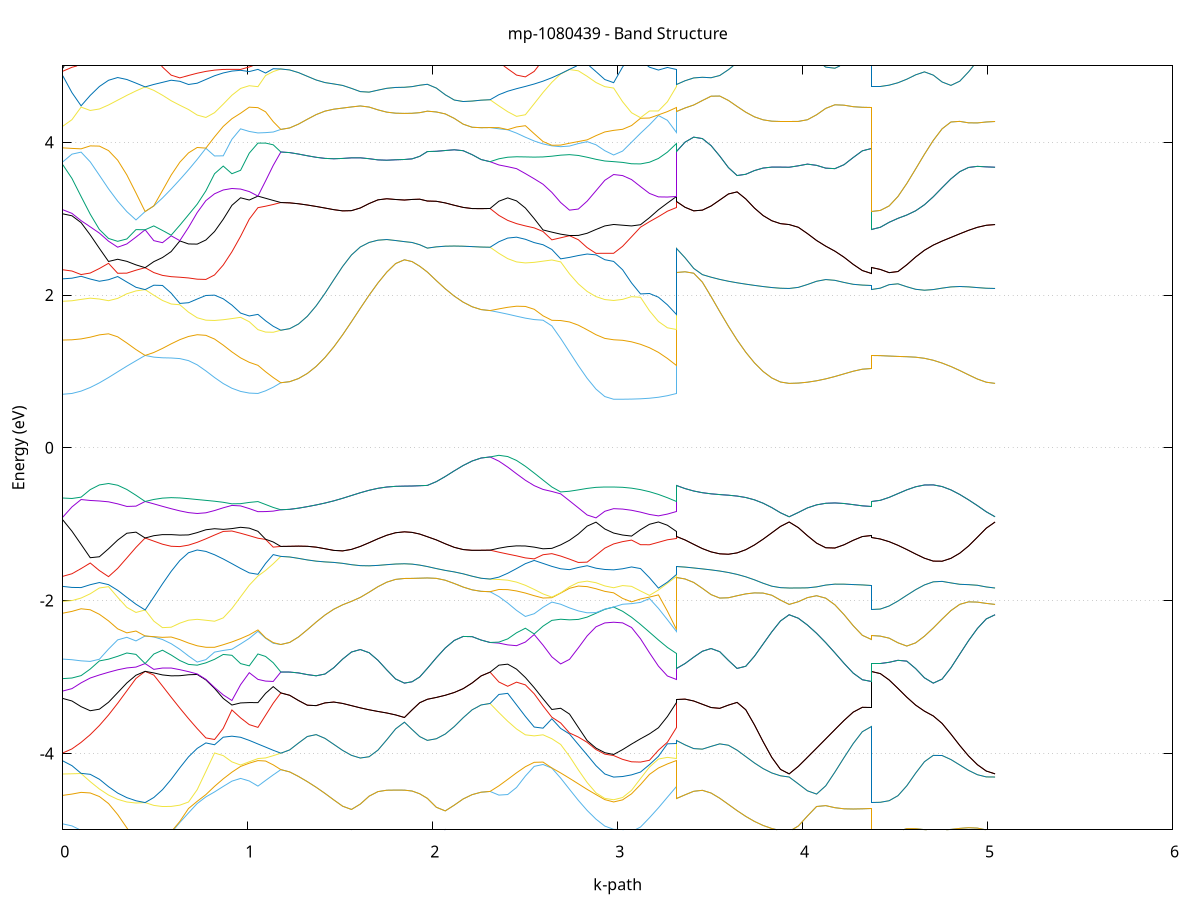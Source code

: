 set title 'mp-1080439 - Band Structure'
set xlabel 'k-path'
set ylabel 'Energy (eV)'
set grid y
set yrange [-5:5]
set terminal png size 800,600
set output 'mp-1080439_bands_gnuplot.png'
plot '-' using 1:2 with lines notitle, '-' using 1:2 with lines notitle, '-' using 1:2 with lines notitle, '-' using 1:2 with lines notitle, '-' using 1:2 with lines notitle, '-' using 1:2 with lines notitle, '-' using 1:2 with lines notitle, '-' using 1:2 with lines notitle, '-' using 1:2 with lines notitle, '-' using 1:2 with lines notitle, '-' using 1:2 with lines notitle, '-' using 1:2 with lines notitle, '-' using 1:2 with lines notitle, '-' using 1:2 with lines notitle, '-' using 1:2 with lines notitle, '-' using 1:2 with lines notitle, '-' using 1:2 with lines notitle, '-' using 1:2 with lines notitle, '-' using 1:2 with lines notitle, '-' using 1:2 with lines notitle, '-' using 1:2 with lines notitle, '-' using 1:2 with lines notitle, '-' using 1:2 with lines notitle, '-' using 1:2 with lines notitle, '-' using 1:2 with lines notitle, '-' using 1:2 with lines notitle, '-' using 1:2 with lines notitle, '-' using 1:2 with lines notitle, '-' using 1:2 with lines notitle, '-' using 1:2 with lines notitle, '-' using 1:2 with lines notitle, '-' using 1:2 with lines notitle, '-' using 1:2 with lines notitle, '-' using 1:2 with lines notitle, '-' using 1:2 with lines notitle, '-' using 1:2 with lines notitle, '-' using 1:2 with lines notitle, '-' using 1:2 with lines notitle, '-' using 1:2 with lines notitle, '-' using 1:2 with lines notitle, '-' using 1:2 with lines notitle, '-' using 1:2 with lines notitle, '-' using 1:2 with lines notitle, '-' using 1:2 with lines notitle, '-' using 1:2 with lines notitle, '-' using 1:2 with lines notitle, '-' using 1:2 with lines notitle, '-' using 1:2 with lines notitle, '-' using 1:2 with lines notitle, '-' using 1:2 with lines notitle, '-' using 1:2 with lines notitle, '-' using 1:2 with lines notitle, '-' using 1:2 with lines notitle, '-' using 1:2 with lines notitle, '-' using 1:2 with lines notitle, '-' using 1:2 with lines notitle, '-' using 1:2 with lines notitle, '-' using 1:2 with lines notitle, '-' using 1:2 with lines notitle, '-' using 1:2 with lines notitle, '-' using 1:2 with lines notitle, '-' using 1:2 with lines notitle, '-' using 1:2 with lines notitle, '-' using 1:2 with lines notitle, '-' using 1:2 with lines notitle, '-' using 1:2 with lines notitle, '-' using 1:2 with lines notitle, '-' using 1:2 with lines notitle, '-' using 1:2 with lines notitle, '-' using 1:2 with lines notitle, '-' using 1:2 with lines notitle, '-' using 1:2 with lines notitle, '-' using 1:2 with lines notitle, '-' using 1:2 with lines notitle, '-' using 1:2 with lines notitle, '-' using 1:2 with lines notitle, '-' using 1:2 with lines notitle, '-' using 1:2 with lines notitle, '-' using 1:2 with lines notitle, '-' using 1:2 with lines notitle, '-' using 1:2 with lines notitle, '-' using 1:2 with lines notitle, '-' using 1:2 with lines notitle, '-' using 1:2 with lines notitle, '-' using 1:2 with lines notitle, '-' using 1:2 with lines notitle, '-' using 1:2 with lines notitle, '-' using 1:2 with lines notitle, '-' using 1:2 with lines notitle, '-' using 1:2 with lines notitle, '-' using 1:2 with lines notitle, '-' using 1:2 with lines notitle, '-' using 1:2 with lines notitle, '-' using 1:2 with lines notitle, '-' using 1:2 with lines notitle, '-' using 1:2 with lines notitle
0.000000 -42.360702
0.049466 -42.360602
0.098932 -42.360502
0.148399 -42.360302
0.197865 -42.360002
0.247331 -42.359702
0.296797 -42.359302
0.346264 -42.358902
0.395730 -42.358402
0.445196 -42.358002
0.445196 -42.358002
0.492113 -42.358002
0.539030 -42.358102
0.585948 -42.358202
0.632865 -42.358202
0.679782 -42.358302
0.726699 -42.358402
0.773616 -42.358402
0.820533 -42.358502
0.867450 -42.358602
0.914368 -42.358602
0.961285 -42.358702
1.008202 -42.358802
1.055119 -42.358802
1.055119 -42.358802
1.096432 -42.358502
1.137745 -42.358202
1.179058 -42.357902
1.179058 -42.357902
1.226783 -42.357902
1.274508 -42.357902
1.322233 -42.357902
1.369957 -42.357902
1.417682 -42.357902
1.465407 -42.357902
1.513132 -42.357902
1.560857 -42.357902
1.608582 -42.357902
1.656307 -42.357902
1.704032 -42.357902
1.751757 -42.357902
1.799482 -42.357902
1.847207 -42.357902
1.847207 -42.357902
1.888520 -42.357902
1.929833 -42.357902
1.971145 -42.357902
1.971145 -42.357902
2.019581 -42.357902
2.068017 -42.357902
2.116453 -42.357902
2.164889 -42.357902
2.213325 -42.357902
2.261761 -42.357902
2.310197 -42.357802
2.310197 -42.357802
2.357922 -42.358102
2.405647 -42.358402
2.453372 -42.358702
2.501096 -42.359002
2.548821 -42.359302
2.596546 -42.359502
2.644271 -42.359702
2.691996 -42.360002
2.739721 -42.360102
2.787446 -42.360302
2.835171 -42.360402
2.882896 -42.360502
2.930621 -42.360502
2.978346 -42.360602
2.978346 -42.360602
3.026782 -42.360502
3.075218 -42.360402
3.123653 -42.360202
3.172089 -42.359902
3.220525 -42.359602
3.268961 -42.359302
3.317397 -42.358802
3.317397 -42.357902
3.364314 -42.357902
3.411231 -42.357902
3.458148 -42.357902
3.505066 -42.358002
3.551983 -42.358002
3.598900 -42.358002
3.645817 -42.358002
3.692734 -42.358002
3.739651 -42.358002
3.786568 -42.358002
3.833486 -42.358002
3.880403 -42.358002
3.927320 -42.358002
3.927320 -42.358002
3.976786 -42.358002
4.026252 -42.358002
4.075719 -42.358002
4.125185 -42.358002
4.174651 -42.357902
4.224117 -42.357902
4.273584 -42.357902
4.323050 -42.357902
4.372516 -42.357902
4.372516 -42.358002
4.420241 -42.358002
4.467966 -42.358002
4.515691 -42.358002
4.563416 -42.358002
4.611141 -42.358002
4.658866 -42.358002
4.706591 -42.358002
4.754316 -42.358002
4.802040 -42.358002
4.849765 -42.358002
4.897490 -42.358002
4.945215 -42.358002
4.992940 -42.358002
5.040665 -42.358002
e
0.000000 -42.355402
0.049466 -42.355402
0.098932 -42.355502
0.148399 -42.355702
0.197865 -42.356002
0.247331 -42.356302
0.296797 -42.356702
0.346264 -42.357102
0.395730 -42.357502
0.445196 -42.358002
0.445196 -42.358002
0.492113 -42.357902
0.539030 -42.357802
0.585948 -42.357802
0.632865 -42.357702
0.679782 -42.357602
0.726699 -42.357502
0.773616 -42.357502
0.820533 -42.357402
0.867450 -42.357302
0.914368 -42.357202
0.961285 -42.357202
1.008202 -42.357102
1.055119 -42.357002
1.055119 -42.357002
1.096432 -42.357302
1.137745 -42.357602
1.179058 -42.357902
1.179058 -42.357902
1.226783 -42.357902
1.274508 -42.357902
1.322233 -42.357902
1.369957 -42.357902
1.417682 -42.357902
1.465407 -42.357902
1.513132 -42.357902
1.560857 -42.357902
1.608582 -42.357902
1.656307 -42.357902
1.704032 -42.357902
1.751757 -42.357902
1.799482 -42.357902
1.847207 -42.357902
1.847207 -42.357902
1.888520 -42.357902
1.929833 -42.357902
1.971145 -42.357902
1.971145 -42.357902
2.019581 -42.357902
2.068017 -42.357902
2.116453 -42.357902
2.164889 -42.357902
2.213325 -42.357902
2.261761 -42.357902
2.310197 -42.357802
2.310197 -42.357802
2.357922 -42.357602
2.405647 -42.357302
2.453372 -42.357002
2.501096 -42.356702
2.548821 -42.356502
2.596546 -42.356302
2.644271 -42.356102
2.691996 -42.355902
2.739721 -42.355702
2.787446 -42.355602
2.835171 -42.355502
2.882896 -42.355402
2.930621 -42.355402
2.978346 -42.355402
2.978346 -42.355402
3.026782 -42.355402
3.075218 -42.355502
3.123653 -42.355702
3.172089 -42.355902
3.220525 -42.356302
3.268961 -42.356602
3.317397 -42.357002
3.317397 -42.357902
3.364314 -42.357902
3.411231 -42.357902
3.458148 -42.357902
3.505066 -42.358002
3.551983 -42.358002
3.598900 -42.358002
3.645817 -42.358002
3.692734 -42.358002
3.739651 -42.358002
3.786568 -42.358002
3.833486 -42.358002
3.880403 -42.358002
3.927320 -42.358002
3.927320 -42.358002
3.976786 -42.358002
4.026252 -42.358002
4.075719 -42.358002
4.125185 -42.358002
4.174651 -42.357902
4.224117 -42.357902
4.273584 -42.357902
4.323050 -42.357902
4.372516 -42.357902
4.372516 -42.358002
4.420241 -42.358002
4.467966 -42.358002
4.515691 -42.358002
4.563416 -42.358002
4.611141 -42.358002
4.658866 -42.358002
4.706591 -42.358002
4.754316 -42.358002
4.802040 -42.358002
4.849765 -42.358002
4.897490 -42.358002
4.945215 -42.358002
4.992940 -42.358002
5.040665 -42.358002
e
0.000000 -42.336802
0.049466 -42.336802
0.098932 -42.336702
0.148399 -42.336702
0.197865 -42.336702
0.247331 -42.336702
0.296797 -42.336602
0.346264 -42.336602
0.395730 -42.336602
0.445196 -42.336502
0.445196 -42.336502
0.492113 -42.336502
0.539030 -42.336502
0.585948 -42.336502
0.632865 -42.336602
0.679782 -42.336602
0.726699 -42.336602
0.773616 -42.336702
0.820533 -42.336702
0.867450 -42.336702
0.914368 -42.336802
0.961285 -42.336802
1.008202 -42.336802
1.055119 -42.336802
1.055119 -42.336802
1.096432 -42.336802
1.137745 -42.336802
1.179058 -42.336702
1.179058 -42.336702
1.226783 -42.336702
1.274508 -42.336702
1.322233 -42.336802
1.369957 -42.336802
1.417682 -42.336802
1.465407 -42.336902
1.513132 -42.336902
1.560857 -42.337002
1.608582 -42.337002
1.656307 -42.337002
1.704032 -42.337102
1.751757 -42.337102
1.799482 -42.337102
1.847207 -42.337102
1.847207 -42.337102
1.888520 -42.337102
1.929833 -42.337102
1.971145 -42.337102
1.971145 -42.337102
2.019581 -42.337102
2.068017 -42.337102
2.116453 -42.337102
2.164889 -42.337202
2.213325 -42.337202
2.261761 -42.337202
2.310197 -42.337202
2.310197 -42.337202
2.357922 -42.337202
2.405647 -42.337202
2.453372 -42.337202
2.501096 -42.337202
2.548821 -42.337202
2.596546 -42.337202
2.644271 -42.337102
2.691996 -42.337102
2.739721 -42.337102
2.787446 -42.337002
2.835171 -42.337002
2.882896 -42.337002
2.930621 -42.337002
2.978346 -42.337002
2.978346 -42.337002
3.026782 -42.337002
3.075218 -42.337002
3.123653 -42.337002
3.172089 -42.336902
3.220525 -42.336902
3.268961 -42.336902
3.317397 -42.336802
3.317397 -42.337102
3.364314 -42.337102
3.411231 -42.337102
3.458148 -42.337102
3.505066 -42.337002
3.551983 -42.337002
3.598900 -42.337002
3.645817 -42.337002
3.692734 -42.336902
3.739651 -42.336902
3.786568 -42.336902
3.833486 -42.336902
3.880403 -42.336902
3.927320 -42.336902
3.927320 -42.336902
3.976786 -42.336902
4.026252 -42.336902
4.075719 -42.336902
4.125185 -42.336902
4.174651 -42.336902
4.224117 -42.336902
4.273584 -42.336902
4.323050 -42.337002
4.372516 -42.337002
4.372516 -42.336502
4.420241 -42.336502
4.467966 -42.336502
4.515691 -42.336502
4.563416 -42.336602
4.611141 -42.336602
4.658866 -42.336602
4.706591 -42.336702
4.754316 -42.336702
4.802040 -42.336802
4.849765 -42.336802
4.897490 -42.336802
4.945215 -42.336902
4.992940 -42.336902
5.040665 -42.336902
e
0.000000 -42.336202
0.049466 -42.336202
0.098932 -42.336202
0.148399 -42.336202
0.197865 -42.336202
0.247331 -42.336302
0.296797 -42.336302
0.346264 -42.336402
0.395730 -42.336402
0.445196 -42.336502
0.445196 -42.336502
0.492113 -42.336502
0.539030 -42.336502
0.585948 -42.336502
0.632865 -42.336502
0.679782 -42.336502
0.726699 -42.336502
0.773616 -42.336602
0.820533 -42.336602
0.867450 -42.336602
0.914368 -42.336602
0.961285 -42.336602
1.008202 -42.336602
1.055119 -42.336602
1.055119 -42.336602
1.096432 -42.336702
1.137745 -42.336702
1.179058 -42.336702
1.179058 -42.336702
1.226783 -42.336702
1.274508 -42.336702
1.322233 -42.336802
1.369957 -42.336802
1.417682 -42.336802
1.465407 -42.336902
1.513132 -42.336902
1.560857 -42.337002
1.608582 -42.337002
1.656307 -42.337002
1.704032 -42.337102
1.751757 -42.337102
1.799482 -42.337102
1.847207 -42.337102
1.847207 -42.337102
1.888520 -42.337102
1.929833 -42.337102
1.971145 -42.337102
1.971145 -42.337102
2.019581 -42.337102
2.068017 -42.337102
2.116453 -42.337102
2.164889 -42.337202
2.213325 -42.337202
2.261761 -42.337202
2.310197 -42.337202
2.310197 -42.337202
2.357922 -42.337102
2.405647 -42.337102
2.453372 -42.337002
2.501096 -42.337002
2.548821 -42.336902
2.596546 -42.336802
2.644271 -42.336702
2.691996 -42.336702
2.739721 -42.336602
2.787446 -42.336502
2.835171 -42.336502
2.882896 -42.336402
2.930621 -42.336402
2.978346 -42.336402
2.978346 -42.336402
3.026782 -42.336402
3.075218 -42.336402
3.123653 -42.336402
3.172089 -42.336502
3.220525 -42.336502
3.268961 -42.336602
3.317397 -42.336602
3.317397 -42.337102
3.364314 -42.337102
3.411231 -42.337102
3.458148 -42.337102
3.505066 -42.337002
3.551983 -42.337002
3.598900 -42.337002
3.645817 -42.337002
3.692734 -42.336902
3.739651 -42.336902
3.786568 -42.336902
3.833486 -42.336902
3.880403 -42.336902
3.927320 -42.336902
3.927320 -42.336902
3.976786 -42.336902
4.026252 -42.336902
4.075719 -42.336902
4.125185 -42.336902
4.174651 -42.336902
4.224117 -42.336902
4.273584 -42.336902
4.323050 -42.337002
4.372516 -42.337002
4.372516 -42.336502
4.420241 -42.336502
4.467966 -42.336502
4.515691 -42.336502
4.563416 -42.336602
4.611141 -42.336602
4.658866 -42.336602
4.706591 -42.336702
4.754316 -42.336702
4.802040 -42.336802
4.849765 -42.336802
4.897490 -42.336802
4.945215 -42.336902
4.992940 -42.336902
5.040665 -42.336902
e
0.000000 -42.098002
0.049466 -42.098002
0.098932 -42.097902
0.148399 -42.097902
0.197865 -42.097802
0.247331 -42.097702
0.296797 -42.097502
0.346264 -42.097402
0.395730 -42.097202
0.445196 -42.097102
0.445196 -42.097102
0.492113 -42.097102
0.539030 -42.097102
0.585948 -42.097202
0.632865 -42.097202
0.679782 -42.097302
0.726699 -42.097402
0.773616 -42.097402
0.820533 -42.097502
0.867450 -42.097602
0.914368 -42.097602
0.961285 -42.097702
1.008202 -42.097702
1.055119 -42.097802
1.055119 -42.097802
1.096432 -42.097702
1.137745 -42.097602
1.179058 -42.097402
1.179058 -42.097402
1.226783 -42.097402
1.274508 -42.097502
1.322233 -42.097502
1.369957 -42.097502
1.417682 -42.097502
1.465407 -42.097502
1.513132 -42.097602
1.560857 -42.097602
1.608582 -42.097602
1.656307 -42.097602
1.704032 -42.097702
1.751757 -42.097702
1.799482 -42.097702
1.847207 -42.097702
1.847207 -42.097702
1.888520 -42.097702
1.929833 -42.097702
1.971145 -42.097702
1.971145 -42.097702
2.019581 -42.097702
2.068017 -42.097702
2.116453 -42.097702
2.164889 -42.097702
2.213325 -42.097702
2.261761 -42.097702
2.310197 -42.097702
2.310197 -42.097702
2.357922 -42.097802
2.405647 -42.097902
2.453372 -42.098002
2.501096 -42.098102
2.548821 -42.098102
2.596546 -42.098202
2.644271 -42.098202
2.691996 -42.098302
2.739721 -42.098302
2.787446 -42.098402
2.835171 -42.098402
2.882896 -42.098402
2.930621 -42.098402
2.978346 -42.098402
2.978346 -42.098402
3.026782 -42.098402
3.075218 -42.098302
3.123653 -42.098302
3.172089 -42.098202
3.220525 -42.098102
3.268961 -42.097902
3.317397 -42.097802
3.317397 -42.097702
3.364314 -42.097702
3.411231 -42.097602
3.458148 -42.097602
3.505066 -42.097602
3.551983 -42.097502
3.598900 -42.097502
3.645817 -42.097402
3.692734 -42.097402
3.739651 -42.097402
3.786568 -42.097302
3.833486 -42.097302
3.880403 -42.097302
3.927320 -42.097302
3.927320 -42.097302
3.976786 -42.097302
4.026252 -42.097302
4.075719 -42.097302
4.125185 -42.097302
4.174651 -42.097302
4.224117 -42.097302
4.273584 -42.097302
4.323050 -42.097302
4.372516 -42.097302
4.372516 -42.097102
4.420241 -42.097102
4.467966 -42.097102
4.515691 -42.097102
4.563416 -42.097102
4.611141 -42.097102
4.658866 -42.097102
4.706591 -42.097202
4.754316 -42.097202
4.802040 -42.097202
4.849765 -42.097202
4.897490 -42.097302
4.945215 -42.097302
4.992940 -42.097302
5.040665 -42.097302
e
0.000000 -42.096102
0.049466 -42.096102
0.098932 -42.096202
0.148399 -42.096202
0.197865 -42.096302
0.247331 -42.096402
0.296797 -42.096602
0.346264 -42.096702
0.395730 -42.096902
0.445196 -42.097102
0.445196 -42.097102
0.492113 -42.097002
0.539030 -42.097002
0.585948 -42.097002
0.632865 -42.097002
0.679782 -42.097002
0.726699 -42.097002
0.773616 -42.097102
0.820533 -42.097102
0.867450 -42.097102
0.914368 -42.097102
0.961285 -42.097102
1.008202 -42.097102
1.055119 -42.097102
1.055119 -42.097102
1.096432 -42.097202
1.137745 -42.097302
1.179058 -42.097402
1.179058 -42.097402
1.226783 -42.097402
1.274508 -42.097502
1.322233 -42.097502
1.369957 -42.097502
1.417682 -42.097502
1.465407 -42.097502
1.513132 -42.097602
1.560857 -42.097602
1.608582 -42.097602
1.656307 -42.097602
1.704032 -42.097702
1.751757 -42.097702
1.799482 -42.097702
1.847207 -42.097702
1.847207 -42.097702
1.888520 -42.097702
1.929833 -42.097702
1.971145 -42.097702
1.971145 -42.097702
2.019581 -42.097702
2.068017 -42.097702
2.116453 -42.097702
2.164889 -42.097702
2.213325 -42.097702
2.261761 -42.097702
2.310197 -42.097702
2.310197 -42.097702
2.357922 -42.097602
2.405647 -42.097502
2.453372 -42.097402
2.501096 -42.097202
2.548821 -42.097102
2.596546 -42.097002
2.644271 -42.096902
2.691996 -42.096802
2.739721 -42.096702
2.787446 -42.096602
2.835171 -42.096602
2.882896 -42.096502
2.930621 -42.096502
2.978346 -42.096502
2.978346 -42.096502
3.026782 -42.096502
3.075218 -42.096502
3.123653 -42.096602
3.172089 -42.096702
3.220525 -42.096802
3.268961 -42.097002
3.317397 -42.097102
3.317397 -42.097702
3.364314 -42.097702
3.411231 -42.097602
3.458148 -42.097602
3.505066 -42.097602
3.551983 -42.097502
3.598900 -42.097502
3.645817 -42.097402
3.692734 -42.097402
3.739651 -42.097402
3.786568 -42.097302
3.833486 -42.097302
3.880403 -42.097302
3.927320 -42.097302
3.927320 -42.097302
3.976786 -42.097302
4.026252 -42.097302
4.075719 -42.097302
4.125185 -42.097302
4.174651 -42.097302
4.224117 -42.097302
4.273584 -42.097302
4.323050 -42.097302
4.372516 -42.097302
4.372516 -42.097102
4.420241 -42.097102
4.467966 -42.097102
4.515691 -42.097102
4.563416 -42.097102
4.611141 -42.097102
4.658866 -42.097102
4.706591 -42.097202
4.754316 -42.097202
4.802040 -42.097202
4.849765 -42.097202
4.897490 -42.097302
4.945215 -42.097302
4.992940 -42.097302
5.040665 -42.097302
e
0.000000 -15.306102
0.049466 -15.298602
0.098932 -15.276002
0.148399 -15.238402
0.197865 -15.185902
0.247331 -15.118802
0.296797 -15.037302
0.346264 -14.941602
0.395730 -14.832302
0.445196 -14.709602
0.445196 -14.709602
0.492113 -14.710402
0.539030 -14.701302
0.585948 -14.682802
0.632865 -14.655402
0.679782 -14.620302
0.726699 -14.578602
0.773616 -14.532302
0.820533 -14.483602
0.867450 -14.435802
0.914368 -14.392802
0.961285 -14.359202
1.008202 -14.339902
1.055119 -14.339002
1.055119 -14.339002
1.096432 -14.279102
1.137745 -14.219202
1.179058 -14.158902
1.179058 -14.158902
1.226783 -14.154502
1.274508 -14.141302
1.322233 -14.119502
1.369957 -14.089502
1.417682 -14.052002
1.465407 -14.007902
1.513132 -13.958302
1.560857 -13.904802
1.608582 -13.849702
1.656307 -13.795602
1.704032 -13.746202
1.751757 -13.706002
1.799482 -13.679302
1.847207 -13.670002
1.847207 -13.670002
1.888520 -13.671402
1.929833 -13.675702
1.971145 -13.682702
1.971145 -13.682702
2.019581 -13.689202
2.068017 -13.697402
2.116453 -13.706102
2.164889 -13.714002
2.213325 -13.720402
2.261761 -13.724502
2.310197 -13.725902
2.310197 -13.725902
2.357922 -13.838602
2.405647 -13.947002
2.453372 -14.049902
2.501096 -14.146502
2.548821 -14.235902
2.596546 -14.317502
2.644271 -14.390702
2.691996 -14.454902
2.739721 -14.510002
2.787446 -14.555402
2.835171 -14.590902
2.882896 -14.616502
2.930621 -14.631902
2.978346 -14.637002
2.978346 -14.637002
3.026782 -14.630802
3.075218 -14.612402
3.123653 -14.581802
3.172089 -14.539002
3.220525 -14.484102
3.268961 -14.417402
3.317397 -14.339002
3.317397 -13.682702
3.364314 -13.694602
3.411231 -13.712902
3.458148 -13.736402
3.505066 -13.763202
3.551983 -13.791802
3.598900 -13.820702
3.645817 -13.848402
3.692734 -13.873802
3.739651 -13.895902
3.786568 -13.913802
3.833486 -13.927102
3.880403 -13.935202
3.927320 -13.937902
3.927320 -13.937902
3.976786 -13.943702
4.026252 -13.959702
4.075719 -13.982802
4.125185 -14.009202
4.174651 -14.035402
4.224117 -14.058502
4.273584 -14.076302
4.323050 -14.087502
4.372516 -14.091302
4.372516 -14.709602
4.420241 -14.703502
4.467966 -14.685502
4.515691 -14.655702
4.563416 -14.614302
4.611141 -14.561902
4.658866 -14.499102
4.706591 -14.427002
4.754316 -14.346902
4.802040 -14.261002
4.849765 -14.172602
4.897490 -14.086702
4.945215 -14.011302
4.992940 -13.957702
5.040665 -13.937902
e
0.000000 -13.338502
0.049466 -13.409902
0.098932 -13.564502
0.148399 -13.742602
0.197865 -13.923502
0.247331 -14.099902
0.296797 -14.268302
0.346264 -14.426802
0.395730 -14.574202
0.445196 -14.709602
0.445196 -14.709602
0.492113 -14.698602
0.539030 -14.677402
0.585948 -14.646102
0.632865 -14.604902
0.679782 -14.554402
0.726699 -14.495302
0.773616 -14.428502
0.820533 -14.355302
0.867450 -14.277402
0.914368 -14.196902
0.961285 -14.116602
1.008202 -14.039502
1.055119 -13.969602
1.055119 -13.969602
1.096432 -14.034802
1.137745 -14.097702
1.179058 -14.158902
1.179058 -14.158902
1.226783 -14.154502
1.274508 -14.141302
1.322233 -14.119502
1.369957 -14.089502
1.417682 -14.052002
1.465407 -14.007902
1.513132 -13.958302
1.560857 -13.904802
1.608582 -13.849702
1.656307 -13.795602
1.704032 -13.746202
1.751757 -13.706002
1.799482 -13.679302
1.847207 -13.670002
1.847207 -13.670002
1.888520 -13.671402
1.929833 -13.675702
1.971145 -13.682702
1.971145 -13.682702
2.019581 -13.689202
2.068017 -13.697402
2.116453 -13.706102
2.164889 -13.714002
2.213325 -13.720402
2.261761 -13.724502
2.310197 -13.725902
2.310197 -13.725902
2.357922 -13.610102
2.405647 -13.492702
2.453372 -13.375202
2.501096 -13.259402
2.548821 -13.147102
2.596546 -13.040002
2.644271 -12.939702
2.691996 -12.936402
2.739721 -12.989402
2.787446 -13.033602
2.835171 -13.068502
2.882896 -13.093602
2.930621 -13.108902
2.978346 -13.113902
2.978346 -13.113902
3.026782 -13.157502
3.075218 -13.265002
3.123653 -13.401502
3.172089 -13.547502
3.220525 -13.693502
3.268961 -13.835102
3.317397 -13.969602
3.317397 -13.682702
3.364314 -13.694602
3.411231 -13.712902
3.458148 -13.736402
3.505066 -13.763202
3.551983 -13.791802
3.598900 -13.820702
3.645817 -13.848402
3.692734 -13.873802
3.739651 -13.895902
3.786568 -13.913802
3.833486 -13.927102
3.880403 -13.935202
3.927320 -13.937902
3.927320 -13.937902
3.976786 -13.943702
4.026252 -13.959702
4.075719 -13.982802
4.125185 -14.009202
4.174651 -14.035402
4.224117 -14.058502
4.273584 -14.076302
4.323050 -14.087502
4.372516 -14.091302
4.372516 -14.709602
4.420241 -14.703502
4.467966 -14.685502
4.515691 -14.655702
4.563416 -14.614302
4.611141 -14.561902
4.658866 -14.499102
4.706591 -14.427002
4.754316 -14.346902
4.802040 -14.261002
4.849765 -14.172602
4.897490 -14.086702
4.945215 -14.011302
4.992940 -13.957702
5.040665 -13.937902
e
0.000000 -12.739802
0.049466 -12.662102
0.098932 -12.488902
0.148399 -12.280002
0.197865 -12.056802
0.247331 -11.827402
0.296797 -11.596102
0.346264 -11.366202
0.395730 -11.140302
0.445196 -10.921802
0.445196 -10.921802
0.492113 -10.946302
0.539030 -10.973702
0.585948 -11.006402
0.632865 -11.047302
0.679782 -11.118902
0.726699 -11.284702
0.773616 -11.456302
0.820533 -11.625202
0.867450 -11.784102
0.914368 -11.925802
0.961285 -12.043502
1.008202 -12.130502
1.055119 -12.181702
1.055119 -12.181702
1.096432 -12.124602
1.137745 -12.055702
1.179058 -11.977102
1.179058 -11.977102
1.226783 -11.979402
1.274508 -11.986602
1.322233 -11.999802
1.369957 -12.020202
1.417682 -12.049102
1.465407 -12.087402
1.513132 -12.134802
1.560857 -12.189802
1.608582 -12.249602
1.656307 -12.310002
1.704032 -12.366202
1.751757 -12.412402
1.799482 -12.443102
1.847207 -12.453902
1.847207 -12.453902
1.888520 -12.452102
1.929833 -12.446902
1.971145 -12.438402
1.971145 -12.438402
2.019581 -12.415002
2.068017 -12.388402
2.116453 -12.361502
2.164889 -12.337002
2.213325 -12.317402
2.261761 -12.304802
2.310197 -12.300502
2.310197 -12.300502
2.357922 -12.389402
2.405647 -12.478602
2.453372 -12.566302
2.501096 -12.651102
2.548821 -12.731602
2.596546 -12.806702
2.644271 -12.875302
2.691996 -12.847302
2.739721 -12.763702
2.787446 -12.689102
2.835171 -12.623402
2.882896 -12.567402
2.930621 -12.524902
2.978346 -12.507302
2.978346 -12.507302
3.026782 -12.500302
3.075218 -12.479402
3.123653 -12.444702
3.172089 -12.396802
3.220525 -12.336402
3.268961 -12.264202
3.317397 -12.181702
3.317397 -12.438402
3.364314 -12.455602
3.411231 -12.483002
3.458148 -12.518902
3.505066 -12.561002
3.551983 -12.606502
3.598900 -12.652802
3.645817 -12.697302
3.692734 -12.738202
3.739651 -12.773602
3.786568 -12.802402
3.833486 -12.823602
3.880403 -12.836602
3.927320 -12.840902
3.927320 -12.840902
3.976786 -12.829002
4.026252 -12.794802
4.075719 -12.742902
4.125185 -12.679902
4.174651 -12.612702
4.224117 -12.549102
4.273584 -12.496602
4.323050 -12.461702
4.372516 -12.449502
4.372516 -10.921802
4.420241 -10.989302
4.467966 -11.128402
4.515691 -11.289702
4.563416 -11.460102
4.611141 -11.635202
4.658866 -11.812002
4.706591 -11.988202
4.754316 -12.161202
4.802040 -12.327602
4.849765 -12.483402
4.897490 -12.622502
4.945215 -12.736502
4.992940 -12.813402
5.040665 -12.840902
e
0.000000 -10.618202
0.049466 -10.617602
0.098932 -10.616102
0.148399 -10.613502
0.197865 -10.610202
0.247331 -10.606502
0.296797 -10.603402
0.346264 -10.608902
0.395730 -10.718402
0.445196 -10.921802
0.445196 -10.921802
0.492113 -10.898802
0.539030 -10.878802
0.585948 -10.879902
0.632865 -10.971002
0.679782 -11.099402
0.726699 -11.164402
0.773616 -11.241602
0.820533 -11.327802
0.867450 -11.418402
0.914368 -11.508202
0.961285 -11.591902
1.008202 -11.664402
1.055119 -11.720802
1.055119 -11.720802
1.096432 -11.804202
1.137745 -11.891902
1.179058 -11.977102
1.179058 -11.977102
1.226783 -11.979402
1.274508 -11.986602
1.322233 -11.999802
1.369957 -12.020202
1.417682 -12.049102
1.465407 -12.087402
1.513132 -12.134802
1.560857 -12.189802
1.608582 -12.249602
1.656307 -12.310002
1.704032 -12.366202
1.751757 -12.412402
1.799482 -12.443102
1.847207 -12.453902
1.847207 -12.453902
1.888520 -12.452102
1.929833 -12.446902
1.971145 -12.438402
1.971145 -12.438402
2.019581 -12.415002
2.068017 -12.388402
2.116453 -12.361502
2.164889 -12.337002
2.213325 -12.317402
2.261761 -12.304802
2.310197 -12.300502
2.310197 -12.300502
2.357922 -12.213602
2.405647 -12.131102
2.453372 -12.055902
2.501096 -11.992602
2.548821 -11.948802
2.596546 -11.934602
2.644271 -11.955902
2.691996 -12.005402
2.739721 -12.069002
2.787446 -12.135702
2.835171 -12.199402
2.882896 -12.255802
2.930621 -12.299302
2.978346 -12.317302
2.978346 -12.317302
3.026782 -12.268902
3.075218 -12.147702
3.123653 -11.992002
3.172089 -11.831502
3.220525 -11.705902
3.268961 -11.673102
3.317397 -11.720802
3.317397 -12.438402
3.364314 -12.455602
3.411231 -12.483002
3.458148 -12.518902
3.505066 -12.561002
3.551983 -12.606502
3.598900 -12.652802
3.645817 -12.697302
3.692734 -12.738202
3.739651 -12.773602
3.786568 -12.802402
3.833486 -12.823602
3.880403 -12.836602
3.927320 -12.840902
3.927320 -12.840902
3.976786 -12.829002
4.026252 -12.794802
4.075719 -12.742902
4.125185 -12.679902
4.174651 -12.612702
4.224117 -12.549102
4.273584 -12.496602
4.323050 -12.461702
4.372516 -12.449502
4.372516 -10.921802
4.420241 -10.989302
4.467966 -11.128402
4.515691 -11.289702
4.563416 -11.460102
4.611141 -11.635202
4.658866 -11.812002
4.706591 -11.988202
4.754316 -12.161202
4.802040 -12.327602
4.849765 -12.483402
4.897490 -12.622502
4.945215 -12.736502
4.992940 -12.813402
5.040665 -12.840902
e
0.000000 -10.534102
0.049466 -10.534702
0.098932 -10.536502
0.148399 -10.539302
0.197865 -10.543302
0.247331 -10.548102
0.296797 -10.553602
0.346264 -10.559502
0.395730 -10.568402
0.445196 -10.570302
0.445196 -10.570302
0.492113 -10.615102
0.539030 -10.688502
0.585948 -10.769902
0.632865 -10.785302
0.679782 -10.760602
0.726699 -10.727002
0.773616 -10.770102
0.820533 -10.813502
0.867450 -10.857202
0.914368 -10.902902
0.961285 -10.951702
1.008202 -11.004202
1.055119 -11.059802
1.055119 -11.059802
1.096432 -10.953602
1.137745 -10.842402
1.179058 -10.731202
1.179058 -10.731202
1.226783 -10.730402
1.274508 -10.727502
1.322233 -10.721102
1.369957 -10.708802
1.417682 -10.688202
1.465407 -10.657002
1.513132 -10.613602
1.560857 -10.557502
1.608582 -10.489702
1.656307 -10.412702
1.704032 -10.331102
1.751757 -10.253402
1.799482 -10.193802
1.847207 -10.170602
1.847207 -10.170602
1.888520 -10.182002
1.929833 -10.212602
1.971145 -10.254102
1.971145 -10.254102
2.019581 -10.312402
2.068017 -10.367102
2.116453 -10.415002
2.164889 -10.453802
2.213325 -10.482302
2.261761 -10.499702
2.310197 -10.505502
2.310197 -10.505502
2.357922 -10.698002
2.405647 -10.875502
2.453372 -11.035002
2.501096 -11.171902
2.548821 -11.278602
2.596546 -11.344902
2.644271 -11.365202
2.691996 -11.347102
2.739721 -11.306402
2.787446 -11.256402
2.835171 -11.206602
2.882896 -11.164702
2.930621 -11.136602
2.978346 -11.126702
2.978346 -11.126702
3.026782 -11.138302
3.075218 -11.171102
3.123653 -11.219002
3.172089 -11.268102
3.220525 -11.284102
3.268961 -11.210502
3.317397 -11.059802
3.317397 -10.254102
3.364314 -10.237702
3.411231 -10.192702
3.458148 -10.120902
3.505066 -10.025402
3.551983 -9.910002
3.598900 -9.779102
3.645817 -9.637202
3.692734 -9.489002
3.739651 -9.339202
3.786568 -9.192802
3.833486 -9.054802
3.880403 -8.930302
3.927320 -8.829602
3.927320 -8.829602
3.976786 -8.940902
4.026252 -9.069302
4.075719 -9.204302
4.125185 -9.339202
4.174651 -9.466602
4.224117 -9.578202
4.273584 -9.665802
4.323050 -9.721902
4.372516 -9.741202
4.372516 -10.570302
4.420241 -10.506902
4.467966 -10.380002
4.515691 -10.238502
4.563416 -10.094302
4.611141 -9.950902
4.658866 -9.809402
4.706591 -9.670502
4.754316 -9.534802
4.802040 -9.402802
4.849765 -9.275302
4.897490 -9.153102
4.945215 -9.036802
4.992940 -8.927002
5.040665 -8.829602
e
0.000000 -9.667102
0.049466 -9.689802
0.098932 -9.755002
0.148399 -9.855702
0.197865 -9.984902
0.247331 -10.136902
0.296797 -10.306602
0.346264 -10.483102
0.395730 -10.565502
0.445196 -10.570302
0.445196 -10.570302
0.492113 -10.554702
0.539030 -10.564102
0.585948 -10.592502
0.632865 -10.632902
0.679782 -10.678802
0.726699 -10.725302
0.773616 -10.688802
0.820533 -10.647402
0.867450 -10.603602
0.914368 -10.557902
0.961285 -10.511102
1.008202 -10.464102
1.055119 -10.417602
1.055119 -10.417602
1.096432 -10.517302
1.137745 -10.622302
1.179058 -10.731202
1.179058 -10.731202
1.226783 -10.730402
1.274508 -10.727502
1.322233 -10.721102
1.369957 -10.708802
1.417682 -10.688202
1.465407 -10.657002
1.513132 -10.613602
1.560857 -10.557502
1.608582 -10.489702
1.656307 -10.412702
1.704032 -10.331102
1.751757 -10.253402
1.799482 -10.193802
1.847207 -10.170602
1.847207 -10.170602
1.888520 -10.182002
1.929833 -10.212602
1.971145 -10.254102
1.971145 -10.254102
2.019581 -10.312402
2.068017 -10.367102
2.116453 -10.415002
2.164889 -10.453802
2.213325 -10.482302
2.261761 -10.499702
2.310197 -10.505502
2.310197 -10.505502
2.357922 -10.300002
2.405647 -10.083302
2.453372 -9.856902
2.501096 -9.622702
2.548821 -9.383002
2.596546 -9.408102
2.644271 -9.496602
2.691996 -9.580402
2.739721 -9.658402
2.787446 -9.728902
2.835171 -9.789302
2.882896 -9.836502
2.930621 -9.866802
2.978346 -9.877302
2.978346 -9.877302
3.026782 -9.887402
3.075218 -9.918202
3.123653 -9.970902
3.172089 -10.046802
3.220525 -10.147002
3.268961 -10.271202
3.317397 -10.417602
3.317397 -10.254102
3.364314 -10.237702
3.411231 -10.192702
3.458148 -10.120902
3.505066 -10.025402
3.551983 -9.910002
3.598900 -9.779102
3.645817 -9.637202
3.692734 -9.489002
3.739651 -9.339202
3.786568 -9.192802
3.833486 -9.054802
3.880403 -8.930302
3.927320 -8.829602
3.927320 -8.829602
3.976786 -8.940902
4.026252 -9.069302
4.075719 -9.204302
4.125185 -9.339202
4.174651 -9.466602
4.224117 -9.578202
4.273584 -9.665802
4.323050 -9.721902
4.372516 -9.741202
4.372516 -10.570302
4.420241 -10.506902
4.467966 -10.380002
4.515691 -10.238502
4.563416 -10.094302
4.611141 -9.950902
4.658866 -9.809402
4.706591 -9.670502
4.754316 -9.534802
4.802040 -9.402802
4.849765 -9.275302
4.897490 -9.153102
4.945215 -9.036802
4.992940 -8.927002
5.040665 -8.829602
e
0.000000 -8.659102
0.049466 -8.643402
0.098932 -8.599202
0.148399 -8.532602
0.197865 -8.449902
0.247331 -8.355002
0.296797 -8.250702
0.346264 -8.138602
0.395730 -8.020202
0.445196 -7.896602
0.445196 -7.896602
0.492113 -8.012402
0.539030 -8.100502
0.585948 -8.157802
0.632865 -8.184702
0.679782 -8.184302
0.726699 -8.160902
0.773616 -8.118902
0.820533 -8.062202
0.867450 -7.994302
0.914368 -7.918502
0.961285 -7.837702
1.008202 -7.754902
1.055119 -7.673002
1.055119 -7.673002
1.096432 -7.657002
1.137745 -7.638402
1.179058 -7.619802
1.179058 -7.619802
1.226783 -7.649702
1.274508 -7.732002
1.322233 -7.851602
1.369957 -7.994502
1.417682 -8.151002
1.465407 -8.315202
1.513132 -8.483002
1.560857 -8.650902
1.608582 -8.815902
1.656307 -8.973802
1.704032 -9.118902
1.751757 -9.242402
1.799482 -9.329602
1.847207 -9.362102
1.847207 -9.362102
1.888520 -9.343502
1.929833 -9.291902
1.971145 -9.216502
1.971145 -9.216502
2.019581 -9.138902
2.068017 -9.056802
2.116453 -8.976802
2.164889 -8.905102
2.213325 -8.847902
2.261761 -8.810702
2.310197 -8.797802
2.310197 -8.797802
2.357922 -8.908502
2.405647 -9.015602
2.453372 -9.119202
2.501096 -9.219102
2.548821 -9.315502
2.596546 -9.140602
2.644271 -8.899702
2.691996 -8.666202
2.739721 -8.449502
2.787446 -8.262802
2.835171 -8.120502
2.882896 -8.028202
2.930621 -7.979302
2.978346 -7.964302
2.978346 -7.964302
3.026782 -7.951102
3.075218 -7.913302
3.123653 -7.856102
3.172089 -7.787502
3.220525 -7.716702
3.268961 -7.652602
3.317397 -7.673002
3.317397 -9.216502
3.364314 -9.157102
3.411231 -9.085502
3.458148 -9.005802
3.505066 -8.922502
3.551983 -8.841002
3.598900 -8.766702
3.645817 -8.705602
3.692734 -8.662702
3.739651 -8.642402
3.786568 -8.647702
3.833486 -8.680002
3.880403 -8.739102
3.927320 -8.817602
3.927320 -8.817602
3.976786 -8.720902
4.026252 -8.634002
4.075719 -8.562302
4.125185 -8.504502
4.174651 -8.459102
4.224117 -8.424802
4.273584 -8.400702
4.323050 -8.386402
4.372516 -8.381702
4.372516 -7.896602
4.420241 -7.905302
4.467966 -7.931002
4.515691 -7.971702
4.563416 -8.025102
4.611141 -8.088002
4.658866 -8.157602
4.706591 -8.231502
4.754316 -8.308102
4.802040 -8.386502
4.849765 -8.466702
4.897490 -8.549502
4.945215 -8.635802
4.992940 -8.726702
5.040665 -8.817602
e
0.000000 -7.030702
0.049466 -7.048102
0.098932 -7.098402
0.148399 -7.176502
0.197865 -7.275802
0.247331 -7.389802
0.296797 -7.512902
0.346264 -7.640602
0.395730 -7.769402
0.445196 -7.896602
0.445196 -7.896602
0.492113 -7.760202
0.539030 -7.613602
0.585948 -7.469002
0.632865 -7.340402
0.679782 -7.244602
0.726699 -7.202302
0.773616 -7.222902
0.820533 -7.284802
0.867450 -7.359502
0.914368 -7.431802
0.961285 -7.496302
1.008202 -7.552202
1.055119 -7.601202
1.055119 -7.601202
1.096432 -7.597402
1.137745 -7.604802
1.179058 -7.619802
1.179058 -7.619802
1.226783 -7.649702
1.274508 -7.732002
1.322233 -7.851602
1.369957 -7.994502
1.417682 -8.151002
1.465407 -8.315202
1.513132 -8.483002
1.560857 -8.650902
1.608582 -8.815902
1.656307 -8.973802
1.704032 -9.118902
1.751757 -9.242402
1.799482 -9.329602
1.847207 -9.362102
1.847207 -9.362102
1.888520 -9.343502
1.929833 -9.291902
1.971145 -9.216502
1.971145 -9.216502
2.019581 -9.138902
2.068017 -9.056802
2.116453 -8.976802
2.164889 -8.905102
2.213325 -8.847902
2.261761 -8.810702
2.310197 -8.797802
2.310197 -8.797802
2.357922 -8.683902
2.405647 -8.567202
2.453372 -8.448402
2.501096 -8.328702
2.548821 -8.209402
2.596546 -8.092402
2.644271 -7.979202
2.691996 -7.870602
2.739721 -7.764602
2.787446 -7.655602
2.835171 -7.537702
2.882896 -7.417202
2.930621 -7.319502
2.978346 -7.280602
2.978346 -7.280602
3.026782 -7.298602
3.075218 -7.348002
3.123653 -7.417802
3.172089 -7.494802
3.220525 -7.567502
3.268961 -7.628102
3.317397 -7.601202
3.317397 -9.216502
3.364314 -9.157102
3.411231 -9.085502
3.458148 -9.005802
3.505066 -8.922502
3.551983 -8.841002
3.598900 -8.766702
3.645817 -8.705602
3.692734 -8.662702
3.739651 -8.642402
3.786568 -8.647702
3.833486 -8.680002
3.880403 -8.739102
3.927320 -8.817602
3.927320 -8.817602
3.976786 -8.720902
4.026252 -8.634002
4.075719 -8.562302
4.125185 -8.504502
4.174651 -8.459102
4.224117 -8.424802
4.273584 -8.400702
4.323050 -8.386402
4.372516 -8.381702
4.372516 -7.896602
4.420241 -7.905302
4.467966 -7.931002
4.515691 -7.971702
4.563416 -8.025102
4.611141 -8.088002
4.658866 -8.157602
4.706591 -8.231502
4.754316 -8.308102
4.802040 -8.386502
4.849765 -8.466702
4.897490 -8.549502
4.945215 -8.635802
4.992940 -8.726702
5.040665 -8.817602
e
0.000000 -6.118002
0.049466 -6.108702
0.098932 -6.081002
0.148399 -6.035002
0.197865 -5.970602
0.247331 -5.888702
0.296797 -5.820802
0.346264 -5.785702
0.395730 -5.744402
0.445196 -5.701202
0.445196 -5.701202
0.492113 -5.891302
0.539030 -6.083202
0.585948 -6.266302
0.632865 -6.430102
0.679782 -6.560602
0.726699 -6.638502
0.773616 -6.654002
0.820533 -6.627902
0.867450 -6.589302
0.914368 -6.555902
0.961285 -6.535202
1.008202 -6.526102
1.055119 -6.520602
1.055119 -6.520602
1.096432 -6.445102
1.137745 -6.348602
1.179058 -6.237402
1.179058 -6.237402
1.226783 -6.215002
1.274508 -6.166202
1.322233 -6.138102
1.369957 -6.157002
1.417682 -6.202002
1.465407 -6.251302
1.513132 -6.293802
1.560857 -6.324802
1.608582 -6.342902
1.656307 -6.349102
1.704032 -6.346402
1.751757 -6.338902
1.799482 -6.331702
1.847207 -6.328702
1.847207 -6.328702
1.888520 -6.345202
1.929833 -6.391502
1.971145 -6.459502
1.971145 -6.459502
2.019581 -6.597002
2.068017 -6.737602
2.116453 -6.866502
2.164889 -6.974702
2.213325 -7.056302
2.261761 -7.107102
2.310197 -7.124402
2.310197 -7.124402
2.357922 -7.161302
2.405647 -7.172102
2.453372 -7.155402
2.501096 -7.110402
2.548821 -7.036902
2.596546 -6.935302
2.644271 -6.806702
2.691996 -6.652902
2.739721 -6.527802
2.787446 -6.559602
2.835171 -6.583002
2.882896 -6.605602
2.930621 -6.628002
2.978346 -6.638702
2.978346 -6.638702
3.026782 -6.639702
3.075218 -6.641702
3.123653 -6.642602
3.172089 -6.637802
3.220525 -6.620902
3.268961 -6.583902
3.317397 -6.520602
3.317397 -6.459502
3.364314 -6.414702
3.411231 -6.367702
3.458148 -6.318502
3.505066 -6.266902
3.551983 -6.213102
3.598900 -6.159002
3.645817 -6.111102
3.692734 -6.079802
3.739651 -6.070402
3.786568 -6.076702
3.833486 -6.088502
3.880403 -6.098502
3.927320 -6.102302
3.927320 -6.102302
3.976786 -6.097102
4.026252 -6.083602
4.075719 -6.067502
4.125185 -6.054702
4.174651 -6.048302
4.224117 -6.047602
4.273584 -6.049802
4.323050 -6.052202
4.372516 -6.053202
4.372516 -5.701202
4.420241 -5.728802
4.467966 -5.786602
4.515691 -5.841802
4.563416 -5.880302
4.611141 -5.899402
4.658866 -5.902302
4.706591 -5.897302
4.754316 -5.899302
4.802040 -5.923002
4.849765 -5.967302
4.897490 -6.018102
4.945215 -6.062402
4.992940 -6.092002
5.040665 -6.102302
e
0.000000 -5.896902
0.049466 -5.895502
0.098932 -5.890802
0.148399 -5.882202
0.197865 -5.868402
0.247331 -5.848302
0.296797 -5.792402
0.346264 -5.698402
0.395730 -5.669702
0.445196 -5.701202
0.445196 -5.701202
0.492113 -5.527102
0.539030 -5.470602
0.585948 -5.541502
0.632865 -5.610402
0.679782 -5.679002
0.726699 -5.747802
0.773616 -5.815102
0.820533 -5.876802
0.867450 -5.926602
0.914368 -5.956902
0.961285 -5.961802
1.008202 -5.941102
1.055119 -5.919902
1.055119 -5.919902
1.096432 -6.012302
1.137745 -6.121402
1.179058 -6.237402
1.179058 -6.237402
1.226783 -6.215002
1.274508 -6.166202
1.322233 -6.138102
1.369957 -6.157002
1.417682 -6.202002
1.465407 -6.251302
1.513132 -6.293802
1.560857 -6.324802
1.608582 -6.342902
1.656307 -6.349102
1.704032 -6.346402
1.751757 -6.338902
1.799482 -6.331702
1.847207 -6.328702
1.847207 -6.328702
1.888520 -6.345202
1.929833 -6.391502
1.971145 -6.459502
1.971145 -6.459502
2.019581 -6.597002
2.068017 -6.737602
2.116453 -6.866502
2.164889 -6.974702
2.213325 -7.056302
2.261761 -7.107102
2.310197 -7.124402
2.310197 -7.124402
2.357922 -7.063002
2.405647 -6.979202
2.453372 -6.875202
2.501096 -6.753402
2.548821 -6.617302
2.596546 -6.476402
2.644271 -6.426202
2.691996 -6.481502
2.739721 -6.476702
2.787446 -6.281402
2.835171 -6.072302
2.882896 -5.856702
2.930621 -5.647002
2.978346 -5.489502
2.978346 -5.489502
3.026782 -5.507802
3.075218 -5.596802
3.123653 -5.695602
3.172089 -5.777202
3.220525 -5.838602
3.268961 -5.879502
3.317397 -5.919902
3.317397 -6.459502
3.364314 -6.414702
3.411231 -6.367702
3.458148 -6.318502
3.505066 -6.266902
3.551983 -6.213102
3.598900 -6.159002
3.645817 -6.111102
3.692734 -6.079802
3.739651 -6.070402
3.786568 -6.076702
3.833486 -6.088502
3.880403 -6.098502
3.927320 -6.102302
3.927320 -6.102302
3.976786 -6.097102
4.026252 -6.083602
4.075719 -6.067502
4.125185 -6.054702
4.174651 -6.048302
4.224117 -6.047602
4.273584 -6.049802
4.323050 -6.052202
4.372516 -6.053202
4.372516 -5.701202
4.420241 -5.728802
4.467966 -5.786602
4.515691 -5.841802
4.563416 -5.880302
4.611141 -5.899402
4.658866 -5.902302
4.706591 -5.897302
4.754316 -5.899302
4.802040 -5.923002
4.849765 -5.967302
4.897490 -6.018102
4.945215 -6.062402
4.992940 -6.092002
5.040665 -6.102302
e
0.000000 -5.531402
0.049466 -5.539502
0.098932 -5.549402
0.148399 -5.551702
0.197865 -5.546302
0.247331 -5.538302
0.296797 -5.535902
0.346264 -5.532602
0.395730 -5.462302
0.445196 -5.336302
0.445196 -5.336302
0.492113 -5.401202
0.539030 -5.468302
0.585948 -5.519202
0.632865 -5.569302
0.679782 -5.617502
0.726699 -5.664102
0.773616 -5.709002
0.820533 -5.752402
0.867450 -5.793902
0.914368 -5.833002
0.961285 -5.868602
1.008202 -5.898402
1.055119 -5.900902
1.055119 -5.900902
1.096432 -5.879302
1.137745 -5.845302
1.179058 -5.798302
1.179058 -5.798302
1.226783 -5.802002
1.274508 -5.799002
1.322233 -5.750102
1.369957 -5.634502
1.417682 -5.476002
1.465407 -5.299702
1.513132 -5.126202
1.560857 -4.999902
1.608582 -5.003802
1.656307 -5.077102
1.704032 -5.155902
1.751757 -5.221802
1.799482 -5.265302
1.847207 -5.280502
1.847207 -5.280502
1.888520 -5.266402
1.929833 -5.228202
1.971145 -5.175902
1.971145 -5.175902
2.019581 -5.044002
2.068017 -4.995702
2.116453 -5.088802
2.164889 -5.203502
2.213325 -5.297302
2.261761 -5.357702
2.310197 -5.378402
2.310197 -5.378402
2.357922 -5.560102
2.405647 -5.737602
2.453372 -5.903902
2.501096 -6.054902
2.548821 -6.186502
2.596546 -6.289402
2.644271 -6.269002
2.691996 -6.113002
2.739721 -5.940702
2.787446 -5.766702
2.835171 -5.598602
2.882896 -5.445502
2.930621 -5.322302
2.978346 -5.419202
2.978346 -5.419202
3.026782 -5.489602
3.075218 -5.554002
3.123653 -5.614102
3.172089 -5.680902
3.220525 -5.752302
3.268961 -5.830502
3.317397 -5.900902
3.317397 -5.175902
3.364314 -5.274602
3.411231 -5.377302
3.458148 -5.473802
3.505066 -5.558102
3.551983 -5.625902
3.598900 -5.672002
3.645817 -5.688102
3.692734 -5.662802
3.739651 -5.591702
3.786568 -5.484702
3.833486 -5.360902
3.880403 -5.249702
3.927320 -5.200102
3.927320 -5.200102
3.976786 -5.251502
4.026252 -5.328802
4.075719 -5.394002
4.125185 -5.444102
4.174651 -5.482302
4.224117 -5.512302
4.273584 -5.535502
4.323050 -5.550702
4.372516 -5.556102
4.372516 -5.336302
4.420241 -5.379402
4.467966 -5.403602
4.515691 -5.419902
4.563416 -5.437902
4.611141 -5.462402
4.658866 -5.494402
4.706591 -5.528102
4.754316 -5.547602
4.802040 -5.534102
4.849765 -5.484302
4.897490 -5.409302
4.945215 -5.322502
4.992940 -5.240602
5.040665 -5.200102
e
0.000000 -5.479102
0.049466 -5.465402
0.098932 -5.440802
0.148399 -5.420102
0.197865 -5.409402
0.247331 -5.407802
0.296797 -5.405602
0.346264 -5.390902
0.395730 -5.363802
0.445196 -5.336302
0.445196 -5.336302
0.492113 -5.395902
0.539030 -5.373102
0.585948 -5.273202
0.632865 -5.211202
0.679782 -5.177602
0.726699 -5.166002
0.773616 -5.175102
0.820533 -5.204102
0.867450 -5.251102
0.914368 -5.312202
0.961285 -5.382902
1.008202 -5.460002
1.055119 -5.541602
1.055119 -5.541602
1.096432 -5.651002
1.137745 -5.735302
1.179058 -5.798302
1.179058 -5.798302
1.226783 -5.802002
1.274508 -5.799002
1.322233 -5.750102
1.369957 -5.634502
1.417682 -5.476002
1.465407 -5.299702
1.513132 -5.126202
1.560857 -4.999902
1.608582 -5.003802
1.656307 -5.077102
1.704032 -5.155902
1.751757 -5.221802
1.799482 -5.265302
1.847207 -5.280502
1.847207 -5.280502
1.888520 -5.266402
1.929833 -5.228202
1.971145 -5.175902
1.971145 -5.175902
2.019581 -5.044002
2.068017 -4.995702
2.116453 -5.088802
2.164889 -5.203502
2.213325 -5.297302
2.261761 -5.357702
2.310197 -5.378402
2.310197 -5.378402
2.357922 -5.206902
2.405647 -5.076602
2.453372 -5.022102
2.501096 -5.027902
2.548821 -5.056902
2.596546 -5.089602
2.644271 -5.118202
2.691996 -5.140202
2.739721 -5.155502
2.787446 -5.167602
2.835171 -5.184902
2.882896 -5.223902
2.930621 -5.307302
2.978346 -5.266802
2.978346 -5.266802
3.026782 -5.195102
3.075218 -5.081602
3.123653 -5.090902
3.172089 -5.191702
3.220525 -5.310402
3.268961 -5.431702
3.317397 -5.541602
3.317397 -5.175902
3.364314 -5.274602
3.411231 -5.377302
3.458148 -5.473802
3.505066 -5.558102
3.551983 -5.625902
3.598900 -5.672002
3.645817 -5.688102
3.692734 -5.662802
3.739651 -5.591702
3.786568 -5.484702
3.833486 -5.360902
3.880403 -5.249702
3.927320 -5.200102
3.927320 -5.200102
3.976786 -5.251502
4.026252 -5.328802
4.075719 -5.394002
4.125185 -5.444102
4.174651 -5.482202
4.224117 -5.512302
4.273584 -5.535502
4.323050 -5.550702
4.372516 -5.556102
4.372516 -5.336302
4.420241 -5.379402
4.467966 -5.403602
4.515691 -5.419902
4.563416 -5.437902
4.611141 -5.462402
4.658866 -5.494402
4.706591 -5.528102
4.754316 -5.547602
4.802040 -5.534102
4.849765 -5.484302
4.897490 -5.409302
4.945215 -5.322502
4.992940 -5.240602
5.040665 -5.200102
e
0.000000 -4.922902
0.049466 -4.949102
0.098932 -5.007802
0.148399 -5.072802
0.197865 -5.132002
0.247331 -5.182402
0.296797 -5.225102
0.346264 -5.262702
0.395730 -5.298202
0.445196 -5.316202
0.445196 -5.316202
0.492113 -5.257002
0.539030 -5.159702
0.585948 -5.038902
0.632865 -4.904202
0.679782 -4.778902
0.726699 -4.656302
0.773616 -4.569702
0.820533 -4.504502
0.867450 -4.432702
0.914368 -4.363402
0.961285 -4.327602
1.008202 -4.361402
1.055119 -4.428302
1.055119 -4.428302
1.096432 -4.354102
1.137745 -4.281502
1.179058 -4.212502
1.179058 -4.212502
1.226783 -4.242502
1.274508 -4.302202
1.322233 -4.369902
1.369957 -4.443602
1.417682 -4.523902
1.465407 -4.609202
1.513132 -4.691502
1.560857 -4.734002
1.608582 -4.663702
1.656307 -4.560002
1.704032 -4.500402
1.751757 -4.482202
1.799482 -4.480502
1.847207 -4.481202
1.847207 -4.481202
1.888520 -4.492702
1.929833 -4.528802
1.971145 -4.588802
1.971145 -4.588802
2.019581 -4.705202
2.068017 -4.752802
2.116453 -4.677902
2.164889 -4.596402
2.213325 -4.539902
2.261761 -4.508202
2.310197 -4.498202
2.310197 -4.498202
2.357922 -4.546002
2.405647 -4.538602
2.453372 -4.446102
2.501096 -4.296802
2.548821 -4.169902
2.596546 -4.145302
2.644271 -4.192702
2.691996 -4.323702
2.739721 -4.470302
2.787446 -4.614702
2.835171 -4.747102
2.882896 -4.861102
2.930621 -4.951802
2.978346 -4.994402
2.978346 -4.994402
3.026782 -4.997002
3.075218 -5.023402
3.123653 -4.964302
3.172089 -4.842602
3.220525 -4.712702
3.268961 -4.573702
3.317397 -4.428302
3.317397 -4.588802
3.364314 -4.542702
3.411231 -4.496102
3.458148 -4.483302
3.505066 -4.518802
3.551983 -4.586902
3.598900 -4.667702
3.645817 -4.749402
3.692734 -4.825102
3.739651 -4.890802
3.786568 -4.943802
3.833486 -4.983402
3.880403 -5.010202
3.927320 -5.021502
3.927320 -5.021502
3.976786 -4.950902
4.026252 -4.819402
4.075719 -4.695102
4.125185 -4.683902
4.174651 -4.710902
4.224117 -4.725502
4.273584 -4.728202
4.323050 -4.725702
4.372516 -4.724102
4.372516 -5.316202
4.420241 -5.230702
4.467966 -5.114702
4.515691 -5.022302
4.563416 -4.984702
4.611141 -4.985702
4.658866 -4.998002
4.706591 -5.006102
4.754316 -5.004702
4.802040 -4.994902
4.849765 -4.981702
4.897490 -4.972802
4.945215 -4.977902
4.992940 -5.001702
5.040665 -5.021502
e
0.000000 -4.549602
0.049466 -4.532702
0.098932 -4.510402
0.148399 -4.518202
0.197865 -4.564702
0.247331 -4.656802
0.296797 -4.800702
0.346264 -4.974402
0.395730 -5.152502
0.445196 -5.316202
0.445196 -5.316202
0.492113 -5.231002
0.539030 -5.136202
0.585948 -5.026302
0.632865 -4.890402
0.679782 -4.721502
0.726699 -4.627502
0.773616 -4.539702
0.820533 -4.431602
0.867450 -4.333402
0.914368 -4.246102
0.961285 -4.170802
1.008202 -4.128102
1.055119 -4.094302
1.055119 -4.094302
1.096432 -4.100002
1.137745 -4.150302
1.179058 -4.212502
1.179058 -4.212502
1.226783 -4.242502
1.274508 -4.302202
1.322233 -4.369902
1.369957 -4.443602
1.417682 -4.523902
1.465407 -4.609202
1.513132 -4.691502
1.560857 -4.734002
1.608582 -4.663702
1.656307 -4.560002
1.704032 -4.500402
1.751757 -4.482202
1.799482 -4.480502
1.847207 -4.481202
1.847207 -4.481202
1.888520 -4.492702
1.929833 -4.528802
1.971145 -4.588802
1.971145 -4.588802
2.019581 -4.705202
2.068017 -4.752802
2.116453 -4.677902
2.164889 -4.596402
2.213325 -4.539902
2.261761 -4.508202
2.310197 -4.498202
2.310197 -4.498202
2.357922 -4.424802
2.405647 -4.340502
2.453372 -4.254002
2.501096 -4.174402
2.548821 -4.117002
2.596546 -4.113802
2.644271 -4.190702
2.691996 -4.255902
2.739721 -4.326202
2.787446 -4.398502
2.835171 -4.471302
2.882896 -4.539202
2.930621 -4.605102
2.978346 -4.635802
2.978346 -4.635802
3.026782 -4.608302
3.075218 -4.529002
3.123653 -4.408602
3.172089 -4.275102
3.220525 -4.191502
3.268961 -4.138302
3.317397 -4.094302
3.317397 -4.588802
3.364314 -4.542702
3.411231 -4.496102
3.458148 -4.483302
3.505066 -4.518802
3.551983 -4.586902
3.598900 -4.667702
3.645817 -4.749402
3.692734 -4.825102
3.739651 -4.890802
3.786568 -4.943802
3.833486 -4.983402
3.880403 -5.010202
3.927320 -5.021502
3.927320 -5.021502
3.976786 -4.950902
4.026252 -4.819402
4.075719 -4.695102
4.125185 -4.683902
4.174651 -4.710902
4.224117 -4.725502
4.273584 -4.728202
4.323050 -4.725702
4.372516 -4.724102
4.372516 -5.316202
4.420241 -5.230702
4.467966 -5.114702
4.515691 -5.022302
4.563416 -4.984702
4.611141 -4.985702
4.658866 -4.998002
4.706591 -5.006102
4.754316 -5.004702
4.802040 -4.994902
4.849765 -4.981702
4.897490 -4.972802
4.945215 -4.977902
4.992940 -5.001702
5.040665 -5.021502
e
0.000000 -4.269702
0.049466 -4.267002
0.098932 -4.263502
0.148399 -4.369802
0.197865 -4.466302
0.247331 -4.545002
0.296797 -4.601802
0.346264 -4.636202
0.395730 -4.649802
0.445196 -4.644002
0.445196 -4.644002
0.492113 -4.680802
0.539030 -4.695702
0.585948 -4.694202
0.632865 -4.677802
0.679782 -4.636502
0.726699 -4.475102
0.773616 -4.236702
0.820533 -3.994702
0.867450 -4.029202
0.914368 -4.111102
0.961285 -4.152502
1.008202 -4.109902
1.055119 -4.067902
1.055119 -4.067902
1.096432 -4.059602
1.137745 -4.030102
1.179058 -3.997302
1.179058 -3.997302
1.226783 -3.954402
1.274508 -3.864502
1.322233 -3.778902
1.369957 -3.754202
1.417682 -3.803502
1.465407 -3.882002
1.513132 -3.961002
1.560857 -4.025602
1.608582 -4.060802
1.656307 -4.043702
1.704032 -3.957302
1.751757 -3.821902
1.799482 -3.679402
1.847207 -3.591502
1.847207 -3.591502
1.888520 -3.687502
1.929833 -3.780002
1.971145 -3.829702
1.971145 -3.829702
2.019581 -3.808402
2.068017 -3.746602
2.116453 -3.649402
2.164889 -3.533202
2.213325 -3.429302
2.261761 -3.366102
2.310197 -3.346502
2.310197 -3.346502
2.357922 -3.465902
2.405647 -3.579202
2.453372 -3.680402
2.501096 -3.757102
2.548821 -3.770802
2.596546 -3.756802
2.644271 -3.808102
2.691996 -3.883402
2.739721 -4.038402
2.787446 -4.215902
2.835171 -4.381402
2.882896 -4.516502
2.930621 -4.588902
2.978346 -4.606902
2.978346 -4.606902
3.026782 -4.577602
3.075218 -4.483502
3.123653 -4.329602
3.172089 -4.179202
3.220525 -4.074002
3.268961 -4.052202
3.317397 -4.067902
3.317397 -3.829702
3.364314 -3.888402
3.411231 -3.937202
3.458148 -3.944402
3.505066 -3.908602
3.551983 -3.875302
3.598900 -3.893102
3.645817 -3.957902
3.692734 -4.041602
3.739651 -4.125502
3.786568 -4.199202
3.833486 -4.256202
3.880403 -4.293302
3.927320 -4.309402
3.927320 -4.309402
3.976786 -4.399002
4.026252 -4.490002
4.075719 -4.532502
4.125185 -4.424302
4.174651 -4.244902
4.224117 -4.055002
4.273584 -3.871902
4.323050 -3.716002
4.372516 -3.641602
4.372516 -4.644002
4.420241 -4.640202
4.467966 -4.619502
4.515691 -4.553802
4.563416 -4.424202
4.611141 -4.259202
4.658866 -4.108902
4.706591 -4.026202
4.754316 -4.028102
4.802040 -4.080702
4.849765 -4.151502
4.897490 -4.222402
4.945215 -4.279202
4.992940 -4.307902
5.040665 -4.309402
e
0.000000 -4.098302
0.049466 -4.160502
0.098932 -4.261202
0.148399 -4.274102
0.197865 -4.338602
0.247331 -4.436002
0.296797 -4.519502
0.346264 -4.579102
0.395730 -4.620202
0.445196 -4.644002
0.445196 -4.644002
0.492113 -4.577602
0.539030 -4.475202
0.585948 -4.340102
0.632865 -4.188502
0.679782 -4.045502
0.726699 -3.934702
0.773616 -3.863002
0.820533 -3.886902
0.867450 -3.788002
0.914368 -3.774702
0.961285 -3.789102
1.008202 -3.829702
1.055119 -3.876902
1.055119 -3.876902
1.096432 -3.917702
1.137745 -3.959402
1.179058 -3.997302
1.179058 -3.997302
1.226783 -3.954402
1.274508 -3.864502
1.322233 -3.778902
1.369957 -3.754202
1.417682 -3.803502
1.465407 -3.882002
1.513132 -3.961002
1.560857 -4.025602
1.608582 -4.060802
1.656307 -4.043702
1.704032 -3.957302
1.751757 -3.821902
1.799482 -3.679402
1.847207 -3.591502
1.847207 -3.591502
1.888520 -3.687502
1.929833 -3.780002
1.971145 -3.829702
1.971145 -3.829702
2.019581 -3.808402
2.068017 -3.746602
2.116453 -3.649402
2.164889 -3.533202
2.213325 -3.429302
2.261761 -3.366102
2.310197 -3.346502
2.310197 -3.346502
2.357922 -3.228502
2.405647 -3.214102
2.453372 -3.364702
2.501096 -3.515902
2.548821 -3.655102
2.596546 -3.669802
2.644271 -3.547202
2.691996 -3.673702
2.739721 -3.745902
2.787446 -3.884002
2.835171 -4.020902
2.882896 -4.160702
2.930621 -4.269702
2.978346 -4.310202
2.978346 -4.310202
3.026782 -4.302902
3.075218 -4.281202
3.123653 -4.244302
3.172089 -4.146902
3.220525 -4.038302
3.268961 -3.874802
3.317397 -3.876902
3.317397 -3.829702
3.364314 -3.888402
3.411231 -3.937202
3.458148 -3.944402
3.505066 -3.908602
3.551983 -3.875302
3.598900 -3.893102
3.645817 -3.957902
3.692734 -4.041602
3.739651 -4.125502
3.786568 -4.199202
3.833486 -4.256202
3.880403 -4.293302
3.927320 -4.309402
3.927320 -4.309402
3.976786 -4.399002
4.026252 -4.490002
4.075719 -4.532502
4.125185 -4.424302
4.174651 -4.244902
4.224117 -4.055002
4.273584 -3.871902
4.323050 -3.716002
4.372516 -3.641602
4.372516 -4.644002
4.420241 -4.640202
4.467966 -4.619502
4.515691 -4.553802
4.563416 -4.424202
4.611141 -4.259202
4.658866 -4.108902
4.706591 -4.026202
4.754316 -4.028102
4.802040 -4.080702
4.849765 -4.151502
4.897490 -4.222402
4.945215 -4.279202
4.992940 -4.307902
5.040665 -4.309402
e
0.000000 -3.994202
0.049466 -3.941302
0.098932 -3.855802
0.148399 -3.754702
0.197865 -3.635102
0.247331 -3.497202
0.296797 -3.344102
0.346264 -3.181402
0.395730 -3.019102
0.445196 -2.926302
0.445196 -2.926302
0.492113 -2.974702
0.539030 -3.118302
0.585948 -3.264602
0.632865 -3.407302
0.679782 -3.544702
0.726699 -3.675502
0.773616 -3.797402
0.820533 -3.818102
0.867450 -3.672602
0.914368 -3.431302
0.961285 -3.535202
1.008202 -3.623502
1.055119 -3.659502
1.055119 -3.659502
1.096432 -3.501302
1.137745 -3.343302
1.179058 -3.208602
1.179058 -3.208602
1.226783 -3.239502
1.274508 -3.308002
1.322233 -3.369002
1.369957 -3.374702
1.417682 -3.339102
1.465407 -3.327902
1.513132 -3.346202
1.560857 -3.374902
1.608582 -3.403802
1.656307 -3.429302
1.704032 -3.451102
1.751757 -3.471102
1.799482 -3.496402
1.847207 -3.530202
1.847207 -3.530202
1.888520 -3.430702
1.929833 -3.336802
1.971145 -3.291702
1.971145 -3.291702
2.019581 -3.267702
2.068017 -3.239202
2.116453 -3.203002
2.164889 -3.152602
2.213325 -3.078002
2.261761 -2.986002
2.310197 -2.936502
2.310197 -2.936502
2.357922 -3.065402
2.405647 -3.121402
2.453372 -3.067502
2.501096 -3.103102
2.548821 -3.219702
2.596546 -3.378602
2.644271 -3.526102
2.691996 -3.602002
2.739721 -3.732602
2.787446 -3.786102
2.835171 -3.855402
2.882896 -3.949502
2.930621 -4.009902
2.978346 -4.028402
2.978346 -4.028402
3.026782 -4.078202
3.075218 -4.110102
3.123653 -4.113802
3.172089 -4.090002
3.220525 -3.958702
3.268961 -3.854002
3.317397 -3.659502
3.317397 -3.291702
3.364314 -3.289702
3.411231 -3.314002
3.458148 -3.356902
3.505066 -3.399602
3.551983 -3.410402
3.598900 -3.368002
3.645817 -3.332502
3.692734 -3.428802
3.739651 -3.626602
3.786568 -3.846802
3.833486 -4.052602
3.880403 -4.209202
3.927320 -4.268202
3.927320 -4.268202
3.976786 -4.170602
4.026252 -4.051702
4.075719 -3.931202
4.125185 -3.810202
4.174651 -3.688702
4.224117 -3.568502
4.273584 -3.460002
4.323050 -3.396902
4.372516 -3.394502
4.372516 -2.926302
4.420241 -2.955602
4.467966 -3.038902
4.515691 -3.149502
4.563416 -3.264302
4.611141 -3.367702
4.658866 -3.447202
4.706591 -3.509802
4.754316 -3.607902
4.802040 -3.747702
4.849765 -3.896502
4.897490 -4.034002
4.945215 -4.148202
4.992940 -4.231102
5.040665 -4.268202
e
0.000000 -3.280702
0.049466 -3.314002
0.098932 -3.388102
0.148399 -3.441702
0.197865 -3.421502
0.247331 -3.330502
0.296797 -3.204902
0.346264 -3.078202
0.395730 -2.976802
0.445196 -2.926302
0.445196 -2.926302
0.492113 -2.946602
0.539030 -2.972902
0.585948 -2.984802
0.632865 -2.983302
0.679782 -2.970802
0.726699 -2.966902
0.773616 -3.038102
0.820533 -3.148902
0.867450 -3.280502
0.914368 -3.366902
0.961285 -3.339602
1.008202 -3.334902
1.055119 -3.335602
1.055119 -3.335602
1.096432 -3.214202
1.137745 -3.126002
1.179058 -3.208602
1.179058 -3.208602
1.226783 -3.239502
1.274508 -3.308002
1.322233 -3.369002
1.369957 -3.374702
1.417682 -3.339102
1.465407 -3.327902
1.513132 -3.346202
1.560857 -3.374902
1.608582 -3.403802
1.656307 -3.429302
1.704032 -3.451102
1.751757 -3.471102
1.799482 -3.496402
1.847207 -3.530202
1.847207 -3.530202
1.888520 -3.430702
1.929833 -3.336802
1.971145 -3.291702
1.971145 -3.291702
2.019581 -3.267702
2.068017 -3.239202
2.116453 -3.203002
2.164889 -3.152602
2.213325 -3.078002
2.261761 -2.986002
2.310197 -2.936502
2.310197 -2.936502
2.357922 -2.845002
2.405647 -2.832002
2.453372 -2.897502
2.501096 -3.006602
2.548821 -3.139402
2.596546 -3.285002
2.644271 -3.425302
2.691996 -3.409302
2.739721 -3.485502
2.787446 -3.659702
2.835171 -3.832502
2.882896 -3.930702
2.930621 -3.991002
2.978346 -4.014402
2.978346 -4.014402
3.026782 -3.950802
3.075218 -3.877902
3.123653 -3.809002
3.172089 -3.744302
3.220525 -3.664402
3.268961 -3.518102
3.317397 -3.335602
3.317397 -3.291702
3.364314 -3.289702
3.411231 -3.314002
3.458148 -3.356902
3.505066 -3.399602
3.551983 -3.410402
3.598900 -3.368002
3.645817 -3.332502
3.692734 -3.428802
3.739651 -3.626602
3.786568 -3.846802
3.833486 -4.052602
3.880403 -4.209202
3.927320 -4.268202
3.927320 -4.268202
3.976786 -4.170602
4.026252 -4.051702
4.075719 -3.931202
4.125185 -3.810202
4.174651 -3.688702
4.224117 -3.568502
4.273584 -3.460002
4.323050 -3.396902
4.372516 -3.394502
4.372516 -2.926302
4.420241 -2.955602
4.467966 -3.038902
4.515691 -3.149502
4.563416 -3.264302
4.611141 -3.367702
4.658866 -3.447202
4.706591 -3.509802
4.754316 -3.607902
4.802040 -3.747702
4.849765 -3.896502
4.897490 -4.034002
4.945215 -4.148202
4.992940 -4.231102
5.040665 -4.268202
e
0.000000 -3.183802
0.049466 -3.152302
0.098932 -3.076702
0.148399 -3.013402
0.197865 -2.973502
0.247331 -2.938002
0.296797 -2.905902
0.346264 -2.881502
0.395730 -2.870102
0.445196 -2.824102
0.445196 -2.824102
0.492113 -2.900002
0.539030 -2.882802
0.585948 -2.882502
0.632865 -2.904202
0.679782 -2.929902
0.726699 -2.960202
0.773616 -3.030802
0.820533 -3.137502
0.867450 -3.234402
0.914368 -3.307702
0.961285 -3.100702
1.008202 -2.943702
1.055119 -3.031302
1.055119 -3.031302
1.096432 -3.053702
1.137745 -3.058102
1.179058 -2.934802
1.179058 -2.934802
1.226783 -2.935502
1.274508 -2.946602
1.322233 -2.968702
1.369957 -2.984302
1.417682 -2.961102
1.465407 -2.878102
1.513132 -2.765802
1.560857 -2.673202
1.608582 -2.640402
1.656307 -2.682102
1.704032 -2.780902
1.751757 -2.907302
1.799482 -3.025902
1.847207 -3.080002
1.847207 -3.080002
1.888520 -3.062402
1.929833 -2.999402
1.971145 -2.887202
1.971145 -2.887202
2.019581 -2.748602
2.068017 -2.619902
2.116453 -2.521502
2.164889 -2.469302
2.213325 -2.471802
2.261761 -2.516202
2.310197 -2.548102
2.310197 -2.548102
2.357922 -2.556502
2.405647 -2.579602
2.453372 -2.590002
2.501096 -2.542702
2.548821 -2.443902
2.596546 -2.582702
2.644271 -2.736602
2.691996 -2.828902
2.739721 -2.769202
2.787446 -2.618702
2.835171 -2.461902
2.882896 -2.343102
2.930621 -2.292202
2.978346 -2.283002
2.978346 -2.283002
3.026782 -2.291402
3.075218 -2.352202
3.123653 -2.499702
3.172089 -2.683302
3.220525 -2.857802
3.268961 -2.986602
3.317397 -3.031302
3.317397 -2.887202
3.364314 -2.824102
3.411231 -2.740402
3.458148 -2.663102
3.505066 -2.627102
3.551983 -2.668602
3.598900 -2.782402
3.645817 -2.887902
3.692734 -2.859602
3.739651 -2.727902
3.786568 -2.568202
3.833486 -2.409102
3.880403 -2.266802
3.927320 -2.185002
3.927320 -2.185002
3.976786 -2.230502
4.026252 -2.320002
4.075719 -2.428402
4.125185 -2.550902
4.174651 -2.683902
4.224117 -2.821202
4.273584 -2.949102
4.323050 -3.035802
4.372516 -3.057202
4.372516 -2.824102
4.420241 -2.823402
4.467966 -2.807602
4.515691 -2.781602
4.563416 -2.792402
4.611141 -2.889702
4.658866 -3.010902
4.706591 -3.080402
4.754316 -3.027302
4.802040 -2.879702
4.849765 -2.700902
4.897490 -2.523602
4.945215 -2.364702
4.992940 -2.240202
5.040665 -2.185002
e
0.000000 -3.021302
0.049466 -3.013302
0.098932 -2.982002
0.148399 -2.896002
0.197865 -2.789402
0.247331 -2.766702
0.296797 -2.729102
0.346264 -2.685702
0.395730 -2.704102
0.445196 -2.824102
0.445196 -2.824102
0.492113 -2.699602
0.539030 -2.649202
0.585948 -2.712102
0.632865 -2.784402
0.679782 -2.834902
0.726699 -2.845202
0.773616 -2.814802
0.820533 -2.768602
0.867450 -2.704902
0.914368 -2.715902
0.961285 -2.824602
1.008202 -2.854002
1.055119 -2.698602
1.055119 -2.698602
1.096432 -2.730902
1.137745 -2.813202
1.179058 -2.934802
1.179058 -2.934802
1.226783 -2.935502
1.274508 -2.946602
1.322233 -2.968702
1.369957 -2.984302
1.417682 -2.961102
1.465407 -2.878102
1.513132 -2.765802
1.560857 -2.673202
1.608582 -2.640402
1.656307 -2.682102
1.704032 -2.780902
1.751757 -2.907302
1.799482 -3.025902
1.847207 -3.080002
1.847207 -3.080002
1.888520 -3.062402
1.929833 -2.999402
1.971145 -2.887202
1.971145 -2.887202
2.019581 -2.748602
2.068017 -2.619902
2.116453 -2.521502
2.164889 -2.469302
2.213325 -2.471802
2.261761 -2.516202
2.310197 -2.548102
2.310197 -2.548102
2.357922 -2.543202
2.405647 -2.501202
2.453372 -2.421202
2.501096 -2.361602
2.548821 -2.436702
2.596546 -2.334202
2.644271 -2.258802
2.691996 -2.243902
2.739721 -2.251902
2.787446 -2.246302
2.835171 -2.216102
2.882896 -2.165802
2.930621 -2.114702
2.978346 -2.084302
2.978346 -2.084302
3.026782 -2.139602
3.075218 -2.217802
3.123653 -2.311902
3.172089 -2.413302
3.220525 -2.515502
3.268961 -2.612802
3.317397 -2.698602
3.317397 -2.887202
3.364314 -2.824102
3.411231 -2.740402
3.458148 -2.663102
3.505066 -2.627102
3.551983 -2.668602
3.598900 -2.782402
3.645817 -2.887902
3.692734 -2.859602
3.739651 -2.727902
3.786568 -2.568202
3.833486 -2.409102
3.880403 -2.266802
3.927320 -2.185002
3.927320 -2.185002
3.976786 -2.230502
4.026252 -2.320002
4.075719 -2.428402
4.125185 -2.550902
4.174651 -2.683902
4.224117 -2.821202
4.273584 -2.949102
4.323050 -3.035802
4.372516 -3.057202
4.372516 -2.824102
4.420241 -2.823402
4.467966 -2.807602
4.515691 -2.781602
4.563416 -2.792402
4.611141 -2.889702
4.658866 -3.010902
4.706591 -3.080402
4.754316 -3.027302
4.802040 -2.879702
4.849765 -2.700902
4.897490 -2.523602
4.945215 -2.364702
4.992940 -2.240202
5.040665 -2.185002
e
0.000000 -2.765702
0.049466 -2.773802
0.098932 -2.788502
0.148399 -2.795902
0.197865 -2.767502
0.247331 -2.634502
0.296797 -2.514102
0.346264 -2.480402
0.395730 -2.527702
0.445196 -2.463002
0.445196 -2.463002
0.492113 -2.475702
0.539030 -2.509402
0.585948 -2.563802
0.632865 -2.637502
0.679782 -2.725102
0.726699 -2.804502
0.773616 -2.772902
0.820533 -2.674202
0.867450 -2.652502
0.914368 -2.636202
0.961285 -2.567602
1.008202 -2.494402
1.055119 -2.401602
1.055119 -2.401602
1.096432 -2.492502
1.137745 -2.558202
1.179058 -2.574802
1.179058 -2.574802
1.226783 -2.547602
1.274508 -2.476002
1.322233 -2.381002
1.369957 -2.281102
1.417682 -2.188802
1.465407 -2.112402
1.513132 -2.055002
1.560857 -2.009702
1.608582 -1.958102
1.656307 -1.890002
1.704032 -1.817702
1.751757 -1.758702
1.799482 -1.722302
1.847207 -1.710302
1.847207 -1.710302
1.888520 -1.709202
1.929833 -1.706502
1.971145 -1.703602
1.971145 -1.703602
2.019581 -1.708802
2.068017 -1.733302
2.116453 -1.776002
2.164889 -1.822802
2.213325 -1.859002
2.261761 -1.878402
2.310197 -1.883802
2.310197 -1.883802
2.357922 -1.947402
2.405647 -2.031902
2.453372 -2.128102
2.501096 -2.207502
2.548821 -2.171602
2.596546 -2.087602
2.644271 -2.019402
2.691996 -2.047502
2.739721 -2.095302
2.787446 -2.134702
2.835171 -2.159702
2.882896 -2.157102
2.930621 -2.111202
2.978346 -2.084102
2.978346 -2.084102
3.026782 -2.047702
3.075218 -2.039802
3.123653 -2.023302
3.172089 -1.973202
3.220525 -2.101502
3.268961 -2.249702
3.317397 -2.401602
3.317397 -1.703602
3.364314 -1.716602
3.411231 -1.762202
3.458148 -1.839102
3.505066 -1.921402
3.551983 -1.966702
3.598900 -1.962802
3.645817 -1.936402
3.692734 -1.912002
3.739651 -1.899002
3.786568 -1.901402
3.833486 -1.929602
3.880403 -1.993402
3.927320 -2.049902
3.927320 -2.049902
3.976786 -2.014602
4.026252 -1.960902
4.075719 -1.935902
4.125185 -1.968102
4.174651 -2.055202
4.224117 -2.183602
4.273584 -2.328402
4.323050 -2.454502
4.372516 -2.508702
4.372516 -2.463002
4.420241 -2.465002
4.467966 -2.491402
4.515691 -2.552302
4.563416 -2.594902
4.611141 -2.553202
4.658866 -2.465802
4.706591 -2.358202
4.754316 -2.241602
4.802040 -2.130702
4.849765 -2.049002
4.897490 -2.016302
4.945215 -2.019702
4.992940 -2.036602
5.040665 -2.049902
e
0.000000 -2.164802
0.049466 -2.141102
0.098932 -2.106902
0.148399 -2.119902
0.197865 -2.179202
0.247331 -2.265502
0.296797 -2.369602
0.346264 -2.422102
0.395730 -2.398302
0.445196 -2.463002
0.445196 -2.463002
0.492113 -2.472202
0.539030 -2.481102
0.585948 -2.476502
0.632865 -2.511002
0.679782 -2.555302
0.726699 -2.591502
0.773616 -2.610802
0.820533 -2.611102
0.867450 -2.577702
0.914368 -2.541202
0.961285 -2.497902
1.008202 -2.448502
1.055119 -2.383802
1.055119 -2.383802
1.096432 -2.486602
1.137745 -2.549502
1.179058 -2.574802
1.179058 -2.574802
1.226783 -2.547602
1.274508 -2.476002
1.322233 -2.381002
1.369957 -2.281102
1.417682 -2.188802
1.465407 -2.112402
1.513132 -2.055002
1.560857 -2.009702
1.608582 -1.958102
1.656307 -1.890002
1.704032 -1.817702
1.751757 -1.758702
1.799482 -1.722302
1.847207 -1.710302
1.847207 -1.710302
1.888520 -1.709202
1.929833 -1.706502
1.971145 -1.703602
1.971145 -1.703602
2.019581 -1.708802
2.068017 -1.733302
2.116453 -1.776002
2.164889 -1.822802
2.213325 -1.859002
2.261761 -1.878402
2.310197 -1.883802
2.310197 -1.883802
2.357922 -1.854302
2.405647 -1.856202
2.453372 -1.873702
2.501096 -1.901102
2.548821 -1.935802
2.596546 -1.966402
2.644271 -1.961802
2.691996 -1.901702
2.739721 -1.839002
2.787446 -1.809402
2.835171 -1.817002
2.882896 -1.844702
2.930621 -1.879002
2.978346 -1.898302
2.978346 -1.898302
3.026782 -1.971202
3.075218 -2.016202
3.123653 -1.978702
3.172089 -1.954002
3.220525 -1.925002
3.268961 -2.137402
3.317397 -2.383802
3.317397 -1.703602
3.364314 -1.716602
3.411231 -1.762202
3.458148 -1.839102
3.505066 -1.921402
3.551983 -1.966702
3.598900 -1.962802
3.645817 -1.936402
3.692734 -1.912002
3.739651 -1.899002
3.786568 -1.901402
3.833486 -1.929602
3.880403 -1.993402
3.927320 -2.049902
3.927320 -2.049902
3.976786 -2.014602
4.026252 -1.960902
4.075719 -1.935902
4.125185 -1.968102
4.174651 -2.055202
4.224117 -2.183602
4.273584 -2.328402
4.323050 -2.454502
4.372516 -2.508702
4.372516 -2.463002
4.420241 -2.465002
4.467966 -2.491402
4.515691 -2.552302
4.563416 -2.594902
4.611141 -2.553202
4.658866 -2.465802
4.706591 -2.358202
4.754316 -2.241602
4.802040 -2.130702
4.849765 -2.049002
4.897490 -2.016302
4.945215 -2.019702
4.992940 -2.036602
5.040665 -2.049902
e
0.000000 -2.009902
0.049466 -1.999202
0.098932 -1.966502
0.148399 -1.910702
0.197865 -1.834602
0.247331 -1.817502
0.296797 -1.956802
0.346264 -2.088602
0.395730 -2.155202
0.445196 -2.122502
0.445196 -2.122502
0.492113 -2.268302
0.539030 -2.353802
0.585948 -2.348402
0.632865 -2.295002
0.679782 -2.256302
0.726699 -2.245002
0.773616 -2.257102
0.820533 -2.270002
0.867450 -2.226402
0.914368 -2.103802
0.961285 -1.951102
1.008202 -1.798402
1.055119 -1.678402
1.055119 -1.678402
1.096432 -1.605602
1.137745 -1.518102
1.179058 -1.421402
1.179058 -1.421402
1.226783 -1.428902
1.274508 -1.447002
1.322233 -1.467402
1.369957 -1.483502
1.417682 -1.493302
1.465407 -1.500102
1.513132 -1.512202
1.560857 -1.529802
1.608582 -1.542302
1.656307 -1.544602
1.704032 -1.539002
1.751757 -1.529602
1.799482 -1.521102
1.847207 -1.517702
1.847207 -1.517702
1.888520 -1.522302
1.929833 -1.535402
1.971145 -1.554202
1.971145 -1.554202
2.019581 -1.580602
2.068017 -1.604502
2.116453 -1.624302
2.164889 -1.649302
2.213325 -1.680602
2.261761 -1.707402
2.310197 -1.717902
2.310197 -1.717902
2.357922 -1.723702
2.405647 -1.732902
2.453372 -1.757902
2.501096 -1.799602
2.548821 -1.853502
2.596546 -1.912402
2.644271 -1.954102
2.691996 -1.899202
2.739721 -1.818802
2.787446 -1.762302
2.835171 -1.745002
2.882896 -1.765902
2.930621 -1.807802
2.978346 -1.831702
2.978346 -1.831702
3.026782 -1.803202
3.075218 -1.813402
3.123653 -1.873802
3.172089 -1.931402
3.220525 -1.861402
3.268961 -1.773302
3.317397 -1.678402
3.317397 -1.554202
3.364314 -1.561202
3.411231 -1.572602
3.458148 -1.584802
3.505066 -1.597702
3.551983 -1.612902
3.598900 -1.632102
3.645817 -1.656802
3.692734 -1.688502
3.739651 -1.727902
3.786568 -1.772702
3.833486 -1.811502
3.880403 -1.830402
3.927320 -1.835102
3.927320 -1.835102
3.976786 -1.834802
4.026252 -1.832802
4.075719 -1.820202
4.125185 -1.796702
4.174651 -1.784302
4.224117 -1.785002
4.273584 -1.790102
4.323050 -1.794602
4.372516 -1.796302
4.372516 -2.122502
4.420241 -2.110702
4.467966 -2.070402
4.515691 -2.005202
4.563416 -1.930002
4.611141 -1.857002
4.658866 -1.794702
4.706591 -1.754302
4.754316 -1.748402
4.802040 -1.768202
4.849765 -1.786602
4.897490 -1.791102
4.945215 -1.799302
4.992940 -1.821102
5.040665 -1.835102
e
0.000000 -1.814002
0.049466 -1.827502
0.098932 -1.829302
0.148399 -1.791902
0.197865 -1.763402
0.247331 -1.791002
0.296797 -1.865002
0.346264 -1.957402
0.395730 -2.047502
0.445196 -2.122502
0.445196 -2.122502
0.492113 -1.953202
0.539030 -1.780902
0.585948 -1.617602
0.632865 -1.475102
0.679782 -1.373202
0.726699 -1.337402
0.773616 -1.356002
0.820533 -1.399802
0.867450 -1.455002
0.914368 -1.516102
0.961285 -1.578902
1.008202 -1.637002
1.055119 -1.655702
1.055119 -1.655702
1.096432 -1.513902
1.137745 -1.397802
1.179058 -1.421402
1.179058 -1.421402
1.226783 -1.428902
1.274508 -1.447002
1.322233 -1.467402
1.369957 -1.483502
1.417682 -1.493302
1.465407 -1.500102
1.513132 -1.512202
1.560857 -1.529802
1.608582 -1.542302
1.656307 -1.544602
1.704032 -1.539002
1.751757 -1.529602
1.799482 -1.521102
1.847207 -1.517702
1.847207 -1.517702
1.888520 -1.522302
1.929833 -1.535402
1.971145 -1.554202
1.971145 -1.554202
2.019581 -1.580602
2.068017 -1.604502
2.116453 -1.624302
2.164889 -1.649302
2.213325 -1.680602
2.261761 -1.707402
2.310197 -1.717902
2.310197 -1.717902
2.357922 -1.692502
2.405647 -1.642202
2.453372 -1.580802
2.501096 -1.516402
2.548821 -1.474302
2.596546 -1.512902
2.644271 -1.551902
2.691996 -1.583502
2.739721 -1.594902
2.787446 -1.566202
2.835171 -1.543502
2.882896 -1.575702
2.930621 -1.592402
2.978346 -1.597302
2.978346 -1.597302
3.026782 -1.583302
3.075218 -1.559502
3.123653 -1.580502
3.172089 -1.700002
3.220525 -1.836202
3.268961 -1.758702
3.317397 -1.655702
3.317397 -1.554202
3.364314 -1.561202
3.411231 -1.572602
3.458148 -1.584802
3.505066 -1.597702
3.551983 -1.612902
3.598900 -1.632102
3.645817 -1.656802
3.692734 -1.688502
3.739651 -1.727902
3.786568 -1.772702
3.833486 -1.811502
3.880403 -1.830402
3.927320 -1.835102
3.927320 -1.835102
3.976786 -1.834802
4.026252 -1.832802
4.075719 -1.820202
4.125185 -1.796702
4.174651 -1.784302
4.224117 -1.785002
4.273584 -1.790102
4.323050 -1.794602
4.372516 -1.796302
4.372516 -2.122502
4.420241 -2.110702
4.467966 -2.070402
4.515691 -2.005202
4.563416 -1.930002
4.611141 -1.857002
4.658866 -1.794702
4.706591 -1.754302
4.754316 -1.748402
4.802040 -1.768202
4.849765 -1.786602
4.897490 -1.791202
4.945215 -1.799302
4.992940 -1.821102
5.040665 -1.835102
e
0.000000 -1.682102
0.049466 -1.648402
0.098932 -1.580602
0.148399 -1.507802
0.197865 -1.607002
0.247331 -1.686402
0.296797 -1.578102
0.346264 -1.441802
0.395730 -1.303402
0.445196 -1.180402
0.445196 -1.180402
0.492113 -1.221202
0.539030 -1.261602
0.585948 -1.288702
0.632865 -1.293002
0.679782 -1.273702
0.726699 -1.237202
0.773616 -1.191302
0.820533 -1.141702
0.867450 -1.094402
0.914368 -1.089002
0.961285 -1.117802
1.008202 -1.149902
1.055119 -1.183402
1.055119 -1.183402
1.096432 -1.198902
1.137745 -1.299902
1.179058 -1.290802
1.179058 -1.290802
1.226783 -1.289102
1.274508 -1.286802
1.322233 -1.289102
1.369957 -1.300302
1.417682 -1.320802
1.465407 -1.342802
1.513132 -1.349202
1.560857 -1.329702
1.608582 -1.290802
1.656307 -1.241902
1.704032 -1.190602
1.751757 -1.144402
1.799482 -1.111602
1.847207 -1.099602
1.847207 -1.099602
1.888520 -1.107002
1.929833 -1.128902
1.971145 -1.163702
1.971145 -1.163702
2.019581 -1.205202
2.068017 -1.256202
2.116453 -1.302502
2.164889 -1.331802
2.213325 -1.341702
2.261761 -1.341002
2.310197 -1.339502
2.310197 -1.339502
2.357922 -1.366002
2.405647 -1.390502
2.453372 -1.414102
2.501096 -1.441002
2.548821 -1.453702
2.596546 -1.399502
2.644271 -1.385302
2.691996 -1.416702
2.739721 -1.457002
2.787446 -1.500702
2.835171 -1.496202
2.882896 -1.405802
2.930621 -1.313202
2.978346 -1.258102
2.978346 -1.258102
3.026782 -1.228002
3.075218 -1.207802
3.123653 -1.267902
3.172089 -1.268902
3.220525 -1.236602
3.268961 -1.203802
3.317397 -1.183402
3.317397 -1.163702
3.364314 -1.205902
3.411231 -1.263302
3.458148 -1.319102
3.505066 -1.362002
3.551983 -1.387602
3.598900 -1.393102
3.645817 -1.375402
3.692734 -1.333602
3.739651 -1.271602
3.786568 -1.195802
3.833486 -1.112702
3.880403 -1.029002
3.927320 -0.971002
3.927320 -0.971002
3.976786 -1.044602
4.026252 -1.150502
4.075719 -1.247602
4.125185 -1.308102
4.174651 -1.311602
4.224117 -1.269302
4.273584 -1.210602
4.323050 -1.161502
4.372516 -1.142202
4.372516 -1.180402
4.420241 -1.193702
4.467966 -1.228402
4.515691 -1.276102
4.563416 -1.331302
4.611141 -1.389902
4.658866 -1.445102
4.706591 -1.483002
4.754316 -1.484402
4.802040 -1.446702
4.849765 -1.379302
4.897490 -1.284902
4.945215 -1.170002
4.992940 -1.052302
5.040665 -0.971002
e
0.000000 -0.943202
0.049466 -1.091302
0.098932 -1.263702
0.148399 -1.438502
0.197865 -1.426002
0.247331 -1.321302
0.296797 -1.207802
0.346264 -1.118202
0.395730 -1.103802
0.445196 -1.180402
0.445196 -1.180402
0.492113 -1.150302
0.539030 -1.136002
0.585948 -1.136102
0.632865 -1.142602
0.679782 -1.140002
0.726699 -1.109802
0.773616 -1.072702
0.820533 -1.059002
0.867450 -1.067402
0.914368 -1.057302
0.961285 -1.040302
1.008202 -1.051402
1.055119 -1.092902
1.055119 -1.092902
1.096432 -1.196502
1.137745 -1.232702
1.179058 -1.290802
1.179058 -1.290802
1.226783 -1.289102
1.274508 -1.286802
1.322233 -1.289102
1.369957 -1.300302
1.417682 -1.320802
1.465407 -1.342802
1.513132 -1.349202
1.560857 -1.329702
1.608582 -1.290802
1.656307 -1.241902
1.704032 -1.190602
1.751757 -1.144402
1.799482 -1.111602
1.847207 -1.099602
1.847207 -1.099602
1.888520 -1.107002
1.929833 -1.128902
1.971145 -1.163702
1.971145 -1.163702
2.019581 -1.205202
2.068017 -1.256202
2.116453 -1.302502
2.164889 -1.331802
2.213325 -1.341702
2.261761 -1.341002
2.310197 -1.339502
2.310197 -1.339502
2.357922 -1.314102
2.405647 -1.294002
2.453372 -1.283402
2.501096 -1.285202
2.548821 -1.299902
2.596546 -1.321702
2.644271 -1.316102
2.691996 -1.270502
2.739721 -1.210102
2.787446 -1.128102
2.835171 -1.024902
2.882896 -0.972902
2.930621 -1.062502
2.978346 -1.115702
2.978346 -1.115702
3.026782 -1.141702
3.075218 -1.155202
3.123653 -1.071802
3.172089 -1.001002
3.220525 -0.970502
3.268961 -1.013302
3.317397 -1.092902
3.317397 -1.163702
3.364314 -1.205902
3.411231 -1.263302
3.458148 -1.319102
3.505066 -1.362002
3.551983 -1.387602
3.598900 -1.393102
3.645817 -1.375402
3.692734 -1.333602
3.739651 -1.271602
3.786568 -1.195802
3.833486 -1.112702
3.880403 -1.029002
3.927320 -0.971002
3.927320 -0.971002
3.976786 -1.044602
4.026252 -1.150502
4.075719 -1.247602
4.125185 -1.308102
4.174651 -1.311602
4.224117 -1.269302
4.273584 -1.210602
4.323050 -1.161502
4.372516 -1.142202
4.372516 -1.180402
4.420241 -1.193702
4.467966 -1.228402
4.515691 -1.276102
4.563416 -1.331302
4.611141 -1.389902
4.658866 -1.445102
4.706591 -1.483002
4.754316 -1.484402
4.802040 -1.446702
4.849765 -1.379302
4.897490 -1.284902
4.945215 -1.170002
4.992940 -1.052302
5.040665 -0.971002
e
0.000000 -0.907402
0.049466 -0.773802
0.098932 -0.676902
0.148399 -0.689002
0.197865 -0.695802
0.247331 -0.706802
0.296797 -0.733502
0.346264 -0.767202
0.395730 -0.763402
0.445196 -0.702302
0.445196 -0.702302
0.492113 -0.733702
0.539030 -0.766002
0.585948 -0.796902
0.632865 -0.825302
0.679782 -0.848202
0.726699 -0.859502
0.773616 -0.850602
0.820533 -0.821202
0.867450 -0.785102
0.914368 -0.754002
0.961285 -0.760302
1.008202 -0.795302
1.055119 -0.835802
1.055119 -0.835802
1.096432 -0.834602
1.137745 -0.828602
1.179058 -0.810902
1.179058 -0.810902
1.226783 -0.805102
1.274508 -0.789902
1.322233 -0.770002
1.369957 -0.747802
1.417682 -0.722902
1.465407 -0.694002
1.513132 -0.660602
1.560857 -0.624302
1.608582 -0.588102
1.656307 -0.555602
1.704032 -0.530002
1.751757 -0.513002
1.799482 -0.504102
1.847207 -0.501402
1.847207 -0.501402
1.888520 -0.499902
1.929833 -0.496102
1.971145 -0.492002
1.971145 -0.492002
2.019581 -0.442802
2.068017 -0.375302
2.116453 -0.301502
2.164889 -0.231202
2.213325 -0.172602
2.261761 -0.133402
2.310197 -0.119502
2.310197 -0.119502
2.357922 -0.174402
2.405647 -0.252202
2.453372 -0.339902
2.501096 -0.424502
2.548821 -0.495002
2.596546 -0.544402
2.644271 -0.571202
2.691996 -0.602702
2.739721 -0.693502
2.787446 -0.785702
2.835171 -0.879202
2.882896 -0.917002
2.930621 -0.830702
2.978346 -0.796302
2.978346 -0.796302
3.026782 -0.801802
3.075218 -0.817402
3.123653 -0.841802
3.172089 -0.872102
3.220525 -0.890802
3.268961 -0.867402
3.317397 -0.835802
3.317397 -0.492002
3.364314 -0.533302
3.411231 -0.565102
3.458148 -0.587402
3.505066 -0.602102
3.551983 -0.611902
3.598900 -0.620202
3.645817 -0.631502
3.692734 -0.650302
3.739651 -0.680702
3.786568 -0.724902
3.833486 -0.782502
3.880403 -0.850202
3.927320 -0.902802
3.927320 -0.902802
3.976786 -0.846302
4.026252 -0.786402
4.075719 -0.746602
4.125185 -0.726102
4.174651 -0.721502
4.224117 -0.728802
4.273584 -0.743702
4.323050 -0.759302
4.372516 -0.766302
4.372516 -0.702302
4.420241 -0.687302
4.467966 -0.648702
4.515691 -0.599202
4.563416 -0.550002
4.611141 -0.510102
4.658866 -0.486702
4.706591 -0.485102
4.754316 -0.507002
4.802040 -0.550602
4.849765 -0.610602
4.897490 -0.680902
4.945215 -0.756602
4.992940 -0.836902
5.040665 -0.902802
e
0.000000 -0.657102
0.049466 -0.663102
0.098932 -0.645602
0.148399 -0.546902
0.197865 -0.485802
0.247331 -0.467102
0.296797 -0.489702
0.346264 -0.545302
0.395730 -0.621202
0.445196 -0.702302
0.445196 -0.702302
0.492113 -0.675702
0.539030 -0.658402
0.585948 -0.652202
0.632865 -0.655902
0.679782 -0.665602
0.726699 -0.676902
0.773616 -0.687802
0.820533 -0.698902
0.867450 -0.713002
0.914368 -0.733002
0.961285 -0.730902
1.008202 -0.714702
1.055119 -0.703502
1.055119 -0.703502
1.096432 -0.741902
1.137745 -0.780302
1.179058 -0.810902
1.179058 -0.810902
1.226783 -0.805102
1.274508 -0.789902
1.322233 -0.770002
1.369957 -0.747802
1.417682 -0.722902
1.465407 -0.694002
1.513132 -0.660602
1.560857 -0.624302
1.608582 -0.588102
1.656307 -0.555602
1.704032 -0.530002
1.751757 -0.513002
1.799482 -0.504102
1.847207 -0.501402
1.847207 -0.501402
1.888520 -0.499902
1.929833 -0.496102
1.971145 -0.492002
1.971145 -0.492002
2.019581 -0.442802
2.068017 -0.375302
2.116453 -0.301502
2.164889 -0.231202
2.213325 -0.172602
2.261761 -0.133402
2.310197 -0.119502
2.310197 -0.119502
2.357922 -0.097902
2.405647 -0.114202
2.453372 -0.165502
2.501096 -0.241602
2.548821 -0.330102
2.596546 -0.421802
2.644271 -0.512602
2.691996 -0.577502
2.739721 -0.568402
2.787446 -0.550502
2.835171 -0.531202
2.882896 -0.517502
2.930621 -0.512802
2.978346 -0.513102
2.978346 -0.513102
3.026782 -0.516802
3.075218 -0.528102
3.123653 -0.547302
3.172089 -0.574502
3.220525 -0.609902
3.268961 -0.653102
3.317397 -0.703502
3.317397 -0.492002
3.364314 -0.533302
3.411231 -0.565102
3.458148 -0.587402
3.505066 -0.602102
3.551983 -0.611902
3.598900 -0.620202
3.645817 -0.631502
3.692734 -0.650302
3.739651 -0.680702
3.786568 -0.724902
3.833486 -0.782502
3.880403 -0.850202
3.927320 -0.902802
3.927320 -0.902802
3.976786 -0.846302
4.026252 -0.786402
4.075719 -0.746602
4.125185 -0.726102
4.174651 -0.721502
4.224117 -0.728802
4.273584 -0.743702
4.323050 -0.759302
4.372516 -0.766302
4.372516 -0.702302
4.420241 -0.687302
4.467966 -0.648702
4.515691 -0.599202
4.563416 -0.550002
4.611141 -0.510102
4.658866 -0.486702
4.706591 -0.485102
4.754316 -0.507002
4.802040 -0.550602
4.849765 -0.610602
4.897490 -0.680902
4.945215 -0.756602
4.992940 -0.836902
5.040665 -0.902802
e
0.000000 0.701298
0.049466 0.711798
0.098932 0.742398
0.148399 0.789898
0.197865 0.850498
0.247331 0.920398
0.296797 0.994998
0.346264 1.068998
0.395730 1.139398
0.445196 1.209398
0.445196 1.209398
0.492113 1.187298
0.539030 1.178698
0.585948 1.175998
0.632865 1.168198
0.679782 1.141598
0.726699 1.086398
0.773616 1.007098
0.820533 0.920298
0.867450 0.841398
0.914368 0.779798
0.961285 0.738498
1.008202 0.716798
1.055119 0.711698
1.055119 0.711698
1.096432 0.746198
1.137745 0.793498
1.179058 0.852198
1.179058 0.852198
1.226783 0.865998
1.274508 0.906798
1.322233 0.973598
1.369957 1.065598
1.417682 1.182098
1.465407 1.321498
1.513132 1.479798
1.560857 1.650798
1.608582 1.826498
1.656307 1.998198
1.704032 2.158198
1.751757 2.299998
1.799482 2.412298
1.847207 2.461598
1.847207 2.461598
1.888520 2.437898
1.929833 2.377298
1.971145 2.300898
1.971145 2.300898
2.019581 2.189198
2.068017 2.081798
2.116453 1.986098
2.164889 1.906598
2.213325 1.846798
2.261761 1.809498
2.310197 1.796798
2.310197 1.796798
2.357922 1.774098
2.405647 1.749698
2.453372 1.723098
2.501096 1.697598
2.548821 1.678898
2.596546 1.670498
2.644271 1.595698
2.691996 1.431998
2.739721 1.254298
2.787446 1.076298
2.835171 0.909798
2.882896 0.768798
2.930621 0.671198
2.978346 0.635798
2.978346 0.635798
3.026782 0.636198
3.075218 0.637898
3.123653 0.641798
3.172089 0.649198
3.220525 0.661998
3.268961 0.682198
3.317397 0.711698
3.317397 2.300898
3.364314 2.304598
3.411231 2.285698
3.458148 2.168798
3.505066 1.980598
3.551983 1.783898
3.598900 1.591798
3.645817 1.412398
3.692734 1.251398
3.739651 1.112598
3.786568 0.999198
3.833486 0.914398
3.880403 0.861498
3.927320 0.843498
3.927320 0.843498
3.976786 0.847498
4.026252 0.859098
4.075719 0.877698
4.125185 0.902698
4.174651 0.933498
4.224117 0.968198
4.273584 1.002698
4.323050 1.029298
4.372516 1.039598
4.372516 1.209398
4.420241 1.206898
4.467966 1.201398
4.515691 1.196498
4.563416 1.192698
4.611141 1.186398
4.658866 1.171998
4.706591 1.146198
4.754316 1.109598
4.802040 1.064298
4.849765 1.011898
4.897490 0.955198
4.945215 0.900498
4.992940 0.859098
5.040665 0.843498
e
0.000000 1.410798
0.049466 1.414198
0.098932 1.425798
0.148399 1.448198
0.197865 1.478598
0.247331 1.492698
0.296797 1.453098
0.346264 1.372498
0.395730 1.286298
0.445196 1.209398
0.445196 1.209398
0.492113 1.248098
0.539030 1.301398
0.585948 1.361098
0.632865 1.415998
0.679782 1.457698
0.726699 1.480598
0.773616 1.472498
0.820533 1.423898
0.867450 1.344298
0.914368 1.255798
0.961285 1.177498
1.008202 1.119498
1.055119 1.079898
1.055119 1.079898
1.096432 0.996198
1.137745 0.920298
1.179058 0.852198
1.179058 0.852198
1.226783 0.865998
1.274508 0.906798
1.322233 0.973598
1.369957 1.065598
1.417682 1.182098
1.465407 1.321498
1.513132 1.479798
1.560857 1.650798
1.608582 1.826498
1.656307 1.998198
1.704032 2.158198
1.751757 2.299998
1.799482 2.412298
1.847207 2.461598
1.847207 2.461598
1.888520 2.437898
1.929833 2.377298
1.971145 2.300898
1.971145 2.300898
2.019581 2.189198
2.068017 2.081798
2.116453 1.986098
2.164889 1.906598
2.213325 1.846798
2.261761 1.809498
2.310197 1.796798
2.310197 1.796798
2.357922 1.818898
2.405647 1.839698
2.453372 1.853898
2.501096 1.850798
2.548821 1.813698
2.596546 1.728098
2.644271 1.669498
2.691996 1.666198
2.739721 1.647598
2.787446 1.605598
2.835171 1.544798
2.882896 1.480798
2.930621 1.432498
2.978346 1.414498
2.978346 1.414498
3.026782 1.407698
3.075218 1.387598
3.123653 1.355198
3.172089 1.310398
3.220525 1.249798
3.268961 1.170298
3.317397 1.079898
3.317397 2.300898
3.364314 2.304598
3.411231 2.285698
3.458148 2.168798
3.505066 1.980598
3.551983 1.783898
3.598900 1.591798
3.645817 1.412398
3.692734 1.251398
3.739651 1.112598
3.786568 0.999198
3.833486 0.914398
3.880403 0.861498
3.927320 0.843498
3.927320 0.843498
3.976786 0.847498
4.026252 0.859098
4.075719 0.877698
4.125185 0.902698
4.174651 0.933498
4.224117 0.968198
4.273584 1.002698
4.323050 1.029298
4.372516 1.039598
4.372516 1.209398
4.420241 1.206898
4.467966 1.201398
4.515691 1.196498
4.563416 1.192698
4.611141 1.186398
4.658866 1.171998
4.706591 1.146198
4.754316 1.109598
4.802040 1.064298
4.849765 1.011898
4.897490 0.955198
4.945215 0.900498
4.992940 0.859098
5.040665 0.843498
e
0.000000 1.918298
0.049466 1.925198
0.098932 1.943098
0.148399 1.959198
0.197865 1.947798
0.247331 1.926098
0.296797 1.956098
0.346264 2.016798
0.395730 2.054098
0.445196 2.071098
0.445196 2.071098
0.492113 1.997798
0.539030 1.928998
0.585948 1.882698
0.632865 1.872898
0.679782 1.775598
0.726699 1.702598
0.773616 1.671098
0.820533 1.667098
0.867450 1.676698
0.914368 1.691798
0.961285 1.708498
1.008202 1.650798
1.055119 1.547398
1.055119 1.547398
1.096432 1.515098
1.137745 1.512798
1.179058 1.539498
1.179058 1.539498
1.226783 1.559898
1.274508 1.621098
1.322233 1.721998
1.369957 1.858598
1.417682 2.022298
1.465407 2.200198
1.513132 2.374798
1.560857 2.524598
1.608582 2.629498
1.656307 2.688598
1.704032 2.718198
1.751757 2.726698
1.799482 2.713698
1.847207 2.699198
1.847207 2.699198
1.888520 2.688098
1.929833 2.658598
1.971145 2.614498
1.971145 2.614498
2.019581 2.630698
2.068017 2.639498
2.116453 2.641498
2.164889 2.639198
2.213325 2.634098
2.261761 2.628498
2.310197 2.625898
2.310197 2.625898
2.357922 2.545798
2.405647 2.476498
2.453372 2.433698
2.501096 2.420498
2.548821 2.427998
2.596546 2.443598
2.644271 2.459098
2.691996 2.434298
2.739721 2.277298
2.787446 2.146498
2.835171 2.047098
2.882896 1.979398
2.930621 1.940998
2.978346 1.928798
2.978346 1.928798
3.026782 1.943198
3.075218 1.978998
3.123653 1.970798
3.172089 1.793898
3.220525 1.654098
3.268961 1.571398
3.317397 1.547398
3.317397 2.614498
3.364314 2.488398
3.411231 2.348898
3.458148 2.267298
3.505066 2.233798
3.551983 2.204898
3.598900 2.180798
3.645817 2.160498
3.692734 2.142698
3.739651 2.126398
3.786568 2.111298
3.833486 2.098298
3.880403 2.089298
3.927320 2.086098
3.927320 2.086098
3.976786 2.100498
4.026252 2.137998
4.075719 2.180598
4.125185 2.202798
4.174651 2.192698
4.224117 2.164898
4.273584 2.140598
4.323050 2.130398
4.372516 2.130198
4.372516 2.071098
4.420241 2.090398
4.467966 2.135798
4.515691 2.147098
4.563416 2.108798
4.611141 2.075398
4.658866 2.063298
4.706591 2.071798
4.754316 2.090498
4.802040 2.106398
4.849765 2.111798
4.897490 2.106998
4.945215 2.097498
4.992940 2.089198
5.040665 2.086098
e
0.000000 2.212398
0.049466 2.220598
0.098932 2.245698
0.148399 2.209598
0.197865 2.180498
0.247331 2.200598
0.296797 2.242298
0.346264 2.170698
0.395730 2.101598
0.445196 2.071098
0.445196 2.071098
0.492113 2.128898
0.539030 2.125598
0.585948 2.024898
0.632865 1.890298
0.679782 1.899498
0.726699 1.947898
0.773616 1.994298
0.820533 1.998798
0.867450 1.950798
0.914368 1.868498
0.961285 1.763998
1.008202 1.726198
1.055119 1.746898
1.055119 1.746898
1.096432 1.662998
1.137745 1.591498
1.179058 1.539498
1.179058 1.539498
1.226783 1.559898
1.274508 1.621098
1.322233 1.721998
1.369957 1.858598
1.417682 2.022298
1.465407 2.200198
1.513132 2.374798
1.560857 2.524598
1.608582 2.629498
1.656307 2.688598
1.704032 2.718198
1.751757 2.726698
1.799482 2.713698
1.847207 2.699198
1.847207 2.699198
1.888520 2.688098
1.929833 2.658598
1.971145 2.614498
1.971145 2.614498
2.019581 2.630698
2.068017 2.639498
2.116453 2.641498
2.164889 2.639198
2.213325 2.634098
2.261761 2.628498
2.310197 2.625898
2.310197 2.625898
2.357922 2.697698
2.405647 2.745898
2.453372 2.757598
2.501096 2.730098
2.548821 2.686598
2.596546 2.658498
2.644271 2.596798
2.691996 2.473798
2.739721 2.492998
2.787446 2.517298
2.835171 2.536998
2.882896 2.526098
2.930621 2.462598
2.978346 2.440298
2.978346 2.440298
3.026782 2.330998
3.075218 2.158498
3.123653 2.014698
3.172089 2.020198
3.220525 1.971798
3.268961 1.872398
3.317397 1.746898
3.317397 2.614498
3.364314 2.488398
3.411231 2.348898
3.458148 2.267298
3.505066 2.233798
3.551983 2.204898
3.598900 2.180798
3.645817 2.160498
3.692734 2.142698
3.739651 2.126398
3.786568 2.111298
3.833486 2.098298
3.880403 2.089298
3.927320 2.086098
3.927320 2.086098
3.976786 2.100498
4.026252 2.137998
4.075719 2.180598
4.125185 2.202798
4.174651 2.192698
4.224117 2.164898
4.273584 2.140598
4.323050 2.130398
4.372516 2.130198
4.372516 2.071098
4.420241 2.090398
4.467966 2.135798
4.515691 2.147098
4.563416 2.108798
4.611141 2.075398
4.658866 2.063298
4.706591 2.071798
4.754316 2.090498
4.802040 2.106398
4.849765 2.111798
4.897490 2.106998
4.945215 2.097498
4.992940 2.089198
5.040665 2.086098
e
0.000000 2.330898
0.049466 2.314498
0.098932 2.268298
0.148399 2.288098
0.197865 2.347398
0.247331 2.415498
0.296797 2.284998
0.346264 2.286798
0.395730 2.325198
0.445196 2.358198
0.445196 2.358198
0.492113 2.294198
0.539030 2.257198
0.585948 2.240598
0.632865 2.233198
0.679782 2.223698
0.726699 2.207598
0.773616 2.204398
0.820533 2.263198
0.867450 2.392798
0.914368 2.565898
0.961285 2.768498
1.008202 2.993198
1.055119 3.143698
1.055119 3.143698
1.096432 3.162898
1.137745 3.185298
1.179058 3.211098
1.179058 3.211098
1.226783 3.206698
1.274508 3.194998
1.322233 3.178598
1.369957 3.159698
1.417682 3.138998
1.465407 3.117698
1.513132 3.101898
1.560857 3.104798
1.608582 3.139698
1.656307 3.197898
1.704032 3.246198
1.751757 3.260598
1.799482 3.250898
1.847207 3.243798
1.847207 3.243798
1.888520 3.251398
1.929833 3.254898
1.971145 3.230798
1.971145 3.230798
2.019581 3.227398
2.068017 3.205998
2.116453 3.175298
2.164889 3.147198
2.213325 3.132198
2.261761 3.130998
2.310197 3.133198
2.310197 3.133198
2.357922 3.042498
2.405647 2.977298
2.453372 2.934798
2.501096 2.905098
2.548821 2.879298
2.596546 2.831898
2.644271 2.722698
2.691996 2.749398
2.739721 2.776898
2.787446 2.724198
2.835171 2.620998
2.882896 2.545398
2.930621 2.546798
2.978346 2.546598
2.978346 2.546598
3.026782 2.637898
3.075218 2.762698
3.123653 2.888398
3.172089 2.960198
3.220525 3.026198
3.268961 3.097398
3.317397 3.143698
3.317397 3.230798
3.364314 3.148998
3.411231 3.102298
3.458148 3.111498
3.505066 3.165498
3.551983 3.243598
3.598900 3.322998
3.645817 3.350398
3.692734 3.258298
3.739651 3.138598
3.786568 3.040398
3.833486 2.972798
3.880403 2.934798
3.927320 2.922698
3.927320 2.922698
3.976786 2.887298
4.026252 2.804498
4.075719 2.714098
4.125185 2.639698
4.174651 2.574498
4.224117 2.494998
4.273584 2.401698
4.323050 2.320898
4.372516 2.286998
4.372516 2.358198
4.420241 2.335198
4.467966 2.293098
4.515691 2.307798
4.563416 2.396398
4.611141 2.497898
4.658866 2.586198
4.706591 2.653898
4.754316 2.706598
4.802040 2.753998
4.849765 2.801498
4.897490 2.847498
4.945215 2.886698
4.992940 2.913298
5.040665 2.922698
e
0.000000 3.062998
0.049466 3.037798
0.098932 2.947998
0.148399 2.787298
0.197865 2.611098
0.247331 2.439598
0.296797 2.468598
0.346264 2.441298
0.395730 2.395098
0.445196 2.358198
0.445196 2.358198
0.492113 2.437198
0.539030 2.490898
0.585948 2.569198
0.632865 2.708498
0.679782 2.668898
0.726699 2.666798
0.773616 2.720498
0.820533 2.831598
0.867450 2.991898
0.914368 3.174498
0.961285 3.272998
1.008202 3.243898
1.055119 3.294798
1.055119 3.294798
1.096432 3.266998
1.137745 3.238698
1.179058 3.211098
1.179058 3.211098
1.226783 3.206698
1.274508 3.194998
1.322233 3.178598
1.369957 3.159698
1.417682 3.138998
1.465407 3.117698
1.513132 3.101898
1.560857 3.104798
1.608582 3.139698
1.656307 3.197898
1.704032 3.246198
1.751757 3.260598
1.799482 3.250898
1.847207 3.243798
1.847207 3.243798
1.888520 3.251398
1.929833 3.254898
1.971145 3.230798
1.971145 3.230798
2.019581 3.227398
2.068017 3.205998
2.116453 3.175298
2.164889 3.147198
2.213325 3.132198
2.261761 3.130998
2.310197 3.133198
2.310197 3.133198
2.357922 3.228298
2.405647 3.271698
2.453372 3.232698
2.501096 3.139498
2.548821 3.000898
2.596546 2.852198
2.644271 2.823598
2.691996 2.796998
2.739721 2.779198
2.787446 2.780198
2.835171 2.808698
2.882896 2.858298
2.930621 2.904898
2.978346 2.923798
2.978346 2.923798
3.026782 2.914198
3.075218 2.904698
3.123653 2.920698
3.172089 3.012798
3.220525 3.116098
3.268961 3.203798
3.317397 3.294798
3.317397 3.230798
3.364314 3.148998
3.411231 3.102298
3.458148 3.111498
3.505066 3.165498
3.551983 3.243598
3.598900 3.322998
3.645817 3.350398
3.692734 3.258298
3.739651 3.138598
3.786568 3.040398
3.833486 2.972798
3.880403 2.934798
3.927320 2.922698
3.927320 2.922698
3.976786 2.887298
4.026252 2.804498
4.075719 2.714098
4.125185 2.639698
4.174651 2.574498
4.224117 2.494998
4.273584 2.401698
4.323050 2.320898
4.372516 2.286998
4.372516 2.358198
4.420241 2.335298
4.467966 2.293098
4.515691 2.307798
4.563416 2.396398
4.611141 2.497898
4.658866 2.586198
4.706591 2.653898
4.754316 2.706598
4.802040 2.753998
4.849765 2.801498
4.897490 2.847498
4.945215 2.886698
4.992940 2.913298
5.040665 2.922698
e
0.000000 3.116698
0.049466 3.069298
0.098932 2.973798
0.148399 2.892798
0.197865 2.810798
0.247331 2.705098
0.296797 2.626498
0.346264 2.668798
0.395730 2.758898
0.445196 2.854598
0.445196 2.854598
0.492113 2.712298
0.539030 2.685398
0.585948 2.775598
0.632865 2.711998
0.679782 2.885598
0.726699 3.079298
0.773616 3.236098
0.820533 3.325498
0.867450 3.375298
0.914368 3.394798
0.961285 3.387398
1.008202 3.354498
1.055119 3.295998
1.055119 3.295998
1.096432 3.493598
1.137745 3.696598
1.179058 3.872798
1.179058 3.872798
1.226783 3.864698
1.274508 3.845598
1.322233 3.823498
1.369957 3.803298
1.417682 3.788998
1.465407 3.783998
1.513132 3.788398
1.560857 3.796098
1.608582 3.796598
1.656307 3.784798
1.704032 3.769398
1.751757 3.764998
1.799482 3.770698
1.847207 3.774598
1.847207 3.774598
1.888520 3.782798
1.929833 3.815898
1.971145 3.878198
1.971145 3.878198
2.019581 3.881898
2.068017 3.892098
2.116453 3.901598
2.164889 3.889598
2.213325 3.837598
2.261761 3.773898
2.310197 3.745998
2.310197 3.745998
2.357922 3.702898
2.405647 3.680098
2.453372 3.654698
2.501096 3.589998
2.548821 3.522098
2.596546 3.450598
2.644271 3.343798
2.691996 3.211098
2.739721 3.111498
2.787446 3.125698
2.835171 3.229298
2.882896 3.365198
2.930621 3.502098
2.978346 3.577698
2.978346 3.577698
3.026782 3.563898
3.075218 3.511698
3.123653 3.419698
3.172089 3.330498
3.220525 3.284998
3.268961 3.282998
3.317397 3.295998
3.317397 3.878198
3.364314 4.001398
3.411231 4.067098
3.458148 4.048198
3.505066 3.956498
3.551983 3.819698
3.598900 3.668698
3.645817 3.564498
3.692734 3.580898
3.739651 3.629498
3.786568 3.662498
3.833486 3.674698
3.880403 3.674598
3.927320 3.673098
3.927320 3.673098
3.976786 3.691698
4.026252 3.713998
4.075719 3.697798
4.125185 3.661198
4.174651 3.654598
4.224117 3.706498
4.273584 3.799998
4.323050 3.887898
4.372516 3.923398
4.372516 2.854598
4.420241 2.887198
4.467966 2.952298
4.515691 3.004198
4.563416 3.047598
4.611141 3.102798
4.658866 3.182098
4.706591 3.286498
4.754316 3.405198
4.802040 3.521098
4.849765 3.615198
4.897490 3.670398
4.945215 3.684698
4.992940 3.678098
5.040665 3.673098
e
0.000000 3.706398
0.049466 3.526498
0.098932 3.290298
0.148399 3.058698
0.197865 2.858098
0.247331 2.740798
0.296797 2.703298
0.346264 2.733998
0.395730 2.856498
0.445196 2.854598
0.445196 2.854598
0.492113 2.905098
0.539030 2.845698
0.585948 2.783498
0.632865 2.914198
0.679782 3.051198
0.726699 3.189698
0.773616 3.363698
0.820533 3.588098
0.867450 3.688398
0.914368 3.588298
0.961285 3.632998
1.008202 3.857498
1.055119 3.988898
1.055119 3.988898
1.096432 3.989498
1.137745 3.966698
1.179058 3.872798
1.179058 3.872798
1.226783 3.864698
1.274508 3.845598
1.322233 3.823498
1.369957 3.803298
1.417682 3.788998
1.465407 3.783998
1.513132 3.788398
1.560857 3.796098
1.608582 3.796598
1.656307 3.784798
1.704032 3.769398
1.751757 3.764998
1.799482 3.770698
1.847207 3.774598
1.847207 3.774598
1.888520 3.782798
1.929833 3.815898
1.971145 3.878198
1.971145 3.878198
2.019581 3.881898
2.068017 3.892098
2.116453 3.901598
2.164889 3.889598
2.213325 3.837598
2.261761 3.773898
2.310197 3.745998
2.310197 3.745998
2.357922 3.783598
2.405647 3.804298
2.453372 3.810198
2.501096 3.808198
2.548821 3.805598
2.596546 3.807998
2.644271 3.817498
2.691996 3.831198
2.739721 3.837898
2.787446 3.827298
2.835171 3.803898
2.882896 3.776798
2.930621 3.754798
2.978346 3.746298
2.978346 3.746298
3.026782 3.736398
3.075218 3.718598
3.123653 3.716498
3.172089 3.738698
3.220525 3.788098
3.268961 3.870598
3.317397 3.988898
3.317397 3.878198
3.364314 4.001398
3.411231 4.067098
3.458148 4.048198
3.505066 3.956498
3.551983 3.819698
3.598900 3.668698
3.645817 3.564498
3.692734 3.580898
3.739651 3.629498
3.786568 3.662498
3.833486 3.674698
3.880403 3.674598
3.927320 3.673098
3.927320 3.673098
3.976786 3.691698
4.026252 3.713998
4.075719 3.697798
4.125185 3.661198
4.174651 3.654598
4.224117 3.706498
4.273584 3.799998
4.323050 3.887898
4.372516 3.923398
4.372516 2.854598
4.420241 2.887198
4.467966 2.952298
4.515691 3.004198
4.563416 3.047598
4.611141 3.102798
4.658866 3.182098
4.706591 3.286498
4.754316 3.405198
4.802040 3.521098
4.849765 3.615198
4.897490 3.670398
4.945215 3.684698
4.992940 3.678098
5.040665 3.673098
e
0.000000 3.743498
0.049466 3.844298
0.098932 3.870998
0.148399 3.743498
0.197865 3.567998
0.247331 3.389998
0.296797 3.229498
0.346264 3.092298
0.395730 2.983198
0.445196 3.092898
0.445196 3.092898
0.492113 3.165798
0.539030 3.270598
0.585948 3.387398
0.632865 3.510798
0.679782 3.639498
0.726699 3.775698
0.773616 3.921098
0.820533 3.820798
0.867450 3.822498
0.914368 4.038798
0.961285 4.175698
1.008202 4.141598
1.055119 4.122098
1.055119 4.122098
1.096432 4.126198
1.137745 4.134098
1.179058 4.167998
1.179058 4.167998
1.226783 4.187598
1.274508 4.237698
1.322233 4.301298
1.369957 4.362198
1.417682 4.407698
1.465407 4.433198
1.513132 4.447598
1.560857 4.462498
1.608582 4.475298
1.656307 4.460998
1.704032 4.424098
1.751757 4.394298
1.799482 4.380698
1.847207 4.377798
1.847207 4.377798
1.888520 4.379598
1.929833 4.387498
1.971145 4.407098
1.971145 4.407098
2.019581 4.396798
2.068017 4.371198
2.116453 4.312998
2.164889 4.236998
2.213325 4.196498
2.261761 4.190798
2.310197 4.192398
2.310197 4.192398
2.357922 4.176198
2.405647 4.163498
2.453372 4.119798
2.501096 4.066198
2.548821 4.016698
2.596546 3.978298
2.644271 3.953198
2.691996 3.942098
2.739721 3.950398
2.787446 3.982798
2.835171 4.007598
2.882896 3.967198
2.930621 3.889798
2.978346 3.833498
2.978346 3.833498
3.026782 3.884698
3.075218 4.000798
3.123653 4.117798
3.172089 4.227898
3.220525 4.350098
3.268961 4.287498
3.317397 4.122098
3.317397 4.407098
3.364314 4.448698
3.411231 4.487698
3.458148 4.546498
3.505066 4.603098
3.551983 4.604998
3.598900 4.547298
3.645817 4.469298
3.692734 4.393698
3.739651 4.332798
3.786568 4.293698
3.833486 4.276098
3.880403 4.271998
3.927320 4.271898
3.927320 4.271898
3.976786 4.273098
4.026252 4.294798
4.075719 4.359998
4.125185 4.443498
4.174651 4.490598
4.224117 4.485498
4.273584 4.465698
4.323050 4.457798
4.372516 4.458798
4.372516 3.092898
4.420241 3.107698
4.467966 3.166898
4.515691 3.290498
4.563416 3.460198
4.611141 3.650198
4.658866 3.843098
4.706591 4.024298
4.754316 4.175998
4.802040 4.265498
4.849765 4.273498
4.897490 4.254398
4.945215 4.253398
4.992940 4.265398
5.040665 4.271898
e
0.000000 3.926798
0.049466 3.919698
0.098932 3.913998
0.148399 3.952498
0.197865 3.949598
0.247331 3.891098
0.296797 3.765198
0.346264 3.572998
0.395730 3.336298
0.445196 3.092898
0.445196 3.092898
0.492113 3.167698
0.539030 3.367998
0.585948 3.569998
0.632865 3.739098
0.679782 3.860798
0.726699 3.931798
0.773616 3.923198
0.820533 4.070598
0.867450 4.207398
0.914368 4.308298
0.961285 4.379998
1.008202 4.459398
1.055119 4.453198
1.055119 4.453198
1.096432 4.398798
1.137745 4.270098
1.179058 4.167998
1.179058 4.167998
1.226783 4.187598
1.274508 4.237698
1.322233 4.301298
1.369957 4.362198
1.417682 4.407698
1.465407 4.433198
1.513132 4.447598
1.560857 4.462498
1.608582 4.475298
1.656307 4.460998
1.704032 4.424098
1.751757 4.394298
1.799482 4.380698
1.847207 4.377798
1.847207 4.377798
1.888520 4.379598
1.929833 4.387498
1.971145 4.407098
1.971145 4.407098
2.019581 4.396798
2.068017 4.371198
2.116453 4.312998
2.164889 4.236998
2.213325 4.196498
2.261761 4.190798
2.310197 4.192398
2.310197 4.192398
2.357922 4.191398
2.405647 4.165698
2.453372 4.200598
2.501096 4.216998
2.548821 4.111898
2.596546 4.009798
2.644271 3.960698
2.691996 3.962898
2.739721 3.987598
2.787446 4.009198
2.835171 4.031698
2.882896 4.086698
2.930621 4.135098
2.978346 4.155798
2.978346 4.155798
3.026782 4.169698
3.075218 4.218998
3.123653 4.313898
3.172089 4.317498
3.220525 4.358698
3.268961 4.401298
3.317397 4.453198
3.317397 4.407098
3.364314 4.448698
3.411231 4.487698
3.458148 4.546498
3.505066 4.603098
3.551983 4.604998
3.598900 4.547298
3.645817 4.469298
3.692734 4.393698
3.739651 4.332798
3.786568 4.293698
3.833486 4.276098
3.880403 4.271998
3.927320 4.271898
3.927320 4.271898
3.976786 4.273098
4.026252 4.294798
4.075719 4.359998
4.125185 4.443498
4.174651 4.490598
4.224117 4.485498
4.273584 4.465698
4.323050 4.457798
4.372516 4.458798
4.372516 3.092898
4.420241 3.107698
4.467966 3.166898
4.515691 3.290498
4.563416 3.460198
4.611141 3.650198
4.658866 3.843098
4.706591 4.024298
4.754316 4.175998
4.802040 4.265498
4.849765 4.273498
4.897490 4.254398
4.945215 4.253398
4.992940 4.265398
5.040665 4.271898
e
0.000000 4.210298
0.049466 4.295598
0.098932 4.460398
0.148399 4.416298
0.197865 4.435598
0.247331 4.488198
0.296797 4.551098
0.346264 4.613898
0.395730 4.672098
0.445196 4.724798
0.445196 4.724798
0.492113 4.679498
0.539030 4.615498
0.585948 4.543598
0.632865 4.484498
0.679782 4.428798
0.726699 4.356298
0.773616 4.324898
0.820533 4.387198
0.867450 4.498898
0.914368 4.615698
0.961285 4.704698
1.008202 4.740298
1.055119 4.727798
1.055119 4.727798
1.096432 4.873898
1.137745 4.925498
1.179058 4.959198
1.179058 4.959198
1.226783 4.946698
1.274508 4.911898
1.322233 4.863398
1.369957 4.815198
1.417682 4.781298
1.465407 4.763498
1.513132 4.743998
1.560857 4.705598
1.608582 4.663198
1.656307 4.656398
1.704032 4.682298
1.751757 4.706398
1.799482 4.717498
1.847207 4.719898
1.847207 4.719898
1.888520 4.728298
1.929833 4.746598
1.971145 4.758998
1.971145 4.758998
2.019581 4.709798
2.068017 4.621698
2.116453 4.552998
2.164889 4.533298
2.213325 4.539298
2.261761 4.551198
2.310197 4.556798
2.310197 4.556798
2.357922 4.476298
2.405647 4.399998
2.453372 4.339098
2.501096 4.360298
2.548821 4.504998
2.596546 4.651598
2.644271 4.784698
2.691996 4.893798
2.739721 4.951998
2.787446 4.935498
2.835171 4.863398
2.882896 4.782698
2.930621 4.727898
2.978346 4.709598
2.978346 4.709598
3.026782 4.530398
3.075218 4.386498
3.123653 4.321498
3.172089 4.409198
3.220525 4.410198
3.268961 4.529698
3.317397 4.727798
3.317397 4.758998
3.364314 4.805198
3.411231 4.842098
3.458148 4.850698
3.505066 4.844698
3.551983 4.873798
3.598900 4.950198
3.645817 5.040398
3.692734 5.123698
3.739651 5.187798
3.786568 5.226898
3.833486 5.244098
3.880403 5.248798
3.927320 5.249298
3.927320 5.249298
3.976786 5.233398
4.026252 5.168798
4.075719 5.067098
4.125185 4.983698
4.174651 4.969298
4.224117 5.024298
4.273584 5.090298
4.323050 5.119498
4.372516 5.120098
4.372516 4.724798
4.420241 4.730298
4.467966 4.747598
4.515691 4.778998
4.563416 4.825498
4.611141 4.882598
4.658866 4.921598
4.706591 4.878898
4.754316 4.789198
4.802040 4.744598
4.849765 4.799698
4.897490 4.921998
4.945215 5.063998
4.992940 5.191298
5.040665 5.249298
e
0.000000 4.870798
0.049466 4.649898
0.098932 4.477098
0.148399 4.613498
0.197865 4.730198
0.247331 4.811498
0.296797 4.847498
0.346264 4.821798
0.395730 4.774298
0.445196 4.724798
0.445196 4.724798
0.492113 4.756998
0.539030 4.784298
0.585948 4.812298
0.632865 4.798098
0.679782 4.756398
0.726699 4.773098
0.773616 4.821898
0.820533 4.870698
0.867450 4.907298
0.914368 4.931898
0.961285 4.942098
1.008202 4.925398
1.055119 4.954198
1.055119 4.954198
1.096432 4.906498
1.137745 4.962698
1.179058 4.959198
1.179058 4.959198
1.226783 4.946698
1.274508 4.911898
1.322233 4.863398
1.369957 4.815198
1.417682 4.781298
1.465407 4.763498
1.513132 4.743998
1.560857 4.705598
1.608582 4.663198
1.656307 4.656398
1.704032 4.682298
1.751757 4.706398
1.799482 4.717498
1.847207 4.719898
1.847207 4.719898
1.888520 4.728298
1.929833 4.746598
1.971145 4.758998
1.971145 4.758998
2.019581 4.709798
2.068017 4.621698
2.116453 4.552998
2.164889 4.533298
2.213325 4.539298
2.261761 4.551198
2.310197 4.556798
2.310197 4.556798
2.357922 4.622598
2.405647 4.668298
2.453372 4.701398
2.501096 4.730898
2.548821 4.762698
2.596546 4.799898
2.644271 4.844798
2.691996 4.897298
2.739721 4.954898
2.787446 5.009298
2.835171 5.025698
2.882896 4.924598
2.930621 4.821198
2.978346 4.779898
2.978346 4.779898
3.026782 4.985098
3.075218 5.134498
3.123653 5.069398
3.172089 4.982498
3.220525 4.945398
3.268961 4.979398
3.317397 4.954198
3.317397 4.758998
3.364314 4.805198
3.411231 4.842098
3.458148 4.850698
3.505066 4.844698
3.551983 4.873798
3.598900 4.950198
3.645817 5.040398
3.692734 5.123698
3.739651 5.187798
3.786568 5.226898
3.833486 5.244098
3.880403 5.248798
3.927320 5.249298
3.927320 5.249298
3.976786 5.233398
4.026252 5.168798
4.075719 5.067098
4.125185 4.983698
4.174651 4.969298
4.224117 5.024298
4.273584 5.090298
4.323050 5.119498
4.372516 5.120098
4.372516 4.724798
4.420241 4.730298
4.467966 4.747598
4.515691 4.778998
4.563416 4.825498
4.611141 4.882598
4.658866 4.921598
4.706591 4.878898
4.754316 4.789198
4.802040 4.744598
4.849765 4.799698
4.897490 4.921998
4.945215 5.063998
4.992940 5.191298
5.040665 5.249298
e
0.000000 4.930098
0.049466 4.981498
0.098932 5.014498
0.148399 5.052998
0.197865 5.068798
0.247331 5.046198
0.296797 5.025098
0.346264 5.069798
0.395730 5.167498
0.445196 5.302498
0.445196 5.302498
0.492113 5.126098
0.539030 4.984698
0.585948 4.878598
0.632865 4.842698
0.679782 4.874298
0.726699 4.903898
0.773616 4.927898
0.820533 4.944398
0.867450 4.953598
0.914368 4.954498
0.961285 4.953698
1.008202 4.985798
1.055119 5.022998
1.055119 5.022998
1.096432 5.065998
1.137745 5.152898
1.179058 5.317798
1.179058 5.317798
1.226783 5.306098
1.274508 5.274498
1.322233 5.229798
1.369957 5.177898
1.417682 5.123298
1.465407 5.073298
1.513132 5.042698
1.560857 5.046298
1.608582 5.085198
1.656307 5.156798
1.704032 5.263598
1.751757 5.403398
1.799482 5.561498
1.847207 5.700098
1.847207 5.700098
1.888520 5.610198
1.929833 5.513998
1.971145 5.432498
1.971145 5.432498
2.019581 5.359698
2.068017 5.310398
2.116453 5.264698
2.164889 5.213898
2.213325 5.162398
2.261761 5.122198
2.310197 5.106598
2.310197 5.106598
2.357922 5.046398
2.405647 4.961798
2.453372 4.879298
2.501096 4.855998
2.548821 4.927798
2.596546 5.077498
2.644271 5.261898
2.691996 5.442198
2.739721 5.452498
2.787446 5.274898
2.835171 5.143698
2.882896 5.138398
2.930621 5.157698
2.978346 5.165098
2.978346 5.165098
3.026782 5.160198
3.075218 5.198698
3.123653 5.336698
3.172089 5.357498
3.220525 5.269498
3.268961 5.118898
3.317397 5.022998
3.317397 5.432498
3.364314 5.426998
3.411231 5.424198
3.458148 5.426798
3.505066 5.440098
3.551983 5.463398
3.598900 5.489098
3.645817 5.512098
3.692734 5.532398
3.739651 5.553798
3.786568 5.579298
3.833486 5.605898
3.880403 5.626098
3.927320 5.633698
3.927320 5.633698
3.976786 5.621098
4.026252 5.626398
4.075719 5.679898
4.125185 5.754398
4.174651 5.814698
4.224117 5.826998
4.273584 5.774098
4.323050 5.708398
4.372516 5.685298
4.372516 5.302498
4.420241 5.303898
4.467966 5.305198
4.515691 5.299398
4.563416 5.276098
4.611141 5.230098
4.658866 5.187698
4.706591 5.224398
4.754316 5.331098
4.802040 5.456698
4.849765 5.571198
4.897490 5.650798
4.945215 5.678098
4.992940 5.656698
5.040665 5.633698
e
0.000000 4.969198
0.049466 5.179298
0.098932 5.450898
0.148399 5.683698
0.197865 5.838698
0.247331 5.883198
0.296797 5.804498
0.346264 5.646598
0.395730 5.467598
0.445196 5.302498
0.445196 5.302498
0.492113 5.497198
0.539030 5.691598
0.585948 5.871198
0.632865 6.026998
0.679782 6.154298
0.726699 6.249898
0.773616 6.306498
0.820533 6.305098
0.867450 6.225398
0.914368 6.087198
0.961285 5.955298
1.008202 5.882398
1.055119 5.865298
1.055119 5.865298
1.096432 5.690498
1.137745 5.504498
1.179058 5.317798
1.179058 5.317798
1.226783 5.306098
1.274508 5.274498
1.322233 5.229798
1.369957 5.177898
1.417682 5.123298
1.465407 5.073298
1.513132 5.042698
1.560857 5.046298
1.608582 5.085198
1.656307 5.156798
1.704032 5.263598
1.751757 5.403398
1.799482 5.561498
1.847207 5.699998
1.847207 5.700098
1.888520 5.610198
1.929833 5.513998
1.971145 5.432498
1.971145 5.432498
2.019581 5.359698
2.068017 5.310398
2.116453 5.264698
2.164889 5.213898
2.213325 5.162398
2.261761 5.122198
2.310197 5.106598
2.310197 5.106598
2.357922 5.158898
2.405647 5.233598
2.453372 5.339498
2.501096 5.466898
2.548821 5.600098
2.596546 5.716698
2.644271 5.759798
2.691996 5.638198
2.739721 5.601698
2.787446 5.760098
2.835171 5.943698
2.882896 6.080198
2.930621 6.087198
2.978346 6.090798
2.978346 6.090798
3.026782 6.064798
3.075218 6.023798
3.123653 6.032398
3.172089 6.118898
3.220525 6.225398
3.268961 6.065198
3.317397 5.865298
3.317397 5.432498
3.364314 5.426998
3.411231 5.424198
3.458148 5.426798
3.505066 5.440098
3.551983 5.463398
3.598900 5.489098
3.645817 5.512098
3.692734 5.532398
3.739651 5.553798
3.786568 5.579298
3.833486 5.605898
3.880403 5.626098
3.927320 5.633698
3.927320 5.633698
3.976786 5.621098
4.026252 5.626398
4.075719 5.679898
4.125185 5.754398
4.174651 5.814698
4.224117 5.826998
4.273584 5.774098
4.323050 5.708398
4.372516 5.685298
4.372516 5.302498
4.420241 5.303898
4.467966 5.305198
4.515691 5.299398
4.563416 5.276098
4.611141 5.230098
4.658866 5.187698
4.706591 5.224398
4.754316 5.331098
4.802040 5.456698
4.849765 5.571198
4.897490 5.650798
4.945215 5.678098
4.992940 5.656698
5.040665 5.633698
e
0.000000 5.636998
0.049466 5.672098
0.098932 5.774098
0.148399 5.935698
0.197865 6.142798
0.247331 6.366898
0.296797 6.589598
0.346264 6.728498
0.395730 6.831398
0.445196 6.909398
0.445196 6.909398
0.492113 6.720398
0.539030 6.551098
0.585948 6.419798
0.632865 6.347498
0.679782 6.350498
0.726699 6.431398
0.773616 6.573298
0.820533 6.732898
0.867450 6.834998
0.914368 6.844598
0.961285 6.806198
1.008202 6.749198
1.055119 6.681098
1.055119 6.681098
1.096432 6.798098
1.137745 6.880298
1.179058 6.937298
1.179058 6.937298
1.226783 6.942698
1.274508 6.956798
1.322233 6.972298
1.369957 6.968298
1.417682 6.903598
1.465407 6.765998
1.513132 6.597498
1.560857 6.430998
1.608582 6.280098
1.656307 6.149398
1.704032 6.037798
1.751757 5.939598
1.799482 5.839798
1.847207 5.729398
1.847207 5.729398
1.888520 5.815498
1.929833 5.901998
1.971145 5.976698
1.971145 5.976698
2.019581 6.034198
2.068017 6.103698
2.116453 6.183798
2.164889 6.264898
2.213325 6.335798
2.261761 6.385198
2.310197 6.403098
2.310197 6.403098
2.357922 6.315498
2.405647 6.288798
2.453372 6.312498
2.501096 6.371898
2.548821 6.459698
2.596546 6.266298
2.644271 6.072498
2.691996 6.038698
2.739721 6.060898
2.787446 6.072798
2.835171 6.075898
2.882896 6.154998
2.930621 6.384398
2.978346 6.562098
2.978346 6.562098
3.026782 6.539698
3.075218 6.482898
3.123653 6.413398
3.172089 6.336098
3.220525 6.269998
3.268961 6.462998
3.317397 6.681098
3.317397 5.976698
3.364314 6.039898
3.411231 6.113098
3.458148 6.195798
3.505066 6.291298
3.551983 6.399898
3.598900 6.516198
3.645817 6.627898
3.692734 6.717098
3.739651 6.768298
3.786568 6.783198
3.833486 6.778398
3.880403 6.769498
3.927320 6.765598
3.927320 6.765598
3.976786 6.803198
4.026252 6.859498
4.075719 6.831898
4.125185 6.692098
4.174651 6.493698
4.224117 6.306598
4.273584 6.187398
4.323050 6.132998
4.372516 6.116498
4.372516 6.909398
4.420241 6.864598
4.467966 6.756198
4.515691 6.623898
4.563416 6.500898
4.611141 6.416398
4.658866 6.389998
4.706591 6.424998
4.754316 6.510598
4.802040 6.625898
4.849765 6.736198
4.897490 6.796498
4.945215 6.795998
4.992940 6.775098
5.040665 6.765598
e
0.000000 6.541498
0.049466 6.556298
0.098932 6.587698
0.148399 6.599098
0.197865 6.577198
0.247331 6.577098
0.296797 6.633098
0.346264 6.796798
0.395730 6.920498
0.445196 6.909398
0.445196 6.909398
0.492113 7.102598
0.539030 7.189598
0.585948 7.132598
0.632865 7.083498
0.679782 7.050698
0.726699 7.030998
0.773616 7.013998
0.820533 6.994398
0.867450 6.982598
0.914368 6.974498
0.961285 6.949398
1.008202 6.936698
1.055119 6.973998
1.055119 6.973998
1.096432 6.981498
1.137745 6.971498
1.179058 6.937298
1.179058 6.937298
1.226783 6.942698
1.274508 6.956798
1.322233 6.972298
1.369957 6.968298
1.417682 6.903598
1.465407 6.765998
1.513132 6.597498
1.560857 6.430998
1.608582 6.280098
1.656307 6.149398
1.704032 6.037798
1.751757 5.939598
1.799482 5.839798
1.847207 5.729398
1.847207 5.729398
1.888520 5.815498
1.929833 5.901998
1.971145 5.976698
1.971145 5.976698
2.019581 6.034198
2.068017 6.103698
2.116453 6.183798
2.164889 6.264898
2.213325 6.335798
2.261761 6.385198
2.310197 6.403098
2.310197 6.403098
2.357922 6.515598
2.405647 6.593498
2.453372 6.646098
2.501096 6.675098
2.548821 6.523298
2.596546 6.567798
2.644271 6.629298
2.691996 6.548798
2.739721 6.542798
2.787446 6.638398
2.835171 6.798298
2.882896 6.980398
2.930621 6.931798
2.978346 6.744598
2.978346 6.744598
3.026782 6.777398
3.075218 6.864898
3.123653 6.989598
3.172089 7.062898
3.220525 7.021498
3.268961 6.997398
3.317397 6.973998
3.317397 5.976698
3.364314 6.039898
3.411231 6.113098
3.458148 6.195798
3.505066 6.291298
3.551983 6.399898
3.598900 6.516198
3.645817 6.627898
3.692734 6.717098
3.739651 6.768298
3.786568 6.783198
3.833486 6.778398
3.880403 6.769498
3.927320 6.765598
3.927320 6.765598
3.976786 6.803198
4.026252 6.859498
4.075719 6.831898
4.125185 6.692098
4.174651 6.493698
4.224117 6.306598
4.273584 6.187398
4.323050 6.132998
4.372516 6.116498
4.372516 6.909398
4.420241 6.864598
4.467966 6.756198
4.515691 6.623898
4.563416 6.500898
4.611141 6.416398
4.658866 6.389998
4.706591 6.424998
4.754316 6.510598
4.802040 6.625898
4.849765 6.736198
4.897490 6.796498
4.945215 6.795998
4.992940 6.775098
5.040665 6.765598
e
0.000000 7.032798
0.049466 7.048998
0.098932 7.092498
0.148399 7.128598
0.197865 7.071298
0.247331 6.986098
0.296797 6.978098
0.346264 7.030898
0.395730 7.150298
0.445196 7.353398
0.445196 7.353398
0.492113 7.285498
0.539030 7.326798
0.585948 7.481198
0.632865 7.478598
0.679782 7.453198
0.726699 7.410098
0.773616 7.362498
0.820533 7.342398
0.867450 7.408198
0.914368 7.458398
0.961285 7.471698
1.008202 7.583198
1.055119 7.526998
1.055119 7.526998
1.096432 7.544198
1.137745 7.556298
1.179058 7.565498
1.179058 7.565498
1.226783 7.563998
1.274508 7.544698
1.322233 7.480198
1.369957 7.378698
1.417682 7.296998
1.465407 7.260798
1.513132 7.228098
1.560857 7.161898
1.608582 7.052998
1.656307 6.909398
1.704032 6.743298
1.751757 6.573898
1.799482 6.436998
1.847207 6.382298
1.847207 6.382298
1.888520 6.403698
1.929833 6.464998
1.971145 6.553098
1.971145 6.553098
2.019581 6.686598
2.068017 6.802698
2.116453 6.875298
2.164889 6.902198
2.213325 6.899798
2.261761 6.888898
2.310197 6.883598
2.310197 6.883598
2.357922 6.921798
2.405647 7.022198
2.453372 7.125198
2.501096 6.968998
2.548821 6.907298
2.596546 6.831298
2.644271 6.748698
2.691996 6.875798
2.739721 7.040098
2.787446 7.217098
2.835171 7.366298
2.882896 7.186998
2.930621 7.159698
2.978346 7.306898
2.978346 7.306898
3.026782 7.266498
3.075218 7.201998
3.123653 7.127698
3.172089 7.135598
3.220525 7.283498
3.268961 7.413898
3.317397 7.526998
3.317397 6.553098
3.364314 6.561298
3.411231 6.621998
3.458148 6.745498
3.505066 6.913598
3.551983 7.094898
3.598900 7.257198
3.645817 7.377198
3.692734 7.467398
3.739651 7.569498
3.786568 7.703798
3.833486 7.856998
3.880403 7.991998
3.927320 8.049898
3.927320 8.049898
3.976786 8.025098
4.026252 7.995598
4.075719 7.973798
4.125185 7.802398
4.174651 7.635798
4.224117 7.506898
4.273584 7.418498
4.323050 7.368598
4.372516 7.352698
4.372516 7.353398
4.420241 7.382498
4.467966 7.449398
4.515691 7.528198
4.563416 7.605898
4.611141 7.674998
4.658866 7.732798
4.706591 7.780298
4.754316 7.813598
4.802040 7.805998
4.849765 7.756898
4.897490 7.759398
4.945215 7.856098
4.992940 7.986698
5.040665 8.049898
e
0.000000 8.040998
0.049466 7.835298
0.098932 7.577698
0.148399 7.436198
0.197865 7.454298
0.247331 7.570098
0.296797 7.679898
0.346264 7.685098
0.395730 7.555998
0.445196 7.353398
0.445196 7.353398
0.492113 7.415398
0.539030 7.459698
0.585948 7.523698
0.632865 7.730298
0.679782 7.934198
0.726699 8.111698
0.773616 7.951198
0.820533 7.737398
0.867450 7.559798
0.914368 7.565898
0.961285 7.695998
1.008202 7.649298
1.055119 7.754298
1.055119 7.754298
1.096432 7.652198
1.137745 7.590598
1.179058 7.565498
1.179058 7.565498
1.226783 7.563998
1.274508 7.544698
1.322233 7.480198
1.369957 7.378698
1.417682 7.296998
1.465407 7.260798
1.513132 7.228098
1.560857 7.161898
1.608582 7.052998
1.656307 6.909398
1.704032 6.743298
1.751757 6.573898
1.799482 6.436998
1.847207 6.382298
1.847207 6.382298
1.888520 6.403698
1.929833 6.464998
1.971145 6.553098
1.971145 6.553098
2.019581 6.686598
2.068017 6.802698
2.116453 6.875298
2.164889 6.902198
2.213325 6.899798
2.261761 6.888898
2.310197 6.883598
2.310197 6.883598
2.357922 6.936998
2.405647 7.108198
2.453372 7.221298
2.501096 7.095098
2.548821 6.982198
2.596546 7.012698
2.644271 7.164498
2.691996 7.334198
2.739721 7.457798
2.787446 7.457398
2.835171 7.409498
2.882896 7.364398
2.930621 7.332798
2.978346 7.321298
2.978346 7.321298
3.026782 7.350598
3.075218 7.383498
3.123653 7.427198
3.172089 7.513898
3.220525 7.671298
3.268961 7.874898
3.317397 7.754298
3.317397 6.553098
3.364314 6.561298
3.411231 6.621998
3.458148 6.745498
3.505066 6.913598
3.551983 7.094898
3.598900 7.257198
3.645817 7.377198
3.692734 7.467398
3.739651 7.569498
3.786568 7.703798
3.833486 7.856998
3.880403 7.991998
3.927320 8.049898
3.927320 8.049898
3.976786 8.025098
4.026252 7.995598
4.075719 7.973798
4.125185 7.802398
4.174651 7.635798
4.224117 7.506898
4.273584 7.418498
4.323050 7.368598
4.372516 7.352698
4.372516 7.353398
4.420241 7.382498
4.467966 7.449398
4.515691 7.528198
4.563416 7.605898
4.611141 7.674998
4.658866 7.732798
4.706591 7.780298
4.754316 7.813598
4.802040 7.805998
4.849765 7.756898
4.897490 7.759398
4.945215 7.856098
4.992940 7.986698
5.040665 8.049898
e
0.000000 8.099898
0.049466 7.993398
0.098932 7.777798
0.148399 7.594998
0.197865 7.588098
0.247331 7.730898
0.296797 7.912798
0.346264 8.085198
0.395730 8.243898
0.445196 8.394198
0.445196 8.394198
0.492113 8.389798
0.539030 8.409398
0.585948 8.430398
0.632865 8.416998
0.679782 8.332598
0.726699 8.176098
0.773616 8.266598
0.820533 8.212398
0.867450 8.130298
0.914368 8.038198
0.961285 7.957498
1.008202 7.974798
1.055119 7.982898
1.055119 7.982898
1.096432 8.081798
1.137745 8.220998
1.179058 8.390198
1.179058 8.390198
1.226783 8.347998
1.274508 8.259998
1.322233 8.181098
1.369957 8.117398
1.417682 8.037998
1.465407 7.933398
1.513132 7.827198
1.560857 7.744998
1.608582 7.694698
1.656307 7.670698
1.704032 7.664798
1.751757 7.665698
1.799482 7.663198
1.847207 7.660498
1.847207 7.660498
1.888520 7.655998
1.929833 7.646598
1.971145 7.642198
1.971145 7.642198
2.019581 7.643498
2.068017 7.608098
2.116453 7.536598
2.164889 7.486498
2.213325 7.460198
2.261761 7.447598
2.310197 7.443598
2.310197 7.443598
2.357922 7.314998
2.405647 7.256498
2.453372 7.296798
2.501096 7.513798
2.548821 7.791998
2.596546 7.943998
2.644271 7.924798
2.691996 7.846798
2.739721 7.810198
2.787446 7.661198
2.835171 7.474998
2.882896 7.504698
2.930621 7.451898
2.978346 7.336598
2.978346 7.336598
3.026782 7.389898
3.075218 7.533998
3.123653 7.739198
3.172089 7.927598
3.220525 7.867598
3.268961 7.887398
3.317397 7.982898
3.317397 7.642198
3.364314 7.650898
3.411231 7.685498
3.458148 7.746998
3.505066 7.814898
3.551983 7.866098
3.598900 7.907398
3.645817 7.977398
3.692734 8.092098
3.739651 8.227098
3.786568 8.353798
3.833486 8.460098
3.880403 8.547498
3.927320 8.597798
3.927320 8.597798
3.976786 8.515398
4.026252 8.285998
4.075719 8.135898
4.125185 8.266198
4.174651 8.472498
4.224117 8.622198
4.273584 8.660998
4.323050 8.678098
4.372516 8.684698
4.372516 8.394198
4.420241 8.385298
4.467966 8.363898
4.515691 8.340798
4.563416 8.325098
4.611141 8.319398
4.658866 8.313998
4.706591 8.284698
4.754316 8.214098
4.802040 8.157598
4.849765 8.190698
4.897490 8.288098
4.945215 8.409298
4.992940 8.525498
5.040665 8.597798
e
0.000000 8.394598
0.049466 8.614498
0.098932 8.913998
0.148399 9.052898
0.197865 9.083898
0.247331 8.975198
0.296797 8.788298
0.346264 8.639598
0.395730 8.524798
0.445196 8.394198
0.445196 8.394198
0.492113 8.429898
0.539030 8.487898
0.585948 8.539198
0.632865 8.543098
0.679782 8.485198
0.726699 8.393498
0.773616 8.298598
0.820533 8.339398
0.867450 8.342498
0.914368 8.314498
0.961285 8.282598
1.008202 8.248498
1.055119 8.202098
1.055119 8.202098
1.096432 8.372798
1.137745 8.513798
1.179058 8.390198
1.179058 8.390198
1.226783 8.347998
1.274508 8.259998
1.322233 8.181098
1.369957 8.117398
1.417682 8.037998
1.465407 7.933398
1.513132 7.827198
1.560857 7.744898
1.608582 7.694698
1.656307 7.670698
1.704032 7.664798
1.751757 7.665698
1.799482 7.663198
1.847207 7.660498
1.847207 7.660498
1.888520 7.655998
1.929833 7.646598
1.971145 7.642198
1.971145 7.642198
2.019581 7.643498
2.068017 7.608098
2.116453 7.536598
2.164889 7.486498
2.213325 7.460198
2.261761 7.447598
2.310197 7.443598
2.310197 7.443598
2.357922 7.618798
2.405647 7.595698
2.453372 7.428498
2.501096 7.649598
2.548821 7.850298
2.596546 7.946698
2.644271 7.948798
2.691996 7.902898
2.739721 7.829498
2.787446 7.966398
2.835171 7.964198
2.882896 7.950398
2.930621 8.109198
2.978346 8.329898
2.978346 8.329898
3.026782 8.253498
3.075218 8.200198
3.123653 8.057498
3.172089 7.991498
3.220525 8.257398
3.268961 8.109598
3.317397 8.202098
3.317397 7.642198
3.364314 7.650898
3.411231 7.685498
3.458148 7.746998
3.505066 7.814898
3.551983 7.866098
3.598900 7.907398
3.645817 7.977398
3.692734 8.092098
3.739651 8.227098
3.786568 8.353798
3.833486 8.460098
3.880403 8.547498
3.927320 8.597798
3.927320 8.597798
3.976786 8.515398
4.026252 8.285998
4.075719 8.135898
4.125185 8.266198
4.174651 8.472498
4.224117 8.622198
4.273584 8.660998
4.323050 8.678098
4.372516 8.684698
4.372516 8.394198
4.420241 8.385298
4.467966 8.363898
4.515691 8.340798
4.563416 8.325098
4.611141 8.319398
4.658866 8.313998
4.706591 8.284698
4.754316 8.214098
4.802040 8.157598
4.849765 8.190698
4.897490 8.288098
4.945215 8.409298
4.992940 8.525498
5.040665 8.597798
e
0.000000 8.784898
0.049466 8.857998
0.098932 8.977798
0.148399 9.112498
0.197865 9.120798
0.247331 9.113498
0.296797 9.196398
0.346264 9.372698
0.395730 9.631698
0.445196 9.828798
0.445196 9.828798
0.492113 9.748498
0.539030 9.652598
0.585948 9.545598
0.632865 9.432398
0.679782 9.323098
0.726699 9.216598
0.773616 9.103398
0.820533 9.023398
0.867450 8.974398
0.914368 8.771698
0.961285 8.703198
1.008202 8.761498
1.055119 8.766198
1.055119 8.766198
1.096432 8.744598
1.137745 8.603298
1.179058 8.683198
1.179058 8.683198
1.226783 8.686298
1.274508 8.679098
1.322233 8.638998
1.369957 8.572498
1.417682 8.518098
1.465407 8.498298
1.513132 8.498698
1.560857 8.483098
1.608582 8.408198
1.656307 8.279498
1.704032 8.153798
1.751757 8.075998
1.799482 8.054298
1.847207 8.055998
1.847207 8.055998
1.888520 8.042298
1.929833 8.006198
1.971145 7.960298
1.971145 7.960298
2.019581 7.837398
2.068017 7.817198
2.116453 7.916698
2.164889 8.062298
2.213325 8.211198
2.261761 8.325798
2.310197 8.369798
2.310197 8.369798
2.357922 8.069498
2.405647 8.002098
2.453372 8.155798
2.501096 8.071898
2.548821 8.066798
2.596546 8.255498
2.644271 8.596098
2.691996 8.528898
2.739721 8.300598
2.787446 8.100198
2.835171 8.151698
2.882896 8.276598
2.930621 8.321698
2.978346 8.335798
2.978346 8.335798
3.026782 8.319998
3.075218 8.232498
3.123653 8.273998
3.172089 8.332598
3.220525 8.295798
3.268961 8.538598
3.317397 8.766198
3.317397 7.960298
3.364314 8.117098
3.411231 8.301998
3.458148 8.438798
3.505066 8.487698
3.551983 8.526598
3.598900 8.594498
3.645817 8.652498
3.692734 8.674098
3.739651 8.688898
3.786568 8.709998
3.833486 8.721298
3.880403 8.705998
3.927320 8.680298
3.927320 8.680298
3.976786 8.637698
4.026252 8.668398
4.075719 8.689498
4.125185 8.695598
4.174651 8.704198
4.224117 8.779198
4.273584 8.948298
4.323050 9.103098
4.372516 9.183198
4.372516 9.828798
4.420241 9.825298
4.467966 9.782798
4.515691 9.672998
4.563416 9.507698
4.611141 9.307398
4.658866 9.097098
4.706591 8.914698
4.754316 8.801498
4.802040 8.757598
4.849765 8.751198
4.897490 8.760798
4.945215 8.769598
4.992940 8.736898
5.040665 8.680298
e
0.000000 9.097798
0.049466 9.130998
0.098932 9.232698
0.148399 9.402898
0.197865 9.630798
0.247331 9.751398
0.296797 9.701698
0.346264 9.684698
0.395730 9.749398
0.445196 9.828798
0.445196 9.828798
0.492113 9.858798
0.539030 9.747098
0.585948 9.625998
0.632865 9.597098
0.679782 9.678498
0.726699 9.830798
0.773616 9.598898
0.820533 9.267398
0.867450 9.027398
0.914368 9.085798
0.961285 9.106098
1.008202 9.014698
1.055119 8.873098
1.055119 8.873098
1.096432 8.793998
1.137745 8.771298
1.179058 8.683198
1.179058 8.683198
1.226783 8.686298
1.274508 8.679098
1.322233 8.638998
1.369957 8.572498
1.417682 8.518098
1.465407 8.498298
1.513132 8.498698
1.560857 8.483098
1.608582 8.408198
1.656307 8.279498
1.704032 8.153798
1.751757 8.075998
1.799482 8.054298
1.847207 8.055998
1.847207 8.055998
1.888520 8.042298
1.929833 8.006198
1.971145 7.960298
1.971145 7.960298
2.019581 7.837398
2.068017 7.817198
2.116453 7.916698
2.164889 8.062298
2.213325 8.211198
2.261761 8.325798
2.310197 8.369798
2.310197 8.369798
2.357922 8.437698
2.405647 8.290598
2.453372 8.246198
2.501096 8.517498
2.548821 8.743498
2.596546 8.875898
2.644271 8.759198
2.691996 8.952998
2.739721 8.946098
2.787446 8.914898
2.835171 8.921698
2.882896 8.873598
2.930621 8.616398
2.978346 8.368198
2.978346 8.368198
3.026782 8.445398
3.075218 8.566298
3.123653 8.675698
3.172089 8.759998
3.220525 8.827198
3.268961 8.882198
3.317397 8.873098
3.317397 7.960298
3.364314 8.117098
3.411231 8.301998
3.458148 8.438798
3.505066 8.487698
3.551983 8.526598
3.598900 8.594498
3.645817 8.652498
3.692734 8.674098
3.739651 8.688898
3.786568 8.709998
3.833486 8.721298
3.880403 8.705998
3.927320 8.680298
3.927320 8.680298
3.976786 8.637698
4.026252 8.668398
4.075719 8.689498
4.125185 8.695598
4.174651 8.704198
4.224117 8.779198
4.273584 8.948298
4.323050 9.103098
4.372516 9.183198
4.372516 9.828798
4.420241 9.825298
4.467966 9.782798
4.515691 9.672898
4.563416 9.507698
4.611141 9.307398
4.658866 9.097098
4.706591 8.914798
4.754316 8.801498
4.802040 8.757598
4.849765 8.751198
4.897490 8.760798
4.945215 8.769598
4.992940 8.736898
5.040665 8.680298
e
0.000000 9.835998
0.049466 9.835698
0.098932 9.831698
0.148399 9.817598
0.197865 9.792298
0.247331 9.906198
0.296797 10.219298
0.346264 10.512698
0.395730 10.303098
0.445196 10.205798
0.445196 10.205798
0.492113 10.056598
0.539030 10.048798
0.585948 10.093098
0.632865 10.119798
0.679782 10.082298
0.726699 9.903998
0.773616 9.861198
0.820533 9.895798
0.867450 9.963898
0.914368 9.809898
0.961285 9.510998
1.008202 9.191098
1.055119 9.066698
1.055119 9.066698
1.096432 9.123898
1.137745 9.211298
1.179058 9.322498
1.179058 9.322498
1.226783 9.331298
1.274508 9.331198
1.322233 9.345298
1.369957 9.424598
1.417682 9.549998
1.465407 9.580398
1.513132 9.443498
1.560857 9.284798
1.608582 9.196398
1.656307 9.183998
1.704032 9.165298
1.751757 9.068198
1.799482 8.945398
1.847207 8.890998
1.847207 8.890998
1.888520 8.901198
1.929833 8.925098
1.971145 8.945598
1.971145 8.945598
2.019581 8.978798
2.068017 8.953698
2.116453 8.885898
2.164889 8.804998
2.213325 8.735498
2.261761 8.690898
2.310197 8.675698
2.310197 8.675698
2.357922 8.753698
2.405647 8.996298
2.453372 9.139498
2.501096 9.156298
2.548821 9.084098
2.596546 8.945998
2.644271 8.937298
2.691996 8.960598
2.739721 9.213798
2.787446 9.247198
2.835171 9.098598
2.882896 9.036798
2.930621 9.271298
2.978346 9.558198
2.978346 9.558198
3.026782 9.581098
3.075218 9.629598
3.123653 9.646398
3.172089 9.484198
3.220525 9.304198
3.268961 9.143998
3.317397 9.066698
3.317397 8.945598
3.364314 8.872998
3.411231 8.803498
3.458148 8.785798
3.505066 8.839998
3.551983 8.877998
3.598900 8.879498
3.645817 8.901198
3.692734 8.969398
3.739651 9.047498
3.786568 9.106198
3.833486 9.102798
3.880403 9.019198
3.927320 8.966898
3.927320 8.966898
3.976786 9.077498
4.026252 9.229198
4.075719 9.358098
4.125185 9.464798
4.174651 9.539998
4.224117 9.562598
4.273584 9.524398
4.323050 9.444998
4.372516 9.386898
4.372516 10.205798
4.420241 10.225698
4.467966 10.310498
4.515691 10.470998
4.563416 10.658898
4.611141 10.684298
4.658866 10.528498
4.706591 10.301198
4.754316 10.035498
4.802040 9.761698
4.849765 9.499898
4.897490 9.265998
4.945215 9.081498
4.992940 8.985098
5.040665 8.966898
e
0.000000 10.642898
0.049466 10.606998
0.098932 10.530998
0.148399 10.505598
0.197865 10.623098
0.247331 10.853898
0.296797 10.752398
0.346264 10.592498
0.395730 10.471798
0.445196 10.205798
0.445196 10.205798
0.492113 10.347998
0.539030 10.387198
0.585948 10.325798
0.632865 10.217698
0.679782 10.082498
0.726699 9.936098
0.773616 9.992398
0.820533 10.086298
0.867450 10.042998
0.914368 9.835098
0.961285 9.633998
1.008202 9.504098
1.055119 9.415698
1.055119 9.415698
1.096432 9.407298
1.137745 9.390298
1.179058 9.322498
1.179058 9.322498
1.226783 9.331298
1.274508 9.331198
1.322233 9.345298
1.369957 9.424598
1.417682 9.549998
1.465407 9.580398
1.513132 9.443498
1.560857 9.284798
1.608582 9.196398
1.656307 9.183998
1.704032 9.165298
1.751757 9.068198
1.799482 8.945398
1.847207 8.890998
1.847207 8.890998
1.888520 8.901198
1.929833 8.925098
1.971145 8.945598
1.971145 8.945598
2.019581 8.978798
2.068017 8.953698
2.116453 8.885898
2.164889 8.804998
2.213325 8.735498
2.261761 8.690898
2.310197 8.675698
2.310197 8.675698
2.357922 8.828798
2.405647 8.996698
2.453372 9.163898
2.501096 9.316998
2.548821 9.434798
2.596546 9.559698
2.644271 9.727198
2.691996 9.791198
2.739721 9.802898
2.787446 9.946698
2.835171 10.099698
2.882896 10.090598
2.930621 9.871098
2.978346 9.578598
2.978346 9.578598
3.026782 9.600398
3.075218 9.658698
3.123653 9.715598
3.172089 9.610998
3.220525 9.421598
3.268961 9.383398
3.317397 9.415698
3.317397 8.945598
3.364314 8.872998
3.411231 8.803498
3.458148 8.785798
3.505066 8.839998
3.551983 8.877998
3.598900 8.879498
3.645817 8.901198
3.692734 8.969398
3.739651 9.047498
3.786568 9.106198
3.833486 9.102798
3.880403 9.019198
3.927320 8.966898
3.927320 8.966898
3.976786 9.077498
4.026252 9.229198
4.075719 9.358098
4.125185 9.464798
4.174651 9.539998
4.224117 9.562598
4.273584 9.524398
4.323050 9.444998
4.372516 9.386898
4.372516 10.205798
4.420241 10.225698
4.467966 10.310498
4.515691 10.470998
4.563416 10.658898
4.611141 10.684298
4.658866 10.528498
4.706591 10.301298
4.754316 10.035498
4.802040 9.761698
4.849765 9.499898
4.897490 9.265898
4.945215 9.081498
4.992940 8.985098
5.040665 8.966898
e
0.000000 10.754998
0.049466 10.727398
0.098932 10.709998
0.148399 10.751198
0.197865 10.827298
0.247331 10.856498
0.296797 11.015098
0.346264 10.801498
0.395730 10.914998
0.445196 11.235998
0.445196 11.235998
0.492113 11.210298
0.539030 11.219198
0.585948 11.077498
0.632865 10.791198
0.679782 10.537398
0.726699 10.380398
0.773616 10.272098
0.820533 10.156598
0.867450 10.051498
0.914368 10.052198
0.961285 9.976698
1.008202 9.833598
1.055119 9.700098
1.055119 9.700098
1.096432 9.644698
1.137745 9.616498
1.179058 9.626198
1.179058 9.626198
1.226783 9.625498
1.274508 9.663398
1.322233 9.741498
1.369957 9.804098
1.417682 9.820498
1.465407 9.880698
1.513132 10.048698
1.560857 10.192598
1.608582 10.138198
1.656307 9.937798
1.704032 9.777998
1.751757 9.734298
1.799482 9.758898
1.847207 9.775998
1.847207 9.775998
1.888520 9.792598
1.929833 9.835698
1.971145 9.887198
1.971145 9.887198
2.019581 10.004598
2.068017 10.048098
2.116453 10.027998
2.164889 9.971498
2.213325 9.886198
2.261761 9.804798
2.310197 9.770798
2.310197 9.770798
2.357922 9.684498
2.405647 9.639598
2.453372 9.658298
2.501096 9.719098
2.548821 9.769098
2.596546 9.797698
2.644271 9.805198
2.691996 9.875498
2.739721 9.967498
2.787446 10.036898
2.835171 10.131598
2.882896 10.220198
2.930621 10.230298
2.978346 10.226198
2.978346 10.226198
3.026782 10.065098
3.075218 9.875998
3.123653 9.736898
3.172089 9.718498
3.220525 9.727098
3.268961 9.720198
3.317397 9.700098
3.317397 9.887198
3.364314 9.794998
3.411231 9.698798
3.458148 9.623898
3.505066 9.600798
3.551983 9.653498
3.598900 9.751698
3.645817 9.829898
3.692734 9.837798
3.739651 9.762098
3.786568 9.643998
3.833486 9.587998
3.880403 9.673998
3.927320 9.801898
3.927320 9.801898
3.976786 9.776998
4.026252 9.787198
4.075719 9.847398
4.125185 9.937198
4.174651 10.045698
4.224117 10.176698
4.273584 10.322698
4.323050 10.444398
4.372516 10.490898
4.372516 11.235998
4.420241 11.205498
4.467966 11.122698
4.515691 11.009098
4.563416 10.899798
4.611141 10.929298
4.658866 10.971398
4.706591 10.945298
4.754316 10.945498
4.802040 10.906998
4.849765 10.610198
4.897490 10.299198
4.945215 10.028398
4.992940 9.849898
5.040665 9.801898
e
0.000000 11.051298
0.049466 11.119398
0.098932 11.253498
0.148399 11.381498
0.197865 11.473998
0.247331 11.356198
0.296797 11.264598
0.346264 11.416298
0.395730 11.442498
0.445196 11.235998
0.445196 11.235998
0.492113 11.280998
0.539030 11.295798
0.585948 11.237998
0.632865 11.052798
0.679782 10.784898
0.726699 10.604398
0.773616 10.547498
0.820533 10.501398
0.867450 10.242298
0.914368 10.155398
0.961285 10.010698
1.008202 10.041298
1.055119 10.061698
1.055119 10.061598
1.096432 9.887498
1.137745 9.718298
1.179058 9.626198
1.179058 9.626198
1.226783 9.625498
1.274508 9.663398
1.322233 9.741598
1.369957 9.804098
1.417682 9.820498
1.465407 9.880698
1.513132 10.048698
1.560857 10.192598
1.608582 10.138198
1.656307 9.937798
1.704032 9.777998
1.751757 9.734198
1.799482 9.758898
1.847207 9.775998
1.847207 9.775998
1.888520 9.792598
1.929833 9.835698
1.971145 9.887198
1.971145 9.887198
2.019581 10.004598
2.068017 10.047998
2.116453 10.027998
2.164889 9.971498
2.213325 9.886198
2.261761 9.804798
2.310197 9.770798
2.310197 9.770798
2.357922 9.872998
2.405647 9.957198
2.453372 9.978098
2.501096 9.938898
2.548821 9.952598
2.596546 10.068998
2.644271 10.165798
2.691996 10.216498
2.739721 10.294598
2.787446 10.363498
2.835171 10.360698
2.882896 10.290298
2.930621 10.297598
2.978346 10.312998
2.978346 10.313098
3.026782 10.492998
3.075218 10.270298
3.123653 9.921998
3.172089 9.819198
3.220525 9.898898
3.268961 9.991398
3.317397 10.061698
3.317397 9.887198
3.364314 9.794998
3.411231 9.698798
3.458148 9.623898
3.505066 9.600798
3.551983 9.653498
3.598900 9.751698
3.645817 9.829898
3.692734 9.837798
3.739651 9.762098
3.786568 9.643998
3.833486 9.587998
3.880403 9.673998
3.927320 9.801898
3.927320 9.801898
3.976786 9.776998
4.026252 9.787198
4.075719 9.847398
4.125185 9.937198
4.174651 10.045698
4.224117 10.176698
4.273584 10.322698
4.323050 10.444398
4.372516 10.490898
4.372516 11.235998
4.420241 11.205498
4.467966 11.122598
4.515691 11.009198
4.563416 10.899798
4.611141 10.929298
4.658866 10.971398
4.706591 10.945298
4.754316 10.945498
4.802040 10.906998
4.849765 10.610198
4.897490 10.299198
4.945215 10.028398
4.992940 9.849898
5.040665 9.801898
e
0.000000 11.899098
0.049466 11.925698
0.098932 11.958298
0.148399 11.742798
0.197865 11.537698
0.247331 11.561498
0.296797 11.709498
0.346264 11.911398
0.395730 12.013798
0.445196 12.111398
0.445196 12.111398
0.492113 11.913798
0.539030 11.689298
0.585948 11.607898
0.632865 11.424698
0.679782 11.256598
0.726699 11.058498
0.773616 10.787298
0.820533 10.527698
0.867450 10.418198
0.914368 10.207598
0.961285 10.246398
1.008202 10.252698
1.055119 10.303498
1.055119 10.303498
1.096432 10.407598
1.137745 10.555898
1.179058 10.723898
1.179058 10.723898
1.226783 10.787598
1.274508 10.947498
1.322233 11.131998
1.369957 11.111698
1.417682 10.943098
1.465407 10.791598
1.513132 10.649198
1.560857 10.501998
1.608582 10.478398
1.656307 10.552198
1.704032 10.606298
1.751757 10.629098
1.799482 10.630098
1.847207 10.627098
1.847207 10.627098
1.888520 10.590898
1.929833 10.503098
1.971145 10.415298
1.971145 10.415298
2.019581 10.381198
2.068017 10.511098
2.116453 10.731898
2.164889 10.922598
2.213325 11.054198
2.261761 11.179998
2.310197 11.252098
2.310197 11.252098
2.357922 11.104598
2.405647 10.941098
2.453372 10.796898
2.501096 10.677398
2.548821 10.586998
2.596546 10.543998
2.644271 10.566798
2.691996 10.648798
2.739721 10.743898
2.787446 10.797598
2.835171 10.831698
2.882896 10.884298
2.930621 10.813798
2.978346 10.793798
2.978346 10.793798
3.026782 10.596698
3.075218 10.738398
3.123653 11.011798
3.172089 11.145398
3.220525 10.889198
3.268961 10.567798
3.317397 10.303498
3.317397 10.415298
3.364314 10.466998
3.411231 10.589798
3.458148 10.745898
3.505066 10.899298
3.551983 11.001098
3.598900 11.033498
3.645817 10.988298
3.692734 10.871698
3.739651 10.716298
3.786568 10.532398
3.833486 10.321698
3.880403 10.099598
3.927320 9.934798
3.927320 9.934798
3.976786 10.038998
4.026252 10.242998
4.075719 10.467798
4.125185 10.650798
4.174651 10.741098
4.224117 10.745498
4.273584 10.717598
4.323050 10.697198
4.372516 10.693398
4.372516 12.111398
4.420241 12.073298
4.467966 11.950598
4.515691 11.761398
4.563416 11.544198
4.611141 11.366498
4.658866 11.367598
4.706591 11.434498
4.754316 11.246298
4.802040 10.971698
4.849765 10.831498
4.897490 10.584598
4.945215 10.297498
4.992940 10.049898
5.040665 9.934798
e
0.000000 12.232198
0.049466 12.147298
0.098932 12.003898
0.148399 12.126498
0.197865 12.280298
0.247331 12.449098
0.296797 12.198098
0.346264 12.036598
0.395730 12.119898
0.445196 12.111398
0.445196 12.111398
0.492113 12.091598
0.539030 11.869398
0.585948 11.698098
0.632865 11.496698
0.679782 11.359498
0.726699 11.259598
0.773616 11.173598
0.820533 11.088698
0.867450 11.030998
0.914368 11.059398
0.961285 11.124698
1.008202 11.208198
1.055119 11.309298
1.055119 11.309298
1.096432 11.107698
1.137745 10.908798
1.179058 10.723898
1.179058 10.723898
1.226783 10.787598
1.274508 10.947498
1.322233 11.131998
1.369957 11.111798
1.417682 10.943098
1.465407 10.791598
1.513132 10.649098
1.560857 10.501998
1.608582 10.478398
1.656307 10.552198
1.704032 10.606298
1.751757 10.629098
1.799482 10.630098
1.847207 10.627098
1.847207 10.627098
1.888520 10.590898
1.929833 10.503098
1.971145 10.415298
1.971145 10.415298
2.019581 10.381198
2.068017 10.511098
2.116453 10.731898
2.164889 10.922598
2.213325 11.054198
2.261761 11.179998
2.310197 11.252098
2.310197 11.252098
2.357922 11.292998
2.405647 11.169098
2.453372 10.973198
2.501096 10.820598
2.548821 10.701598
2.596546 10.638098
2.644271 10.724098
2.691996 10.961098
2.739721 11.195798
2.787446 11.214898
2.835171 11.035898
2.882896 10.912898
2.930621 11.006198
2.978346 11.043898
2.978346 11.043898
3.026782 11.170398
3.075218 11.285698
3.123653 11.284998
3.172089 11.289398
3.220525 11.514598
3.268961 11.558398
3.317397 11.309298
3.317397 10.415298
3.364314 10.466998
3.411231 10.589798
3.458148 10.745898
3.505066 10.899298
3.551983 11.001098
3.598900 11.033498
3.645817 10.988398
3.692734 10.871698
3.739651 10.716298
3.786568 10.532398
3.833486 10.321698
3.880403 10.099598
3.927320 9.934798
3.927320 9.934798
3.976786 10.038998
4.026252 10.242998
4.075719 10.467798
4.125185 10.650798
4.174651 10.741098
4.224117 10.745498
4.273584 10.717598
4.323050 10.697198
4.372516 10.693398
4.372516 12.111398
4.420241 12.073298
4.467966 11.950598
4.515691 11.761298
4.563416 11.544198
4.611141 11.366498
4.658866 11.367498
4.706591 11.434498
4.754316 11.246298
4.802040 10.971698
4.849765 10.831498
4.897490 10.584598
4.945215 10.297398
4.992940 10.049898
5.040665 9.934798
e
0.000000 12.976498
0.049466 13.039198
0.098932 13.145498
0.148399 13.116498
0.197865 12.842398
0.247331 12.492098
0.296797 12.577098
0.346264 12.460298
0.395730 12.274698
0.445196 12.289298
0.445196 12.289298
0.492113 12.147698
0.539030 11.991998
0.585948 11.726098
0.632865 11.725698
0.679782 11.531698
0.726699 11.373498
0.773616 11.376098
0.820533 11.490298
0.867450 11.455098
0.914368 11.551598
0.961285 11.712898
1.008202 11.834598
1.055119 11.813798
1.055119 11.813798
1.096432 11.796498
1.137745 11.781398
1.179058 11.777898
1.179058 11.777898
1.226783 11.720198
1.274508 11.576998
1.322233 11.412898
1.369957 11.450898
1.417682 11.627898
1.465407 11.732498
1.513132 11.715098
1.560857 11.715898
1.608582 11.800098
1.656307 11.921898
1.704032 11.991398
1.751757 12.018098
1.799482 12.044898
1.847207 12.062998
1.847207 12.062998
1.888520 11.959098
1.929833 11.790598
1.971145 11.590398
1.971145 11.590298
2.019581 11.434998
2.068017 11.291698
2.116453 11.206198
2.164889 11.244998
2.213325 11.394498
2.261761 11.506198
2.310197 11.518898
2.310197 11.518898
2.357922 11.460198
2.405647 11.387498
2.453372 11.333498
2.501096 11.354498
2.548821 11.471198
2.596546 11.649598
2.644271 11.839998
2.691996 11.823098
2.739721 11.664298
2.787446 11.617998
2.835171 11.656998
2.882896 11.721298
2.930621 11.783298
2.978346 11.812098
2.978346 11.812098
3.026782 11.815598
3.075218 11.829898
3.123653 11.857498
3.172089 11.876398
3.220525 11.866598
3.268961 11.841798
3.317397 11.813898
3.317397 11.590398
3.364314 11.408298
3.411231 11.255798
3.458148 11.158598
3.505066 11.136498
3.551983 11.206298
3.598900 11.332998
3.645817 11.474598
3.692734 11.623698
3.739651 11.766398
3.786568 11.878198
3.833486 11.941998
3.880403 11.974698
3.927320 11.985498
3.927320 11.985498
3.976786 11.963198
4.026252 11.900898
4.075719 11.819498
4.125185 11.763298
4.174651 11.776998
4.224117 11.850798
4.273584 11.929898
4.323050 11.978898
4.372516 11.993498
4.372516 12.289298
4.420241 12.304998
4.467966 12.359098
4.515691 12.417798
4.563416 12.386898
4.611141 12.214298
4.658866 11.974598
4.706591 11.776998
4.754316 11.764698
4.802040 11.710198
4.849765 11.651898
4.897490 11.705298
4.945215 11.819498
4.992940 11.932398
5.040665 11.985498
e
0.000000 13.434398
0.049466 13.424998
0.098932 13.290598
0.148399 13.150298
0.197865 13.033298
0.247331 12.905898
0.296797 12.789898
0.346264 12.598898
0.395730 12.415398
0.445196 12.289298
0.445196 12.289298
0.492113 12.476798
0.539030 12.576798
0.585948 12.258098
0.632865 12.090298
0.679782 12.233298
0.726699 12.308798
0.773616 11.875698
0.820533 11.549798
0.867450 11.668798
0.914368 11.857498
0.961285 11.910898
1.008202 11.835698
1.055119 11.865998
1.055119 11.865998
1.096432 11.823198
1.137745 11.792198
1.179058 11.777898
1.179058 11.777898
1.226783 11.720298
1.274508 11.576998
1.322233 11.412898
1.369957 11.450898
1.417682 11.627898
1.465407 11.732498
1.513132 11.715098
1.560857 11.715898
1.608582 11.800098
1.656307 11.921898
1.704032 11.991398
1.751757 12.018098
1.799482 12.044998
1.847207 12.062998
1.847207 12.062998
1.888520 11.959098
1.929833 11.790598
1.971145 11.590298
1.971145 11.590398
2.019581 11.434998
2.068017 11.291698
2.116453 11.206198
2.164889 11.244998
2.213325 11.394498
2.261761 11.506198
2.310197 11.518898
2.310197 11.518898
2.357922 11.530198
2.405647 11.411998
2.453372 11.362698
2.501096 11.414198
2.548821 11.572198
2.596546 11.799598
2.644271 12.043398
2.691996 12.007798
2.739721 12.079898
2.787446 12.063598
2.835171 12.127798
2.882896 12.024498
2.930621 11.952798
2.978346 11.927598
2.978346 11.927598
3.026782 11.951698
3.075218 12.022398
3.123653 12.133998
3.172089 12.272498
3.220525 12.204698
3.268961 11.960998
3.317397 11.865998
3.317397 11.590398
3.364314 11.408298
3.411231 11.255798
3.458148 11.158598
3.505066 11.136498
3.551983 11.206298
3.598900 11.332998
3.645817 11.474598
3.692734 11.623698
3.739651 11.766398
3.786568 11.878198
3.833486 11.941998
3.880403 11.974698
3.927320 11.985498
3.927320 11.985498
3.976786 11.963198
4.026252 11.900898
4.075719 11.819498
4.125185 11.763298
4.174651 11.776998
4.224117 11.850798
4.273584 11.929898
4.323050 11.978798
4.372516 11.993498
4.372516 12.289298
4.420241 12.304998
4.467966 12.359098
4.515691 12.417798
4.563416 12.386898
4.611141 12.214298
4.658866 11.974598
4.706591 11.776998
4.754316 11.764698
4.802040 11.710198
4.849765 11.651898
4.897490 11.705298
4.945215 11.819498
4.992940 11.932398
5.040665 11.985498
e
0.000000 13.485698
0.049466 13.463898
0.098932 13.508098
0.148399 13.469698
0.197865 13.374798
0.247331 13.155798
0.296797 12.871498
0.346264 12.914598
0.395730 13.122298
0.445196 13.317598
0.445196 13.317598
0.492113 12.938298
0.539030 12.653398
0.585948 12.822898
0.632865 12.963598
0.679782 12.750298
0.726699 12.428298
0.773616 12.564898
0.820533 12.603498
0.867450 12.527298
0.914368 12.353598
0.961285 12.323098
1.008202 12.485698
1.055119 12.559198
1.055119 12.559198
1.096432 12.495798
1.137745 12.480598
1.179058 12.511698
1.179058 12.511698
1.226783 12.540198
1.274508 12.587598
1.322233 12.567198
1.369957 12.416898
1.417682 12.213998
1.465407 12.078998
1.513132 12.085898
1.560857 12.126698
1.608582 12.149698
1.656307 12.185498
1.704032 12.282098
1.751757 12.326198
1.799482 12.270598
1.847207 12.234598
1.847207 12.234598
1.888520 12.321098
1.929833 12.398898
1.971145 12.435998
1.971145 12.435998
2.019581 12.473998
2.068017 12.543698
2.116453 12.584698
2.164889 12.479498
2.213325 12.287798
2.261761 12.142898
2.310197 12.103498
2.310197 12.103498
2.357922 11.899198
2.405647 12.008998
2.453372 12.225198
2.501096 12.440198
2.548821 12.484498
2.596546 12.303898
2.644271 12.055098
2.691996 12.224198
2.739721 12.134698
2.787446 12.222598
2.835171 12.276698
2.882896 12.406298
2.930621 12.461298
2.978346 12.473198
2.978346 12.473198
3.026782 12.478698
3.075218 12.488198
3.123653 12.465098
3.172089 12.428698
3.220525 12.459398
3.268961 12.619098
3.317397 12.559198
3.317397 12.435998
3.364314 12.486298
3.411231 12.549198
3.458148 12.596698
3.505066 12.543798
3.551983 12.379098
3.598900 12.224598
3.645817 12.138398
3.692734 12.093498
3.739651 12.068798
3.786568 12.090898
3.833486 12.162898
3.880403 12.232298
3.927320 12.258798
3.927320 12.258798
3.976786 12.262898
4.026252 12.278298
4.075719 12.312298
4.125185 12.370498
4.174651 12.452898
4.224117 12.544298
4.273584 12.593098
4.323050 12.557598
4.372516 12.524598
4.372516 13.317598
4.420241 13.254298
4.467966 13.123198
4.515691 12.980698
4.563416 12.904298
4.611141 12.917698
4.658866 12.891398
4.706591 12.731798
4.754316 12.535998
4.802040 12.463998
4.849765 12.466598
4.897490 12.432298
4.945215 12.364898
4.992940 12.294798
5.040665 12.258798
e
0.000000 13.754398
0.049466 13.733998
0.098932 13.689698
0.148399 13.668398
0.197865 13.534698
0.247331 13.520098
0.296797 13.633398
0.346264 13.578198
0.395730 13.447598
0.445196 13.317598
0.445196 13.317598
0.492113 13.593198
0.539030 13.543598
0.585948 13.452798
0.632865 13.242298
0.679782 13.214598
0.726699 13.344998
0.773616 13.401798
0.820533 13.081798
0.867450 12.809998
0.914368 12.662898
0.961285 12.598598
1.008202 12.606798
1.055119 12.744198
1.055119 12.744198
1.096432 12.668098
1.137745 12.580098
1.179058 12.511698
1.179058 12.511698
1.226783 12.540198
1.274508 12.587598
1.322233 12.567198
1.369957 12.416898
1.417682 12.213998
1.465407 12.078998
1.513132 12.085898
1.560857 12.126698
1.608582 12.149698
1.656307 12.185498
1.704032 12.282098
1.751757 12.326198
1.799482 12.270598
1.847207 12.234598
1.847207 12.234598
1.888520 12.321098
1.929833 12.398898
1.971145 12.435998
1.971145 12.435998
2.019581 12.473998
2.068017 12.543698
2.116453 12.584698
2.164889 12.479498
2.213325 12.287798
2.261761 12.142898
2.310197 12.103498
2.310197 12.103498
2.357922 12.381798
2.405647 12.509598
2.453372 12.539298
2.501096 12.540998
2.548821 12.611498
2.596546 12.715898
2.644271 12.657898
2.691996 12.363898
2.739721 12.308598
2.787446 12.244398
2.835171 12.310698
2.882896 12.502198
2.930621 12.661198
2.978346 12.717798
2.978346 12.717798
3.026782 12.681198
3.075218 12.577298
3.123653 12.482998
3.172089 12.429398
3.220525 12.497698
3.268961 12.627298
3.317397 12.744198
3.317397 12.435998
3.364314 12.486298
3.411231 12.549198
3.458148 12.596698
3.505066 12.543798
3.551983 12.379098
3.598900 12.224598
3.645817 12.138398
3.692734 12.093498
3.739651 12.068798
3.786568 12.090898
3.833486 12.162898
3.880403 12.232298
3.927320 12.258798
3.927320 12.258798
3.976786 12.262898
4.026252 12.278298
4.075719 12.312298
4.125185 12.370498
4.174651 12.452898
4.224117 12.544298
4.273584 12.593098
4.323050 12.557598
4.372516 12.524598
4.372516 13.317598
4.420241 13.254298
4.467966 13.123198
4.515691 12.980698
4.563416 12.904298
4.611141 12.917698
4.658866 12.891398
4.706591 12.731798
4.754316 12.535998
4.802040 12.463998
4.849765 12.466598
4.897490 12.432298
4.945215 12.364898
4.992940 12.294798
5.040665 12.258798
e
0.000000 13.947398
0.049466 13.929598
0.098932 13.828698
0.148399 13.703998
0.197865 13.746498
0.247331 13.781898
0.296797 13.716298
0.346264 13.751598
0.395730 13.711998
0.445196 13.629298
0.445196 13.629298
0.492113 13.659298
0.539030 13.779298
0.585948 13.872198
0.632865 13.888198
0.679782 13.905798
0.726699 13.705098
0.773616 13.459398
0.820533 13.383298
0.867450 13.153398
0.914368 12.974898
0.961285 12.877198
1.008202 12.889798
1.055119 12.785998
1.055119 12.785998
1.096432 13.023598
1.137745 13.248098
1.179058 13.414498
1.179058 13.414498
1.226783 13.375598
1.274508 13.259398
1.322233 13.137098
1.369957 13.110198
1.417682 13.131698
1.465407 13.120398
1.513132 13.057298
1.560857 12.966398
1.608582 12.859098
1.656307 12.739698
1.704032 12.637798
1.751757 12.647898
1.799482 12.752998
1.847207 12.804498
1.847207 12.804498
1.888520 12.826998
1.929833 12.940798
1.971145 13.143898
1.971145 13.143898
2.019581 13.318698
2.068017 13.200298
2.116453 13.062398
2.164889 13.040198
2.213325 13.042298
2.261761 12.975498
2.310197 12.929398
2.310197 12.929398
2.357922 12.890598
2.405647 13.029398
2.453372 13.152998
2.501096 13.038098
2.548821 12.847798
2.596546 12.734898
2.644271 12.662198
2.691996 12.583698
2.739721 12.531898
2.787446 12.546698
2.835171 12.615898
2.882896 12.716098
2.930621 12.837398
2.978346 12.902998
2.978346 12.902998
3.026782 12.936498
3.075218 13.040598
3.123653 13.068898
3.172089 12.807398
3.220525 12.700498
3.268961 12.734498
3.317397 12.785998
3.317397 13.143898
3.364314 13.140998
3.411231 13.088798
3.458148 12.985898
3.505066 12.911098
3.551983 12.885398
3.598900 12.836498
3.645817 12.813298
3.692734 12.896098
3.739651 13.086198
3.786568 13.235498
3.833486 13.307298
3.880403 13.381698
3.927320 13.423398
3.927320 13.423398
3.976786 13.385898
4.026252 13.322998
4.075719 13.292498
4.125185 13.305598
4.174651 13.324498
4.224117 13.261598
4.273584 13.165998
4.323050 13.160698
4.372516 13.181298
4.372516 13.629298
4.420241 13.698098
4.467966 13.824998
4.515691 13.920198
4.563416 13.940098
4.611141 13.846898
4.658866 13.635398
4.706591 13.433698
4.754316 13.263798
4.802040 13.142298
4.849765 13.110298
4.897490 13.176298
4.945215 13.286098
4.992940 13.383198
5.040665 13.423398
e
0.000000 14.387298
0.049466 14.347298
0.098932 14.304098
0.148399 14.096498
0.197865 14.016098
0.247331 13.987998
0.296797 13.990398
0.346264 13.892398
0.395730 13.713298
0.445196 13.629298
0.445196 13.629298
0.492113 13.691498
0.539030 13.890098
0.585948 14.018498
0.632865 13.941498
0.679782 13.914398
0.726699 13.929898
0.773616 13.668198
0.820533 13.573898
0.867450 13.634698
0.914368 13.576098
0.961285 13.314798
1.008202 13.023898
1.055119 13.032698
1.055119 13.032698
1.096432 13.334898
1.137745 13.476498
1.179058 13.414498
1.179058 13.414498
1.226783 13.375598
1.274508 13.259398
1.322233 13.137098
1.369957 13.110198
1.417682 13.131698
1.465407 13.120398
1.513132 13.057298
1.560857 12.966398
1.608582 12.859098
1.656307 12.739698
1.704032 12.637798
1.751757 12.647898
1.799482 12.752998
1.847207 12.804498
1.847207 12.804498
1.888520 12.826998
1.929833 12.940798
1.971145 13.143898
1.971145 13.143898
2.019581 13.318698
2.068017 13.200298
2.116453 13.062398
2.164889 13.040198
2.213325 13.042298
2.261761 12.975498
2.310197 12.929398
2.310197 12.929398
2.357922 13.065198
2.405647 13.201298
2.453372 13.277998
2.501096 13.295998
2.548821 13.260798
2.596546 13.078298
2.644271 12.890398
2.691996 12.946098
2.739721 13.057698
2.787446 13.206098
2.835171 13.400398
2.882896 13.554098
2.930621 13.600498
2.978346 13.649198
2.978346 13.649198
3.026782 13.552698
3.075218 13.337798
3.123653 13.170498
3.172089 13.129098
3.220525 12.932298
3.268961 12.795398
3.317397 13.032698
3.317397 13.143898
3.364314 13.140998
3.411231 13.088798
3.458148 12.985898
3.505066 12.911098
3.551983 12.885398
3.598900 12.836498
3.645817 12.813298
3.692734 12.896098
3.739651 13.086198
3.786568 13.235498
3.833486 13.307298
3.880403 13.381698
3.927320 13.423398
3.927320 13.423398
3.976786 13.385898
4.026252 13.322998
4.075719 13.292498
4.125185 13.305598
4.174651 13.324498
4.224117 13.261598
4.273584 13.165998
4.323050 13.160698
4.372516 13.181298
4.372516 13.629298
4.420241 13.698098
4.467966 13.824998
4.515691 13.920198
4.563416 13.940098
4.611141 13.846898
4.658866 13.635398
4.706591 13.433698
4.754316 13.263798
4.802040 13.142298
4.849765 13.110298
4.897490 13.176298
4.945215 13.286098
4.992940 13.383198
5.040665 13.423398
e
0.000000 14.692898
0.049466 14.582798
0.098932 14.340998
0.148399 14.380998
0.197865 14.419798
0.247331 14.441098
0.296797 14.258698
0.346264 14.202298
0.395730 14.251898
0.445196 14.309998
0.445196 14.309998
0.492113 14.136598
0.539030 14.175198
0.585948 14.128598
0.632865 14.320598
0.679782 14.224398
0.726699 14.034198
0.773616 14.129398
0.820533 14.181398
0.867450 14.042098
0.914368 13.850898
0.961285 13.800298
1.008202 13.737698
1.055119 13.636998
1.055119 13.636998
1.096432 13.629898
1.137745 13.795598
1.179058 14.027798
1.179058 14.027798
1.226783 13.959498
1.274508 13.864598
1.322233 13.811798
1.369957 13.762898
1.417682 13.709398
1.465407 13.700398
1.513132 13.699498
1.560857 13.606798
1.608582 13.489698
1.656307 13.400498
1.704032 13.346398
1.751757 13.315898
1.799482 13.296398
1.847207 13.287698
1.847207 13.287698
1.888520 13.314098
1.929833 13.374998
1.971145 13.447398
1.971145 13.447398
2.019581 13.486598
2.068017 13.693698
2.116453 13.792598
2.164889 13.779698
2.213325 13.768398
2.261761 13.819398
2.310197 13.854698
2.310197 13.854698
2.357922 13.745798
2.405647 13.600398
2.453372 13.471398
2.501096 13.469898
2.548821 13.504098
2.596546 13.442398
2.644271 13.345998
2.691996 13.303498
2.739721 13.395698
2.787446 13.450098
2.835171 13.503098
2.882896 13.628398
2.930621 13.813298
2.978346 13.677798
2.978346 13.677798
3.026782 13.652898
3.075218 13.573198
3.123653 13.456298
3.172089 13.487498
3.220525 13.661798
3.268961 13.683198
3.317397 13.636998
3.317397 13.447398
3.364314 13.560298
3.411231 13.545298
3.458148 13.462198
3.505066 13.382198
3.551983 13.360598
3.598900 13.402698
3.645817 13.418998
3.692734 13.388998
3.739651 13.394398
3.786568 13.574298
3.833486 13.916198
3.880403 14.132098
3.927320 14.097898
3.927320 14.097898
3.976786 14.153298
4.026252 14.236098
4.075719 14.205398
4.125185 14.057798
4.174651 13.902598
4.224117 13.887198
4.273584 14.026798
4.323050 14.201698
4.372516 14.253898
4.372516 14.309998
4.420241 14.270198
4.467966 14.230998
4.515691 14.267498
4.563416 14.251398
4.611141 14.031298
4.658866 13.890798
4.706591 13.862198
4.754316 13.930598
4.802040 14.033198
4.849765 14.123898
4.897490 14.174898
4.945215 14.170598
4.992940 14.125598
5.040665 14.097898
e
0.000000 14.747298
0.049466 14.777798
0.098932 14.884598
0.148399 14.783598
0.197865 14.645698
0.247331 14.450498
0.296797 14.442998
0.346264 14.409998
0.395730 14.354698
0.445196 14.309998
0.445196 14.309998
0.492113 14.521298
0.539030 14.516098
0.585948 14.464498
0.632865 14.373998
0.679782 14.261298
0.726699 14.216398
0.773616 14.195298
0.820533 14.185398
0.867450 14.193798
0.914368 14.204298
0.961285 14.198898
1.008202 14.144098
1.055119 14.011898
1.055119 14.011898
1.096432 14.053098
1.137745 14.089898
1.179058 14.027798
1.179058 14.027798
1.226783 13.959498
1.274508 13.864598
1.322233 13.811798
1.369957 13.762898
1.417682 13.709398
1.465407 13.700398
1.513132 13.699498
1.560857 13.606798
1.608582 13.489698
1.656307 13.400498
1.704032 13.346398
1.751757 13.315898
1.799482 13.296398
1.847207 13.287698
1.847207 13.287698
1.888520 13.314098
1.929833 13.374998
1.971145 13.447398
1.971145 13.447398
2.019581 13.486598
2.068017 13.693698
2.116453 13.792598
2.164889 13.779698
2.213325 13.768398
2.261761 13.819398
2.310197 13.854698
2.310197 13.854698
2.357922 13.932998
2.405647 14.017498
2.453372 14.013898
2.501096 13.823398
2.548821 13.639598
2.596546 13.448098
2.644271 13.368998
2.691996 13.362098
2.739721 13.399098
2.787446 13.622398
2.835171 13.883398
2.882896 14.056098
2.930621 13.847798
2.978346 13.957798
2.978346 13.957798
3.026782 13.990798
3.075218 14.020098
3.123653 13.997698
3.172089 13.914398
3.220525 13.792798
3.268961 13.844398
3.317397 14.011898
3.317397 13.447398
3.364314 13.560298
3.411231 13.545298
3.458148 13.462198
3.505066 13.382198
3.551983 13.360598
3.598900 13.402698
3.645817 13.418998
3.692734 13.388998
3.739651 13.394398
3.786568 13.574298
3.833486 13.916198
3.880403 14.132098
3.927320 14.097898
3.927320 14.097898
3.976786 14.153298
4.026252 14.236098
4.075719 14.205398
4.125185 14.057798
4.174651 13.902598
4.224117 13.887198
4.273584 14.026798
4.323050 14.201698
4.372516 14.253898
4.372516 14.309998
4.420241 14.270198
4.467966 14.230998
4.515691 14.267498
4.563416 14.251398
4.611141 14.031298
4.658866 13.890798
4.706591 13.862198
4.754316 13.930598
4.802040 14.033198
4.849765 14.123898
4.897490 14.174898
4.945215 14.170598
4.992940 14.125598
5.040665 14.097898
e
0.000000 14.933398
0.049466 14.940398
0.098932 14.921998
0.148399 15.005798
0.197865 14.900598
0.247331 14.871198
0.296797 14.626298
0.346264 14.452598
0.395730 14.508198
0.445196 14.695198
0.445196 14.695198
0.492113 14.730698
0.539030 14.643798
0.585948 14.570498
0.632865 14.485498
0.679782 14.588798
0.726699 14.693098
0.773616 14.673398
0.820533 14.510498
0.867450 14.378598
0.914368 14.347498
0.961285 14.330098
1.008202 14.331098
1.055119 14.328898
1.055119 14.328898
1.096432 14.321298
1.137745 14.335298
1.179058 14.323198
1.179058 14.323198
1.226783 14.308598
1.274508 14.248498
1.322233 14.163598
1.369957 14.101698
1.417682 14.071498
1.465407 14.024798
1.513132 14.009198
1.560857 14.138798
1.608582 14.351798
1.656307 14.586398
1.704032 14.724798
1.751757 14.656398
1.799482 14.582398
1.847207 14.552598
1.847207 14.552598
1.888520 14.533898
1.929833 14.483398
1.971145 14.414998
1.971145 14.414998
2.019581 14.363198
2.068017 14.395398
2.116453 14.489098
2.164889 14.507198
2.213325 14.520898
2.261761 14.541998
2.310197 14.550598
2.310197 14.550598
2.357922 14.376498
2.405647 14.195198
2.453372 14.117898
2.501096 13.954898
2.548821 13.641098
2.596546 13.607598
2.644271 13.714598
2.691996 13.883598
2.739721 14.101198
2.787446 14.315198
2.835171 14.308298
2.882896 14.088798
2.930621 14.180398
2.978346 14.184398
2.978346 14.184398
3.026782 14.170098
3.075218 14.147198
3.123653 14.151098
3.172089 14.195598
3.220525 14.271498
3.268961 14.329098
3.317397 14.328898
3.317397 14.414998
3.364314 14.390998
3.411231 14.363698
3.458148 14.316898
3.505066 14.238698
3.551983 14.100598
3.598900 13.974698
3.645817 13.983598
3.692734 14.144998
3.739651 14.384798
3.786568 14.607098
3.833486 14.473998
3.880403 14.475498
3.927320 14.715398
3.927320 14.715398
3.976786 14.702998
4.026252 14.694098
4.075719 14.729898
4.125185 14.711798
4.174651 14.639898
4.224117 14.549798
4.273584 14.449198
4.323050 14.370598
4.372516 14.383498
4.372516 14.695198
4.420241 14.719198
4.467966 14.687298
4.515691 14.538298
4.563416 14.416898
4.611141 14.471998
4.658866 14.533098
4.706591 14.605798
4.754316 14.673798
4.802040 14.721898
4.849765 14.744998
4.897490 14.740298
4.945215 14.719098
4.992940 14.712398
5.040665 14.715398
e
0.000000 15.332198
0.049466 15.278498
0.098932 15.166598
0.148399 15.027098
0.197865 15.024098
0.247331 14.919798
0.296797 14.983198
0.346264 14.995998
0.395730 14.890198
0.445196 14.695198
0.445196 14.695198
0.492113 14.777998
0.539030 14.815398
0.585948 14.890898
0.632865 14.902998
0.679782 14.762698
0.726699 14.777998
0.773616 14.771598
0.820533 14.669298
0.867450 14.639998
0.914368 14.572998
0.961285 14.478098
1.008202 14.402498
1.055119 14.404498
1.055119 14.404498
1.096432 14.404498
1.137745 14.346798
1.179058 14.323198
1.179058 14.323198
1.226783 14.308598
1.274508 14.248498
1.322233 14.163598
1.369957 14.101698
1.417682 14.071498
1.465407 14.024798
1.513132 14.009198
1.560857 14.138798
1.608582 14.351798
1.656307 14.586398
1.704032 14.724798
1.751757 14.656398
1.799482 14.582398
1.847207 14.552598
1.847207 14.552598
1.888520 14.533898
1.929833 14.483398
1.971145 14.414998
1.971145 14.414998
2.019581 14.363198
2.068017 14.395398
2.116453 14.489098
2.164889 14.507198
2.213325 14.520898
2.261761 14.541998
2.310197 14.550598
2.310197 14.550598
2.357922 14.669298
2.405647 14.602198
2.453372 14.347298
2.501096 14.275498
2.548821 14.316398
2.596546 14.392098
2.644271 14.575898
2.691996 14.859398
2.739721 15.192598
2.787446 14.881398
2.835171 14.803198
2.882896 14.962398
2.930621 15.097398
2.978346 15.145898
2.978346 15.145898
3.026782 14.927098
3.075218 14.682698
3.123653 14.486798
3.172089 14.371398
3.220525 14.332298
3.268961 14.354498
3.317397 14.404498
3.317397 14.414998
3.364314 14.390998
3.411231 14.363698
3.458148 14.316898
3.505066 14.238698
3.551983 14.100598
3.598900 13.974698
3.645817 13.983598
3.692734 14.144998
3.739651 14.384798
3.786568 14.607098
3.833486 14.473998
3.880403 14.475498
3.927320 14.715398
3.927320 14.715398
3.976786 14.702998
4.026252 14.694098
4.075719 14.729898
4.125185 14.711798
4.174651 14.639898
4.224117 14.549798
4.273584 14.449198
4.323050 14.370598
4.372516 14.383498
4.372516 14.695198
4.420241 14.719198
4.467966 14.687298
4.515691 14.538298
4.563416 14.416898
4.611141 14.471998
4.658866 14.533098
4.706591 14.605798
4.754316 14.673798
4.802040 14.721898
4.849765 14.744998
4.897490 14.740298
4.945215 14.719098
4.992940 14.712398
5.040665 14.715398
e
0.000000 15.428298
0.049466 15.444698
0.098932 15.386998
0.148399 15.342098
0.197865 15.310798
0.247331 15.285998
0.296797 15.265798
0.346264 15.232798
0.395730 15.219398
0.445196 15.243298
0.445196 15.243298
0.492113 14.965398
0.539030 15.079398
0.585948 15.092498
0.632865 15.029398
0.679782 15.134998
0.726699 15.043698
0.773616 14.959098
0.820533 15.080198
0.867450 15.161798
0.914368 15.192998
0.961285 15.157498
1.008202 15.051998
1.055119 14.924698
1.055119 14.924698
1.096432 14.736498
1.137745 14.576998
1.179058 14.610598
1.179058 14.610598
1.226783 14.650698
1.274508 14.700398
1.322233 14.699898
1.369957 14.655698
1.417682 14.603898
1.465407 14.606898
1.513132 14.683498
1.560857 14.786498
1.608582 14.852198
1.656307 14.845098
1.704032 14.872798
1.751757 15.003298
1.799482 14.965198
1.847207 14.937098
1.847207 14.937098
1.888520 14.951698
1.929833 14.987798
1.971145 15.028298
1.971145 15.028298
2.019581 14.940498
2.068017 14.813698
2.116453 14.769698
2.164889 14.937698
2.213325 15.134898
2.261761 15.231898
2.310197 15.250898
2.310197 15.250898
2.357922 15.179798
2.405647 15.102298
2.453372 15.130298
2.501096 15.235498
2.548821 15.455298
2.596546 15.485698
2.644271 15.430498
2.691996 15.414498
2.739721 15.197998
2.787446 15.414598
2.835171 15.312898
2.882896 15.243198
2.930621 15.224498
2.978346 15.218598
2.978346 15.218598
3.026782 15.358998
3.075218 15.382898
3.123653 15.337698
3.172089 15.271898
3.220525 15.185598
3.268961 15.070198
3.317397 14.924698
3.317397 15.028298
3.364314 15.140798
3.411231 15.186198
3.458148 14.958998
3.505066 14.757198
3.551983 14.695898
3.598900 14.745598
3.645817 14.834098
3.692734 14.893198
3.739651 14.849598
3.786568 14.744598
3.833486 14.950698
3.880403 15.084898
3.927320 14.970398
3.927320 14.970398
3.976786 14.961798
4.026252 14.932598
4.075719 14.910498
4.125185 14.981298
4.174651 15.073598
4.224117 15.104198
4.273584 15.062198
4.323050 14.959098
4.372516 14.878498
4.372516 15.243298
4.420241 15.247498
4.467966 15.259698
4.515691 15.136498
4.563416 14.978998
4.611141 14.951398
4.658866 15.023798
4.706591 15.092498
4.754316 15.125198
4.802040 15.125798
4.849765 15.088398
4.897490 15.031598
4.945215 14.995198
4.992940 14.977498
5.040665 14.970398
e
0.000000 15.560298
0.049466 15.544198
0.098932 15.519698
0.148399 15.516298
0.197865 15.531798
0.247331 15.452698
0.296797 15.374698
0.346264 15.323598
0.395730 15.280898
0.445196 15.243298
0.445196 15.243298
0.492113 15.418998
0.539030 15.467598
0.585948 15.481698
0.632865 15.401098
0.679782 15.262298
0.726699 15.138198
0.773616 15.081898
0.820533 15.118798
0.867450 15.254498
0.914368 15.462398
0.961285 15.677498
1.008202 15.737498
1.055119 15.583798
1.055119 15.583798
1.096432 15.247598
1.137745 14.885198
1.179058 14.610598
1.179058 14.610598
1.226783 14.650698
1.274508 14.700398
1.322233 14.699898
1.369957 14.655698
1.417682 14.603898
1.465407 14.606898
1.513132 14.683498
1.560857 14.786498
1.608582 14.852198
1.656307 14.845098
1.704032 14.872798
1.751757 15.003298
1.799482 14.965198
1.847207 14.937098
1.847207 14.937098
1.888520 14.951698
1.929833 14.987798
1.971145 15.028298
1.971145 15.028298
2.019581 14.940498
2.068017 14.813698
2.116453 14.769698
2.164889 14.937698
2.213325 15.134898
2.261761 15.231898
2.310197 15.250898
2.310197 15.250898
2.357922 15.206098
2.405647 15.133298
2.453372 15.159298
2.501096 15.374798
2.548821 15.570498
2.596546 15.743298
2.644271 15.857198
2.691996 15.544898
2.739721 15.448898
2.787446 15.509198
2.835171 15.591198
2.882896 15.674998
2.930621 15.738398
2.978346 15.762198
2.978346 15.762198
3.026782 15.826098
3.075218 16.001198
3.123653 16.116298
3.172089 16.108998
3.220525 15.930298
3.268961 15.755798
3.317397 15.583798
3.317397 15.028298
3.364314 15.140798
3.411231 15.186198
3.458148 14.958998
3.505066 14.757198
3.551983 14.695898
3.598900 14.745598
3.645817 14.834098
3.692734 14.893198
3.739651 14.849598
3.786568 14.744598
3.833486 14.950698
3.880403 15.084898
3.927320 14.970398
3.927320 14.970398
3.976786 14.961798
4.026252 14.932598
4.075719 14.910498
4.125185 14.981298
4.174651 15.073598
4.224117 15.104198
4.273584 15.062198
4.323050 14.959098
4.372516 14.878498
4.372516 15.243298
4.420241 15.247498
4.467966 15.259698
4.515691 15.136498
4.563416 14.978998
4.611141 14.951398
4.658866 15.023798
4.706591 15.092498
4.754316 15.125198
4.802040 15.125798
4.849765 15.088398
4.897490 15.031598
4.945215 14.995198
4.992940 14.977498
5.040665 14.970398
e
0.000000 15.798898
0.049466 15.833498
0.098932 15.893698
0.148399 15.847798
0.197865 15.671098
0.247331 15.637798
0.296797 15.659598
0.346264 15.636498
0.395730 15.633998
0.445196 15.642998
0.445196 15.642998
0.492113 15.633598
0.539030 15.619898
0.585948 15.587598
0.632865 15.456098
0.679782 15.297798
0.726699 15.274498
0.773616 15.378098
0.820533 15.530298
0.867450 15.730598
0.914368 15.918998
0.961285 15.981898
1.008202 15.976598
1.055119 15.900998
1.055119 15.900998
1.096432 15.824698
1.137745 15.884198
1.179058 15.982598
1.179058 15.982598
1.226783 15.986798
1.274508 15.964598
1.322233 15.791498
1.369957 15.583098
1.417682 15.433498
1.465407 15.352898
1.513132 15.317498
1.560857 15.302898
1.608582 15.316998
1.656307 15.353598
1.704032 15.278298
1.751757 15.222198
1.799482 15.383298
1.847207 15.516798
1.847207 15.516798
1.888520 15.523198
1.929833 15.545198
1.971145 15.584798
1.971145 15.584798
2.019581 15.738898
2.068017 15.787698
2.116453 15.764698
2.164889 15.725398
2.213325 15.718998
2.261761 15.782398
2.310197 15.832398
2.310197 15.832398
2.357922 15.755198
2.405647 15.837998
2.453372 15.849898
2.501096 15.723298
2.548821 15.774198
2.596546 16.030498
2.644271 15.909198
2.691996 15.810498
2.739721 15.648098
2.787446 15.640798
2.835171 15.964298
2.882896 16.044898
2.930621 15.904298
2.978346 15.858498
2.978346 15.858498
3.026782 15.898698
3.075218 16.019898
3.123653 16.222098
3.172089 16.266398
3.220525 16.191498
3.268961 16.105098
3.317397 15.900998
3.317397 15.584798
3.364314 15.436498
3.411231 15.308698
3.458148 15.468298
3.505066 15.695398
3.551983 15.881998
3.598900 15.906098
3.645817 15.848098
3.692734 15.786498
3.739651 15.799098
3.786568 15.874798
3.833486 15.829698
3.880403 15.646198
3.927320 15.610798
3.927320 15.610798
3.976786 15.628798
4.026252 15.675698
4.075719 15.709898
4.125185 15.667098
4.174651 15.548398
4.224117 15.396298
4.273584 15.242798
4.323050 15.131998
4.372516 15.099098
4.372516 15.642998
4.420241 15.595298
4.467966 15.500298
4.515691 15.549698
4.563416 15.680598
4.611141 15.764298
4.658866 15.722298
4.706591 15.669098
4.754316 15.621298
4.802040 15.578998
4.849765 15.564298
4.897490 15.581398
4.945215 15.601998
4.992940 15.609998
5.040665 15.610798
e
0.000000 15.819898
0.049466 15.844698
0.098932 15.932798
0.148399 15.932798
0.197865 15.860098
0.247331 15.766598
0.296797 15.680498
0.346264 15.662298
0.395730 15.653598
0.445196 15.642998
0.445196 15.642998
0.492113 15.646998
0.539030 15.634498
0.585948 15.753798
0.632865 16.021898
0.679782 16.195698
0.726699 16.304598
0.773616 16.397098
0.820533 16.436198
0.867450 16.330798
0.914368 16.214498
0.961285 16.095698
1.008202 15.995498
1.055119 16.042298
1.055119 16.042298
1.096432 16.045498
1.137745 16.040298
1.179058 15.982598
1.179058 15.982598
1.226783 15.986798
1.274508 15.964598
1.322233 15.791498
1.369957 15.583098
1.417682 15.433498
1.465407 15.352898
1.513132 15.317498
1.560857 15.302898
1.608582 15.316998
1.656307 15.353598
1.704032 15.278298
1.751757 15.222198
1.799482 15.383298
1.847207 15.516798
1.847207 15.516798
1.888520 15.523198
1.929833 15.545198
1.971145 15.584798
1.971145 15.584798
2.019581 15.738898
2.068017 15.787698
2.116453 15.764698
2.164889 15.725398
2.213325 15.718998
2.261761 15.782398
2.310197 15.832398
2.310197 15.832398
2.357922 15.979198
2.405647 15.941598
2.453372 15.998198
2.501096 16.197398
2.548821 16.267098
2.596546 16.274998
2.644271 16.353298
2.691996 16.647198
2.739721 16.693098
2.787446 16.645598
2.835171 16.462798
2.882896 16.412398
2.930621 16.408298
2.978346 16.359998
2.978346 16.359998
3.026782 16.367898
3.075218 16.388598
3.123653 16.413898
3.172089 16.364198
3.220525 16.401598
3.268961 16.186998
3.317397 16.042298
3.317397 15.584798
3.364314 15.436498
3.411231 15.308698
3.458148 15.468298
3.505066 15.695398
3.551983 15.881998
3.598900 15.906098
3.645817 15.848098
3.692734 15.786498
3.739651 15.799098
3.786568 15.874798
3.833486 15.829698
3.880403 15.646198
3.927320 15.610798
3.927320 15.610798
3.976786 15.628798
4.026252 15.675698
4.075719 15.709898
4.125185 15.667098
4.174651 15.548398
4.224117 15.396298
4.273584 15.242798
4.323050 15.131998
4.372516 15.099098
4.372516 15.642998
4.420241 15.595298
4.467966 15.500298
4.515691 15.549698
4.563416 15.680598
4.611141 15.764298
4.658866 15.722298
4.706591 15.669098
4.754316 15.621298
4.802040 15.578998
4.849765 15.564298
4.897490 15.581398
4.945215 15.601998
4.992940 15.609998
5.040665 15.610798
e
0.000000 16.300098
0.049466 16.311998
0.098932 16.320798
0.148399 16.310498
0.197865 16.310398
0.247331 16.241098
0.296797 16.221498
0.346264 16.287298
0.395730 16.435798
0.445196 16.616098
0.445196 16.616098
0.492113 16.447998
0.539030 16.202798
0.585948 16.104298
0.632865 16.229398
0.679782 16.459798
0.726699 16.553398
0.773616 16.521398
0.820533 16.491498
0.867450 16.422398
0.914368 16.343798
0.961285 16.307398
1.008202 16.338098
1.055119 16.537498
1.055119 16.537498
1.096432 16.556098
1.137745 16.479798
1.179058 16.442998
1.179058 16.442998
1.226783 16.392098
1.274508 16.302598
1.322233 16.367698
1.369957 16.436398
1.417682 16.332998
1.465407 16.132698
1.513132 15.954298
1.560857 15.846798
1.608582 15.765998
1.656307 15.658598
1.704032 15.692298
1.751757 15.806698
1.799482 15.819998
1.847207 15.742998
1.847207 15.742998
1.888520 15.772398
1.929833 15.843498
1.971145 15.893198
1.971145 15.893198
2.019581 15.907498
2.068017 16.025998
2.116453 16.180398
2.164889 16.306298
2.213325 16.366398
2.261761 16.325698
2.310197 16.281598
2.310197 16.281598
2.357922 16.186398
2.405647 16.227198
2.453372 16.188998
2.501096 16.222398
2.548821 16.273798
2.596546 16.416198
2.644271 16.632198
2.691996 16.675998
2.739721 16.789198
2.787446 16.789398
2.835171 16.709898
2.882896 16.573598
2.930621 16.472298
2.978346 16.436798
2.978346 16.436798
3.026782 16.488798
3.075218 16.616798
3.123653 16.478298
3.172089 16.485898
3.220525 16.560998
3.268961 16.511898
3.317397 16.537498
3.317397 15.893198
3.364314 15.836698
3.411231 15.806198
3.458148 15.864098
3.505066 15.928698
3.551983 15.995098
3.598900 16.137998
3.645817 16.269298
3.692734 16.348798
3.739651 16.352498
3.786568 16.265598
3.833486 16.193398
3.880403 16.184098
3.927320 16.158798
3.927320 16.158798
3.976786 16.146098
4.026252 16.124398
4.075719 16.138898
4.125185 16.217698
4.174651 16.306498
4.224117 16.399698
4.273584 16.525498
4.323050 16.650698
4.372516 16.704098
4.372516 16.616098
4.420241 16.467598
4.467966 16.252198
4.515691 16.075698
4.563416 15.944898
4.611141 15.888898
4.658866 15.985598
4.706591 16.145298
4.754316 16.344198
4.802040 16.450898
4.849765 16.348398
4.897490 16.258998
4.945215 16.200498
4.992940 16.168698
5.040665 16.158798
e
0.000000 16.408598
0.049466 16.471398
0.098932 16.428998
0.148399 16.351098
0.197865 16.378498
0.247331 16.498198
0.296797 16.615898
0.346264 16.710398
0.395730 16.732198
0.445196 16.616098
0.445196 16.616098
0.492113 16.457698
0.539030 16.352698
0.585948 16.362798
0.632865 16.444798
0.679782 16.530698
0.726699 16.630198
0.773616 16.639998
0.820533 16.548598
0.867450 16.543298
0.914368 16.453898
0.961285 16.427398
1.008202 16.565698
1.055119 16.618198
1.055119 16.618198
1.096432 16.566398
1.137745 16.483798
1.179058 16.442998
1.179058 16.442998
1.226783 16.392098
1.274508 16.302598
1.322233 16.367698
1.369957 16.436398
1.417682 16.332998
1.465407 16.132698
1.513132 15.954298
1.560857 15.846798
1.608582 15.765998
1.656307 15.658598
1.704032 15.692298
1.751757 15.806698
1.799482 15.819998
1.847207 15.742998
1.847207 15.742998
1.888520 15.772398
1.929833 15.843498
1.971145 15.893198
1.971145 15.893198
2.019581 15.907498
2.068017 16.025998
2.116453 16.180398
2.164889 16.306298
2.213325 16.366398
2.261761 16.325698
2.310197 16.281598
2.310197 16.281598
2.357922 16.326798
2.405647 16.239598
2.453372 16.212398
2.501096 16.236898
2.548821 16.419798
2.596546 16.590098
2.644271 16.784298
2.691996 16.778598
2.739721 16.980998
2.787446 17.036498
2.835171 16.942298
2.882896 16.929398
2.930621 17.117198
2.978346 17.159098
2.978346 17.159098
3.026782 16.989798
3.075218 16.724998
3.123653 16.779998
3.172089 16.809698
3.220525 16.562398
3.268961 16.607698
3.317397 16.618198
3.317397 15.893198
3.364314 15.836698
3.411231 15.806198
3.458148 15.864098
3.505066 15.928698
3.551983 15.995098
3.598900 16.137998
3.645817 16.269298
3.692734 16.348798
3.739651 16.352498
3.786568 16.265598
3.833486 16.193398
3.880403 16.184098
3.927320 16.158798
3.927320 16.158798
3.976786 16.146098
4.026252 16.124398
4.075719 16.138898
4.125185 16.217698
4.174651 16.306498
4.224117 16.399698
4.273584 16.525498
4.323050 16.650698
4.372516 16.704098
4.372516 16.616098
4.420241 16.467598
4.467966 16.252198
4.515691 16.075698
4.563416 15.944898
4.611141 15.888898
4.658866 15.985598
4.706591 16.145298
4.754316 16.344198
4.802040 16.450898
4.849765 16.348398
4.897490 16.258998
4.945215 16.200498
4.992940 16.168698
5.040665 16.158798
e
0.000000 16.822798
0.049466 16.653698
0.098932 16.611498
0.148399 16.709698
0.197865 16.785098
0.247331 16.845298
0.296797 16.876498
0.346264 16.890998
0.395730 16.901998
0.445196 16.912698
0.445196 16.912698
0.492113 17.040498
0.539030 17.088198
0.585948 16.994198
0.632865 16.931998
0.679782 16.994698
0.726699 17.083398
0.773616 17.067398
0.820533 16.953398
0.867450 16.809498
0.914368 16.771598
0.961285 16.799198
1.008202 16.802098
1.055119 16.809798
1.055119 16.809798
1.096432 16.848698
1.137745 17.010698
1.179058 17.179498
1.179058 17.179498
1.226783 17.213398
1.274508 17.340698
1.322233 17.438698
1.369957 17.413198
1.417682 17.399698
1.465407 17.134698
1.513132 16.818698
1.560857 16.530598
1.608582 16.362098
1.656307 16.384898
1.704032 16.476998
1.751757 16.467798
1.799482 16.418098
1.847207 16.420198
1.847207 16.420198
1.888520 16.386998
1.929833 16.305498
1.971145 16.245098
1.971145 16.245098
2.019581 16.310598
2.068017 16.398498
2.116453 16.486698
2.164889 16.558898
2.213325 16.603998
2.261761 16.654598
2.310197 16.690798
2.310197 16.690798
2.357922 16.601698
2.405647 16.597898
2.453372 16.843398
2.501096 16.936898
2.548821 16.823498
2.596546 16.820498
2.644271 16.898698
2.691996 17.316298
2.739721 17.262198
2.787446 17.088998
2.835171 17.031998
2.882896 17.113598
2.930621 17.224098
2.978346 17.369898
2.978346 17.369898
3.026782 17.311498
3.075218 17.188398
3.123653 17.021798
3.172089 16.966398
3.220525 17.176998
3.268961 16.973998
3.317397 16.809798
3.317397 16.245098
3.364314 16.303298
3.411231 16.526698
3.458148 16.798498
3.505066 17.077798
3.551983 17.343598
3.598900 17.590898
3.645817 17.788398
3.692734 17.747898
3.739651 17.575298
3.786568 17.384298
3.833486 17.225498
3.880403 17.152998
3.927320 17.151298
3.927320 17.151298
3.976786 17.031998
4.026252 16.829798
4.075719 16.655298
4.125185 16.567098
4.174651 16.613198
4.224117 16.738598
4.273584 16.849798
4.323050 16.927298
4.372516 16.987498
4.372516 16.912698
4.420241 17.002898
4.467966 17.044098
4.515691 17.022298
4.563416 17.021098
4.611141 17.074798
4.658866 17.088898
4.706591 16.909798
4.754316 16.707998
4.802040 16.653198
4.849765 16.831498
4.897490 16.972698
4.945215 17.056398
4.992940 17.119698
5.040665 17.151298
e
0.000000 16.829098
0.049466 16.890198
0.098932 16.871898
0.148399 16.829998
0.197865 16.813498
0.247331 16.852698
0.296797 16.935898
0.346264 16.976998
0.395730 16.936198
0.445196 16.912698
0.445196 16.912698
0.492113 17.089898
0.539030 17.292198
0.585948 17.328798
0.632865 17.252498
0.679782 17.182498
0.726699 17.228798
0.773616 17.413198
0.820533 17.462998
0.867450 17.417698
0.914368 17.395098
0.961285 17.416998
1.008202 17.498998
1.055119 17.486998
1.055119 17.486998
1.096432 17.437398
1.137745 17.327398
1.179058 17.179498
1.179058 17.179498
1.226783 17.213398
1.274508 17.340698
1.322233 17.438698
1.369957 17.413198
1.417682 17.399698
1.465407 17.134698
1.513132 16.818698
1.560857 16.530598
1.608582 16.362098
1.656307 16.384898
1.704032 16.476998
1.751757 16.467798
1.799482 16.418098
1.847207 16.420198
1.847207 16.420198
1.888520 16.386998
1.929833 16.305498
1.971145 16.245098
1.971145 16.245098
2.019581 16.310598
2.068017 16.398498
2.116453 16.486698
2.164889 16.558898
2.213325 16.603998
2.261761 16.654598
2.310197 16.690798
2.310197 16.690798
2.357922 16.711098
2.405647 16.906098
2.453372 16.996998
2.501096 17.136398
2.548821 17.079998
2.596546 16.873698
2.644271 17.044198
2.691996 17.328998
2.739721 17.398698
2.787446 17.327998
2.835171 17.252898
2.882896 17.201598
2.930621 17.264498
2.978346 17.469798
2.978346 17.469798
3.026782 17.501998
3.075218 17.343298
3.123653 17.274198
3.172089 17.358398
3.220525 17.195198
3.268961 17.373798
3.317397 17.486998
3.317397 16.245098
3.364314 16.303298
3.411231 16.526698
3.458148 16.798498
3.505066 17.077798
3.551983 17.343598
3.598900 17.590898
3.645817 17.788398
3.692734 17.747898
3.739651 17.575298
3.786568 17.384298
3.833486 17.225498
3.880403 17.152998
3.927320 17.151298
3.927320 17.151298
3.976786 17.031998
4.026252 16.829798
4.075719 16.655298
4.125185 16.567098
4.174651 16.613198
4.224117 16.738598
4.273584 16.849798
4.323050 16.927298
4.372516 16.987498
4.372516 16.912698
4.420241 17.002898
4.467966 17.044098
4.515691 17.022298
4.563416 17.021098
4.611141 17.074798
4.658866 17.088898
4.706591 16.909798
4.754316 16.707998
4.802040 16.653198
4.849765 16.831498
4.897490 16.972698
4.945215 17.056398
4.992940 17.119698
5.040665 17.151298
e
0.000000 17.296098
0.049466 17.306398
0.098932 17.271298
0.148399 17.234398
0.197865 17.316898
0.247331 17.307098
0.296797 17.265098
0.346264 17.296298
0.395730 17.416698
0.445196 17.455798
0.445196 17.455798
0.492113 17.480598
0.539030 17.525998
0.585948 17.613498
0.632865 17.721998
0.679782 17.674098
0.726699 17.593698
0.773616 17.520898
0.820533 17.605898
0.867450 17.691898
0.914368 17.650398
0.961285 17.598598
1.008202 17.553298
1.055119 17.630698
1.055119 17.630698
1.096432 17.751798
1.137745 17.883798
1.179058 18.021998
1.179058 18.021998
1.226783 18.085198
1.274508 17.970498
1.322233 17.775998
1.369957 17.676898
1.417682 17.615498
1.465407 17.855998
1.513132 18.092798
1.560857 18.044798
1.608582 17.791198
1.656307 17.497298
1.704032 17.264498
1.751757 17.205998
1.799482 17.253798
1.847207 17.272398
1.847207 17.272398
1.888520 17.281698
1.929833 17.310498
1.971145 17.364598
1.971145 17.364598
2.019581 17.401298
2.068017 17.474698
2.116453 17.426698
2.164889 17.223898
2.213325 17.035398
2.261761 16.919098
2.310197 16.871598
2.310197 16.871598
2.357922 16.990698
2.405647 17.279898
2.453372 17.553198
2.501096 17.362798
2.548821 17.431098
2.596546 17.717798
2.644271 17.684998
2.691996 17.607798
2.739721 17.527098
2.787446 17.550198
2.835171 17.820898
2.882896 17.749798
2.930621 17.582998
2.978346 17.545298
2.978346 17.545298
3.026782 17.510498
3.075218 17.561698
3.123653 17.581398
3.172089 17.443798
3.220525 17.566598
3.268961 17.603098
3.317397 17.630698
3.317397 17.364598
3.364314 17.514598
3.411231 17.685598
3.458148 17.854598
3.505066 18.000198
3.551983 18.077998
3.598900 18.055798
3.645817 17.993298
3.692734 18.053398
3.739651 18.046598
3.786568 17.942398
3.833486 17.817098
3.880403 17.692898
3.927320 17.630098
3.927320 17.630098
3.976786 17.755598
4.026252 17.957798
4.075719 17.970998
4.125185 17.747598
4.174651 17.517898
4.224117 17.324698
4.273584 17.185798
4.323050 17.092198
4.372516 17.028198
4.372516 17.455798
4.420241 17.490698
4.467966 17.607898
4.515691 17.695598
4.563416 17.637398
4.611141 17.476398
4.658866 17.381098
4.706591 17.526198
4.754316 17.736298
4.802040 17.880998
4.849765 17.862798
4.897490 17.820598
4.945215 17.763598
4.992940 17.675898
5.040665 17.630098
e
0.000000 17.543798
0.049466 17.418798
0.098932 17.330198
0.148399 17.349098
0.197865 17.343898
0.247331 17.416398
0.296797 17.473798
0.346264 17.481798
0.395730 17.464598
0.445196 17.455798
0.445196 17.455798
0.492113 17.506998
0.539030 17.573698
0.585948 17.682098
0.632865 17.757098
0.679782 17.770298
0.726699 17.726898
0.773616 17.699898
0.820533 17.700898
0.867450 17.738998
0.914368 17.822298
0.961285 17.874098
1.008202 17.933398
1.055119 18.054498
1.055119 18.054498
1.096432 18.223998
1.137745 18.160798
1.179058 18.021998
1.179058 18.021998
1.226783 18.085198
1.274508 17.970498
1.322233 17.775998
1.369957 17.676898
1.417682 17.615498
1.465407 17.855998
1.513132 18.092798
1.560857 18.044798
1.608582 17.791198
1.656307 17.497298
1.704032 17.264498
1.751757 17.205998
1.799482 17.253798
1.847207 17.272398
1.847207 17.272398
1.888520 17.281698
1.929833 17.310498
1.971145 17.364598
1.971145 17.364598
2.019581 17.401298
2.068017 17.474698
2.116453 17.426698
2.164889 17.223898
2.213325 17.035398
2.261761 16.919098
2.310197 16.871598
2.310197 16.871598
2.357922 17.091398
2.405647 17.337998
2.453372 17.590398
2.501096 17.692098
2.548821 17.743698
2.596546 17.734498
2.644271 17.820698
2.691996 17.724098
2.739721 17.690698
2.787446 17.903698
2.835171 18.006798
2.882896 18.050298
2.930621 17.906098
2.978346 17.644798
2.978346 17.644798
3.026782 17.702598
3.075218 17.857398
3.123653 17.736098
3.172089 17.632098
3.220525 17.608498
3.268961 17.824298
3.317397 18.054498
3.317397 17.364598
3.364314 17.514598
3.411231 17.685598
3.458148 17.854598
3.505066 18.000198
3.551983 18.077998
3.598900 18.055798
3.645817 17.993298
3.692734 18.053398
3.739651 18.046598
3.786568 17.942398
3.833486 17.817098
3.880403 17.692898
3.927320 17.630098
3.927320 17.630098
3.976786 17.755598
4.026252 17.957698
4.075719 17.970998
4.125185 17.747598
4.174651 17.517898
4.224117 17.324698
4.273584 17.185798
4.323050 17.092198
4.372516 17.028198
4.372516 17.455798
4.420241 17.490698
4.467966 17.607898
4.515691 17.695598
4.563416 17.637398
4.611141 17.476398
4.658866 17.381098
4.706591 17.526198
4.754316 17.736298
4.802040 17.880998
4.849765 17.862798
4.897490 17.820598
4.945215 17.763598
4.992940 17.675898
5.040665 17.630098
e
0.000000 17.551598
0.049466 17.636698
0.098932 17.758798
0.148399 17.848898
0.197865 17.824298
0.247331 17.861798
0.296797 17.933198
0.346264 17.824298
0.395730 17.676298
0.445196 17.756698
0.445196 17.756698
0.492113 17.638598
0.539030 17.677998
0.585948 17.748698
0.632865 17.762998
0.679782 17.866798
0.726699 18.026398
0.773616 18.092098
0.820533 18.140898
0.867450 18.201998
0.914368 18.263898
0.961285 18.307298
1.008202 18.329198
1.055119 18.327898
1.055119 18.327898
1.096432 18.292998
1.137745 18.349198
1.179058 18.480798
1.179058 18.480798
1.226783 18.382098
1.274508 18.467198
1.322233 18.629898
1.369957 18.646898
1.417682 18.667498
1.465407 18.642098
1.513132 18.604398
1.560857 18.755298
1.608582 18.915198
1.656307 18.821498
1.704032 18.622998
1.751757 18.448498
1.799482 18.388698
1.847207 18.423098
1.847207 18.423098
1.888520 18.413498
1.929833 18.394298
1.971145 18.369398
1.971145 18.369398
2.019581 18.160498
2.068017 17.955298
2.116453 17.915998
2.164889 18.040098
2.213325 18.121898
2.261761 18.130098
2.310197 18.124198
2.310197 18.124198
2.357922 18.050098
2.405647 17.887198
2.453372 17.658098
2.501096 17.935198
2.548821 18.253598
2.596546 18.044398
2.644271 18.002598
2.691996 17.802298
2.739721 18.115698
2.787446 18.285398
2.835171 18.064098
2.882896 18.115198
2.930621 17.931498
2.978346 17.755098
2.978346 17.755098
3.026782 17.890398
3.075218 18.046298
3.123653 18.178898
3.172089 18.290598
3.220525 18.375698
3.268961 18.374398
3.317397 18.327898
3.317397 18.369398
3.364314 18.589598
3.411231 18.702898
3.458148 18.664898
3.505066 18.597998
3.551983 18.564998
3.598900 18.579898
3.645817 18.578698
3.692734 18.575398
3.739651 18.674898
3.786568 18.724498
3.833486 18.613598
3.880403 18.606598
3.927320 18.682998
3.927320 18.682998
3.976786 18.505798
4.026252 18.289098
4.075719 18.200398
4.125185 18.247698
4.174651 18.250198
4.224117 18.229398
4.273584 18.165798
4.323050 18.050198
4.372516 17.987798
4.372516 17.756698
4.420241 17.809698
4.467966 17.940398
4.515691 18.106898
4.563416 18.269298
4.611141 18.403998
4.658866 18.490998
4.706591 18.492798
4.754316 18.375998
4.802040 18.245898
4.849765 18.217698
4.897490 18.204598
4.945215 18.288798
4.992940 18.479298
5.040665 18.683098
e
0.000000 18.080098
0.049466 18.005098
0.098932 17.917498
0.148399 17.906998
0.197865 18.049998
0.247331 18.165598
0.296797 18.177498
0.346264 18.135498
0.395730 17.954698
0.445196 17.756698
0.445196 17.756698
0.492113 17.851698
0.539030 17.893898
0.585948 17.915398
0.632865 17.920198
0.679782 17.961598
0.726699 18.034098
0.773616 18.231498
0.820533 18.428598
0.867450 18.579998
0.914368 18.677898
0.961285 18.754998
1.008202 18.666698
1.055119 18.487798
1.055119 18.487798
1.096432 18.505598
1.137745 18.619898
1.179058 18.480798
1.179058 18.480798
1.226783 18.382098
1.274508 18.467198
1.322233 18.629898
1.369957 18.646898
1.417682 18.667498
1.465407 18.642098
1.513132 18.604398
1.560857 18.755298
1.608582 18.915198
1.656307 18.821498
1.704032 18.622998
1.751757 18.448498
1.799482 18.388698
1.847207 18.423098
1.847207 18.423098
1.888520 18.413498
1.929833 18.394298
1.971145 18.369398
1.971145 18.369398
2.019581 18.160498
2.068017 17.955298
2.116453 17.915998
2.164889 18.040098
2.213325 18.121898
2.261761 18.130098
2.310197 18.124198
2.310197 18.124198
2.357922 18.131198
2.405647 18.149598
2.453372 18.292798
2.501096 18.427398
2.548821 18.294298
2.596546 18.391698
2.644271 18.114298
2.691996 18.262998
2.739721 18.502898
2.787446 18.527598
2.835171 18.452098
2.882896 18.215098
2.930621 18.207798
2.978346 18.241298
2.978346 18.241298
3.026782 18.206098
3.075218 18.195298
3.123653 18.409098
3.172089 18.617598
3.220525 18.608298
3.268961 18.550098
3.317397 18.487798
3.317397 18.369398
3.364314 18.589598
3.411231 18.702898
3.458148 18.664898
3.505066 18.597898
3.551983 18.564998
3.598900 18.579898
3.645817 18.578698
3.692734 18.575398
3.739651 18.674898
3.786568 18.724498
3.833486 18.613598
3.880403 18.606598
3.927320 18.683098
3.927320 18.683098
3.976786 18.505798
4.026252 18.289098
4.075719 18.200398
4.125185 18.247698
4.174651 18.250198
4.224117 18.229398
4.273584 18.165798
4.323050 18.050198
4.372516 17.987798
4.372516 17.756698
4.420241 17.809698
4.467966 17.940398
4.515691 18.106898
4.563416 18.269298
4.611141 18.403998
4.658866 18.490898
4.706591 18.492798
4.754316 18.375998
4.802040 18.245898
4.849765 18.217698
4.897490 18.204598
4.945215 18.288798
4.992940 18.479298
5.040665 18.683098
e
0.000000 18.185898
0.049466 18.318298
0.098932 18.465398
0.148399 18.613998
0.197865 18.631598
0.247331 18.421798
0.296797 18.217398
0.346264 18.168998
0.395730 18.317098
0.445196 18.460498
0.445196 18.460498
0.492113 18.381998
0.539030 18.384498
0.585948 18.550298
0.632865 18.672698
0.679782 18.699098
0.726699 18.743398
0.773616 18.785098
0.820533 18.795598
0.867450 18.785798
0.914368 18.802398
0.961285 18.822998
1.008202 18.849698
1.055119 18.880098
1.055119 18.880098
1.096432 18.758398
1.137745 18.654898
1.179058 18.761398
1.179058 18.761398
1.226783 18.814698
1.274508 18.824198
1.322233 18.831398
1.369957 19.025298
1.417682 19.266698
1.465407 19.466498
1.513132 19.512198
1.560857 19.442698
1.608582 19.419298
1.656307 19.515698
1.704032 19.423898
1.751757 19.196398
1.799482 18.933898
1.847207 18.782198
1.847207 18.782198
1.888520 18.813798
1.929833 18.884198
1.971145 18.948798
1.971145 18.948798
2.019581 19.042098
2.068017 19.089498
2.116453 19.078898
2.164889 19.049498
2.213325 18.931798
2.261761 18.769598
2.310197 18.707598
2.310197 18.707598
2.357922 18.530998
2.405647 18.407898
2.453372 18.370998
2.501096 18.522298
2.548821 18.515698
2.596546 18.593898
2.644271 18.861098
2.691996 18.935398
2.739721 18.729498
2.787446 18.685498
2.835171 18.585598
2.882896 18.543298
2.930621 18.623898
2.978346 18.695398
2.978346 18.695398
3.026782 18.681698
3.075218 18.652898
3.123653 18.629198
3.172089 18.666998
3.220525 18.853998
3.268961 18.834598
3.317397 18.880098
3.317397 18.948798
3.364314 18.917898
3.411231 19.036798
3.458148 19.304298
3.505066 19.492198
3.551983 19.416098
3.598900 19.358398
3.645817 19.302598
3.692734 19.177998
3.739651 18.972698
3.786568 18.867698
3.833486 18.915598
3.880403 18.835498
3.927320 18.717098
3.927320 18.717098
3.976786 18.814798
4.026252 18.841998
4.075719 18.868898
4.125185 18.967098
4.174651 19.085198
4.224117 18.987298
4.273584 18.851598
4.323050 18.850098
4.372516 18.879898
4.372516 18.460498
4.420241 18.468498
4.467966 18.485898
4.515691 18.543598
4.563416 18.707098
4.611141 18.916298
4.658866 19.015298
4.706591 18.870398
4.754316 18.705398
4.802040 18.629298
4.849765 18.681498
4.897490 18.842198
4.945215 18.949898
4.992940 18.885298
5.040665 18.717098
e
0.000000 18.242798
0.049466 18.322698
0.098932 18.555898
0.148399 18.712598
0.197865 18.735098
0.247331 18.702198
0.296797 18.607798
0.346264 18.576198
0.395730 18.550898
0.445196 18.460598
0.445196 18.460598
0.492113 18.563998
0.539030 18.652698
0.585948 18.669398
0.632865 18.862598
0.679782 19.049598
0.726699 19.046998
0.773616 19.064798
0.820533 19.082298
0.867450 19.045398
0.914368 18.950498
0.961285 18.847198
1.008202 18.892798
1.055119 18.954598
1.055119 18.954598
1.096432 18.924998
1.137745 18.846398
1.179058 18.761398
1.179058 18.761398
1.226783 18.814698
1.274508 18.824198
1.322233 18.831398
1.369957 19.025298
1.417682 19.266698
1.465407 19.466598
1.513132 19.512198
1.560857 19.442698
1.608582 19.419298
1.656307 19.515598
1.704032 19.423798
1.751757 19.196298
1.799482 18.933898
1.847207 18.782198
1.847207 18.782198
1.888520 18.813798
1.929833 18.884198
1.971145 18.948798
1.971145 18.948798
2.019581 19.042098
2.068017 19.089498
2.116453 19.078898
2.164889 19.049498
2.213325 18.931798
2.261761 18.769598
2.310197 18.707598
2.310197 18.707598
2.357922 18.914698
2.405647 19.031198
2.453372 18.781798
2.501096 18.594598
2.548821 18.876498
2.596546 19.052698
2.644271 19.176398
2.691996 19.018098
2.739721 18.836198
2.787446 18.901498
2.835171 19.432398
2.882896 19.582198
2.930621 19.386498
2.978346 19.307398
2.978346 19.307398
3.026782 19.295098
3.075218 19.352698
3.123653 19.401698
3.172089 19.279398
3.220525 18.991198
3.268961 18.930398
3.317397 18.954598
3.317397 18.948798
3.364314 18.917898
3.411231 19.036798
3.458148 19.304298
3.505066 19.492198
3.551983 19.416098
3.598900 19.358498
3.645817 19.302698
3.692734 19.177998
3.739651 18.972598
3.786568 18.867698
3.833486 18.915598
3.880403 18.835498
3.927320 18.717098
3.927320 18.717098
3.976786 18.814798
4.026252 18.841998
4.075719 18.868798
4.125185 18.967098
4.174651 19.085198
4.224117 18.987298
4.273584 18.851598
4.323050 18.850098
4.372516 18.879898
4.372516 18.460598
4.420241 18.468498
4.467966 18.485898
4.515691 18.543598
4.563416 18.707098
4.611141 18.916298
4.658866 19.015298
4.706591 18.870398
4.754316 18.705398
4.802040 18.629298
4.849765 18.681398
4.897490 18.842198
4.945215 18.949898
4.992940 18.885298
5.040665 18.717098
e
0.000000 18.690898
0.049466 18.705498
0.098932 18.735498
0.148399 18.811298
0.197865 18.928198
0.247331 18.994498
0.296797 19.040998
0.346264 19.067298
0.395730 19.083698
0.445196 19.093998
0.445196 19.093998
0.492113 18.989298
0.539030 18.968298
0.585948 19.118998
0.632865 19.119598
0.679782 19.273198
0.726699 19.451198
0.773616 19.451398
0.820533 19.515998
0.867450 19.667798
0.914368 19.739798
0.961285 19.455898
1.008202 19.173898
1.055119 19.005798
1.055119 19.005798
1.096432 19.067698
1.137745 19.327398
1.179058 19.700698
1.179058 19.700698
1.226783 19.676198
1.274508 19.647298
1.322233 19.669698
1.369957 19.737798
1.417682 19.821198
1.465407 19.909498
1.513132 20.007298
1.560857 20.025398
1.608582 19.967498
1.656307 19.956398
1.704032 20.148598
1.751757 20.046498
1.799482 19.911798
1.847207 19.867798
1.847207 19.867798
1.888520 19.871298
1.929833 19.883198
1.971145 19.904398
1.971145 19.904398
2.019581 19.947398
2.068017 19.852598
2.116453 19.555498
2.164889 19.272498
2.213325 19.232398
2.261761 19.423698
2.310197 19.554298
2.310197 19.554298
2.357922 19.345098
2.405647 19.196798
2.453372 19.319798
2.501096 19.132598
2.548821 19.077498
2.596546 19.242698
2.644271 19.334198
2.691996 19.598898
2.739721 19.747498
2.787446 19.635898
2.835171 19.611998
2.882896 19.768798
2.930621 19.641498
2.978346 19.554998
2.978346 19.555098
3.026782 19.660898
3.075218 19.689798
3.123653 19.530898
3.172089 19.380598
3.220525 19.279398
3.268961 19.206998
3.317397 19.005798
3.317397 19.904398
3.364314 19.843798
3.411231 19.731898
3.458148 19.610598
3.505066 19.585698
3.551983 19.789898
3.598900 19.914498
3.645817 19.952498
3.692734 19.950998
3.739651 19.939798
3.786568 19.778498
3.833486 19.658198
3.880403 19.646998
3.927320 19.664698
3.927320 19.664698
3.976786 19.716998
4.026252 19.798698
4.075719 19.732798
4.125185 19.541698
4.174651 19.322198
4.224117 19.311198
4.273584 19.385798
4.323050 19.417398
4.372516 19.421098
4.372516 19.093998
4.420241 19.107798
4.467966 19.179198
4.515691 19.338298
4.563416 19.543398
4.611141 19.624198
4.658866 19.427698
4.706591 19.401798
4.754316 19.454198
4.802040 19.505098
4.849765 19.527998
4.897490 19.516998
4.945215 19.522498
4.992940 19.605198
5.040665 19.664698
e
0.000000 19.024698
0.049466 19.025698
0.098932 19.018398
0.148399 18.980898
0.197865 18.943598
0.247331 19.003998
0.296797 19.089298
0.346264 19.117698
0.395730 19.106698
0.445196 19.093998
0.445196 19.093998
0.492113 19.180398
0.539030 19.197198
0.585948 19.161898
0.632865 19.312598
0.679782 19.418198
0.726699 19.611598
0.773616 19.616198
0.820533 19.646198
0.867450 19.751698
0.914368 19.828998
0.961285 19.964398
1.008202 20.058698
1.055119 20.079898
1.055119 20.079898
1.096432 20.180398
1.137745 20.089898
1.179058 19.700798
1.179058 19.700698
1.226783 19.676298
1.274508 19.647298
1.322233 19.669798
1.369957 19.737798
1.417682 19.821198
1.465407 19.909598
1.513132 20.007298
1.560857 20.025398
1.608582 19.967598
1.656307 19.956298
1.704032 20.148498
1.751757 20.046498
1.799482 19.911798
1.847207 19.867798
1.847207 19.867798
1.888520 19.871298
1.929833 19.883198
1.971145 19.904398
1.971145 19.904298
2.019581 19.947398
2.068017 19.852598
2.116453 19.555498
2.164889 19.272498
2.213325 19.232398
2.261761 19.423698
2.310197 19.554298
2.310197 19.554398
2.357922 19.648298
2.405647 19.514898
2.453372 19.420898
2.501096 19.670898
2.548821 19.901498
2.596546 20.010198
2.644271 19.863598
2.691996 19.702698
2.739721 19.836798
2.787446 20.009098
2.835171 19.982598
2.882896 19.848698
2.930621 19.876598
2.978346 19.939298
2.978346 19.939398
3.026782 19.979998
3.075218 19.897798
3.123653 19.813998
3.172089 19.689098
3.220525 19.759598
3.268961 19.867598
3.317397 20.079998
3.317397 19.904398
3.364314 19.843798
3.411231 19.731898
3.458148 19.610498
3.505066 19.585698
3.551983 19.789898
3.598900 19.914498
3.645817 19.952598
3.692734 19.951098
3.739651 19.939498
3.786568 19.778498
3.833486 19.658298
3.880403 19.646998
3.927320 19.664698
3.927320 19.664698
3.976786 19.716898
4.026252 19.798898
4.075719 19.732798
4.125185 19.541698
4.174651 19.322298
4.224117 19.311198
4.273584 19.385798
4.323050 19.417398
4.372516 19.420998
4.372516 19.093998
4.420241 19.107798
4.467966 19.179198
4.515691 19.338298
4.563416 19.543398
4.611141 19.624298
4.658866 19.427798
4.706591 19.401798
4.754316 19.454298
4.802040 19.505098
4.849765 19.527898
4.897490 19.516998
4.945215 19.522498
4.992940 19.605198
5.040665 19.664698
e
0.000000 19.212998
0.049466 19.255698
0.098932 19.372598
0.148399 19.524198
0.197865 19.640298
0.247331 19.688198
0.296797 19.725898
0.346264 19.790698
0.395730 19.864198
0.445196 19.937098
0.445196 19.936998
0.492113 19.853698
0.539030 19.773298
0.585948 19.722698
0.632865 19.749598
0.679782 19.757898
0.726699 19.662698
0.773616 19.769398
0.820533 19.780098
0.867450 19.841998
0.914368 19.942498
0.961285 20.159598
1.008202 20.281798
1.055119 20.281098
1.055119 20.280898
1.096432 20.356298
1.137745 20.270398
1.179058 20.319398
1.179058 20.319498
1.226783 20.284298
1.274508 20.286398
1.322233 20.374298
1.369957 20.487198
1.417682 20.545098
1.465407 20.551798
1.513132 20.608098
1.560857 20.769698
1.608582 20.778298
1.656307 20.550398
1.704032 20.290398
1.751757 20.427198
1.799482 20.616498
1.847207 20.685198
1.847207 20.685298
1.888520 20.686598
1.929833 20.670098
1.971145 20.587998
1.971145 20.587998
2.019581 20.347198
2.068017 20.198598
2.116453 20.270798
2.164889 20.286998
2.213325 20.161698
2.261761 20.041798
2.310197 19.981398
2.310197 19.981398
2.357922 19.839398
2.405647 19.883798
2.453372 19.953298
2.501096 19.967498
2.548821 19.936398
2.596546 20.068398
2.644271 20.125298
2.691996 20.037098
2.739721 19.931498
2.787446 20.080398
2.835171 20.055498
2.882896 19.952598
2.930621 20.216598
2.978346 20.265798
2.978346 20.265898
3.026782 20.049298
3.075218 20.039098
3.123653 20.124998
3.172089 20.270698
3.220525 20.273498
3.268961 20.243698
3.317397 20.281098
3.317397 20.587998
3.364314 20.646398
3.411231 20.704298
3.458148 20.705298
3.505066 20.656298
3.551983 20.582498
3.598900 20.463798
3.645817 20.305998
3.692734 20.156898
3.739651 20.049998
3.786568 20.119398
3.833486 20.161598
3.880403 20.126298
3.927320 20.097498
3.927320 20.097498
3.976786 20.090198
4.026252 20.100298
4.075719 20.176898
4.125185 20.186298
4.174651 20.105298
4.224117 20.012698
4.273584 19.946598
4.323050 19.887498
4.372516 19.851298
4.372516 19.936998
4.420241 19.976298
4.467966 20.059998
4.515691 20.093198
4.563416 19.967798
4.611141 19.833798
4.658866 20.002298
4.706591 20.211898
4.754316 20.369798
4.802040 20.422998
4.849765 20.419998
4.897490 20.367198
4.945215 20.257998
4.992940 20.148398
5.040665 20.097498
e
0.000000 19.589498
0.049466 19.607798
0.098932 19.642598
0.148399 19.655698
0.197865 19.717698
0.247331 19.874698
0.296797 20.000498
0.346264 20.033698
0.395730 20.001298
0.445196 19.937098
0.445196 19.937098
0.492113 20.043298
0.539030 20.186698
0.585948 20.309198
0.632865 20.269998
0.679782 20.269798
0.726699 20.183498
0.773616 20.236798
0.820533 20.307398
0.867450 20.175198
0.914368 20.209498
0.961285 20.440598
1.008202 20.626498
1.055119 20.643398
1.055119 20.643198
1.096432 20.526298
1.137745 20.409598
1.179058 20.319598
1.179058 20.319498
1.226783 20.284398
1.274508 20.286398
1.322233 20.374498
1.369957 20.487298
1.417682 20.545198
1.465407 20.551998
1.513132 20.608198
1.560857 20.769798
1.608582 20.778198
1.656307 20.550198
1.704032 20.289498
1.751757 20.427098
1.799482 20.617198
1.847207 20.685898
1.847207 20.685598
1.888520 20.686698
1.929833 20.670098
1.971145 20.588098
1.971145 20.587898
2.019581 20.347198
2.068017 20.198598
2.116453 20.270798
2.164889 20.286998
2.213325 20.161698
2.261761 20.041798
2.310197 19.981398
2.310197 19.981398
2.357922 20.184698
2.405647 20.415298
2.453372 20.593898
2.501096 20.438398
2.548821 20.345898
2.596546 20.184198
2.644271 20.303498
2.691996 20.538798
2.739721 20.755198
2.787446 20.426998
2.835171 20.343698
2.882896 20.421098
2.930621 20.599798
2.978346 20.682998
2.978346 20.682898
3.026782 20.706098
3.075218 20.540098
3.123653 20.413298
3.172089 20.506998
3.220525 20.601998
3.268961 20.662398
3.317397 20.643198
3.317397 20.588098
3.364314 20.646398
3.411231 20.704398
3.458148 20.705598
3.505066 20.656598
3.551983 20.582598
3.598900 20.463898
3.645817 20.305898
3.692734 20.156998
3.739651 20.049998
3.786568 20.119398
3.833486 20.161698
3.880403 20.126298
3.927320 20.097598
3.927320 20.097498
3.976786 20.090398
4.026252 20.100098
4.075719 20.176698
4.125185 20.186498
4.174651 20.105298
4.224117 20.012698
4.273584 19.946598
4.323050 19.887498
4.372516 19.851198
4.372516 19.937098
4.420241 19.976398
4.467966 20.060098
4.515691 20.093398
4.563416 19.967898
4.611141 19.833798
4.658866 20.002498
4.706591 20.211998
4.754316 20.369898
4.802040 20.423098
4.849765 20.420098
4.897490 20.367298
4.945215 20.258098
4.992940 20.148498
5.040665 20.097498
e
0.000000 20.002698
0.049466 20.025098
0.098932 20.096298
0.148399 20.212098
0.197865 20.264698
0.247331 20.391998
0.296797 20.577798
0.346264 20.732498
0.395730 20.886298
0.445196 21.085998
0.445196 21.086098
0.492113 20.892098
0.539030 20.672298
0.585948 20.450498
0.632865 20.337698
0.679782 20.272298
0.726699 20.459698
0.773616 20.654798
0.820533 20.814198
0.867450 20.901298
0.914368 20.903298
0.961285 20.869298
1.008202 20.920598
1.055119 21.013098
1.055119 21.012398
1.096432 20.719598
1.137745 20.749998
1.179058 20.967498
1.179058 20.967298
1.226783 21.131098
1.274508 21.472098
1.322233 21.646698
1.369957 21.563898
1.417682 21.496598
1.465407 21.422998
1.513132 21.292798
1.560857 21.141798
1.608582 21.173198
1.656307 21.273698
1.704032 21.282098
1.751757 21.327198
1.799482 21.393998
1.847207 21.430298
1.847207 21.430198
1.888520 21.361698
1.929833 21.229098
1.971145 21.159098
1.971145 21.158898
2.019581 21.208598
2.068017 21.061698
2.116453 20.774898
2.164889 20.701598
2.213325 20.822898
2.261761 20.701198
2.310197 20.579698
2.310197 20.579698
2.357922 20.549898
2.405647 20.619798
2.453372 20.640398
2.501096 20.656098
2.548821 20.478698
2.596546 20.342198
2.644271 20.465398
2.691996 20.844298
2.739721 20.795398
2.787446 20.688198
2.835171 20.388998
2.882896 20.523998
2.930621 20.697198
2.978346 20.737198
2.978346 20.737398
3.026782 20.733698
3.075218 20.778198
3.123653 20.859598
3.172089 20.845898
3.220525 20.978498
3.268961 21.194898
3.317397 21.015998
3.317397 21.158998
3.364314 21.140198
3.411231 21.134198
3.458148 21.191998
3.505066 21.279698
3.551983 21.287698
3.598900 21.194598
3.645817 21.084298
3.692734 20.996198
3.739651 20.899998
3.786568 20.809298
3.833486 20.845598
3.880403 21.056998
3.927320 21.269198
3.927320 21.269598
3.976786 21.232698
4.026252 21.079898
4.075719 21.008498
4.125185 21.083498
4.174651 21.055098
4.224117 20.811098
4.273584 20.568798
4.323050 20.411998
4.372516 20.366598
4.372516 21.086098
4.420241 21.053998
4.467966 20.941298
4.515691 20.780698
4.563416 20.679598
4.611141 20.665998
4.658866 20.701998
4.706591 20.766298
4.754316 20.895298
4.802040 21.110298
4.849765 21.093898
4.897490 20.985598
4.945215 21.029198
4.992940 21.166598
5.040665 21.269598
e
0.000000 20.807198
0.049466 20.563098
0.098932 20.324798
0.148399 20.218298
0.197865 20.352798
0.247331 20.513598
0.296797 20.634798
0.346264 20.799898
0.395730 21.002998
0.445196 21.086598
0.445196 21.085698
0.492113 21.117898
0.539030 21.081398
0.585948 21.038098
0.632865 20.980298
0.679782 20.975298
0.726699 21.099298
0.773616 21.197398
0.820533 21.179298
0.867450 21.387898
0.914368 21.375098
0.961285 21.325198
1.008202 21.325598
1.055119 21.400698
1.055119 21.398998
1.096432 21.331198
1.137745 21.176598
1.179058 20.967798
1.179058 20.967798
1.226783 21.130698
1.274508 21.472298
1.322233 21.649198
1.369957 21.564998
1.417682 21.496998
1.465407 21.425598
1.513132 21.293398
1.560857 21.142298
1.608582 21.173798
1.656307 21.274198
1.704032 21.282598
1.751757 21.328198
1.799482 21.395398
1.847207 21.431598
1.847207 21.430998
1.888520 21.362198
1.929833 21.229498
1.971145 21.159798
1.971145 21.159398
2.019581 21.208698
2.068017 21.061698
2.116453 20.774998
2.164889 20.701698
2.213325 20.822998
2.261761 20.701198
2.310197 20.579798
2.310197 20.579798
2.357922 20.717798
2.405647 20.744498
2.453372 20.715798
2.501096 20.912298
2.548821 21.095998
2.596546 21.206998
2.644271 21.204998
2.691996 21.070698
2.739721 21.212698
2.787446 21.152498
2.835171 21.094898
2.882896 20.919198
2.930621 20.776498
2.978346 20.772598
2.978346 20.773798
3.026782 20.971398
3.075218 20.848298
3.123653 20.894598
3.172089 21.054298
3.220525 21.231698
3.268961 21.313498
3.317397 21.400098
3.317397 21.159098
3.364314 21.140298
3.411231 21.134498
3.458148 21.192498
3.505066 21.280298
3.551983 21.288098
3.598900 21.196798
3.645817 21.083498
3.692734 20.996698
3.739651 20.900598
3.786568 20.809798
3.833486 20.846098
3.880403 21.057298
3.927320 21.270898
3.927320 21.271798
3.976786 21.232598
4.026252 21.079798
4.075719 21.007898
4.125185 21.084298
4.174651 21.055898
4.224117 20.811298
4.273584 20.568798
4.323050 20.412098
4.372516 20.366898
4.372516 21.088898
4.420241 21.055798
4.467966 20.941598
4.515691 20.781398
4.563416 20.679998
4.611141 20.665798
4.658866 20.702398
4.706591 20.766198
4.754316 20.895398
4.802040 21.110998
4.849765 21.093998
4.897490 20.985698
4.945215 21.029398
4.992940 21.166698
5.040665 21.269798
e
0.000000 20.855198
0.049466 20.813098
0.098932 20.676798
0.148399 20.609898
0.197865 20.702198
0.247331 20.915598
0.296797 21.126298
0.346264 21.232998
0.395730 21.244398
0.445196 21.199698
0.445196 21.199298
0.492113 21.218498
0.539030 21.319498
0.585948 21.426598
0.632865 21.554198
0.679782 21.564098
0.726699 21.384798
0.773616 21.333998
0.820533 21.535398
0.867450 21.509198
0.914368 21.767298
0.961285 21.771498
1.008202 21.584798
1.055119 21.410698
1.055119 21.411198
1.096432 21.517198
1.137745 21.583798
1.179058 21.620098
1.179058 21.619498
1.226783 21.665798
1.274508 21.759098
1.322233 21.918398
1.369957 21.978198
1.417682 21.930198
1.465407 21.900698
1.513132 21.839298
1.560857 21.684498
1.608582 21.518498
1.656307 21.572598
1.704032 21.842198
1.751757 22.129698
1.799482 22.366498
1.847207 22.416598
1.847207 22.418698
1.888520 22.410898
1.929833 22.202898
1.971145 21.886398
1.971145 21.886898
2.019581 21.458698
2.068017 21.331698
2.116453 21.391098
2.164889 21.316398
2.213325 21.151098
2.261761 21.251398
2.310197 21.392298
2.310197 21.392398
2.357922 21.235198
2.405647 21.262798
2.453372 21.277598
2.501096 21.233998
2.548821 21.256898
2.596546 21.326498
2.644271 21.402298
2.691996 21.430198
2.739721 21.345498
2.787446 21.227298
2.835171 21.107498
2.882896 21.009798
2.930621 21.072998
2.978346 21.238098
2.978346 21.238398
3.026782 21.053898
3.075218 21.228698
3.123653 21.316398
3.172089 21.182198
3.220525 21.232298
3.268961 21.378998
3.317397 21.411498
3.317397 21.886498
3.364314 21.898698
3.411231 21.849598
3.458148 21.755598
3.505066 21.668698
3.551983 21.663098
3.598900 21.732498
3.645817 21.705898
3.692734 21.666398
3.739651 21.663598
3.786568 21.692698
3.833486 21.697998
3.880403 21.664198
3.927320 21.535398
3.927320 21.534998
3.976786 21.431298
4.026252 21.466698
4.075719 21.502698
4.125185 21.396698
4.174651 21.363398
4.224117 21.482398
4.273584 21.511198
4.323050 21.478198
4.372516 21.458398
4.372516 21.199598
4.420241 21.204398
4.467966 21.223898
4.515691 21.265398
4.563416 21.365798
4.611141 21.542598
4.658866 21.696198
4.706591 21.719098
4.754316 21.589498
4.802040 21.366898
4.849765 21.412698
4.897490 21.613398
4.945215 21.686798
4.992940 21.613998
5.040665 21.534998
e
0.000000 20.887298
0.049466 21.024298
0.098932 21.115198
0.148399 21.182598
0.197865 21.256398
0.247331 21.350198
0.296797 21.429498
0.346264 21.614098
0.395730 21.403798
0.445196 21.202298
0.445196 21.200898
0.492113 21.386798
0.539030 21.627798
0.585948 21.788798
0.632865 21.721798
0.679782 21.669998
0.726699 21.661498
0.773616 21.599398
0.820533 21.548598
0.867450 21.684598
0.914368 21.826198
0.961285 22.135298
1.008202 21.906298
1.055119 21.752698
1.055119 21.738898
1.096432 21.672898
1.137745 21.641998
1.179058 21.620298
1.179058 21.620098
1.226783 21.667398
1.274508 21.760198
1.322233 21.929798
1.369957 21.984098
1.417682 21.931198
1.465407 21.907398
1.513132 21.841998
1.560857 21.688398
1.608582 21.519498
1.656307 21.574198
1.704032 21.841198
1.751757 22.129798
1.799482 22.379598
1.847207 22.423698
1.847207 22.523598
1.888520 22.418098
1.929833 22.207498
1.971145 21.889698
1.971145 21.884298
2.019581 21.458798
2.068017 21.331998
2.116453 21.391298
2.164889 21.316498
2.213325 21.151098
2.261761 21.251398
2.310197 21.392798
2.310197 21.392498
2.357922 21.580898
2.405647 21.505598
2.453372 21.659798
2.501096 21.867298
2.548821 21.679598
2.596546 21.553998
2.644271 21.510598
2.691996 21.498298
2.739721 21.387698
2.787446 21.285098
2.835171 21.459598
2.882896 21.643198
2.930621 21.453598
2.978346 21.276498
2.978346 21.277298
3.026782 21.228598
3.075218 21.382698
3.123653 21.397898
3.172089 21.571098
3.220525 21.587298
3.268961 21.551998
3.317397 21.733498
3.317397 21.887498
3.364314 21.900298
3.411231 21.850998
3.458148 21.756898
3.505066 21.670698
3.551983 21.663998
3.598900 21.733298
3.645817 21.706998
3.692734 21.667898
3.739651 21.665298
3.786568 21.709398
3.833486 21.704098
3.880403 21.664998
3.927320 21.536098
3.927320 21.537398
3.976786 21.432698
4.026252 21.469798
4.075719 21.501098
4.125185 21.398898
4.174651 21.370298
4.224117 21.482898
4.273584 21.513598
4.323050 21.478798
4.372516 21.460598
4.372516 21.201098
4.420241 21.205198
4.467966 21.224698
4.515691 21.268198
4.563416 21.370098
4.611141 21.543198
4.658866 21.710198
4.706591 21.729298
4.754316 21.591998
4.802040 21.367498
4.849765 21.413498
4.897490 21.618898
4.945215 21.688898
4.992940 21.619898
5.040665 21.537698
e
0.000000 21.304898
0.049466 21.398598
0.098932 21.625198
0.148399 21.577498
0.197865 21.444798
0.247331 21.368298
0.296797 21.517898
0.346264 21.675898
0.395730 21.884798
0.445196 21.983698
0.445196 21.984098
0.492113 21.900798
0.539030 21.863598
0.585948 21.933998
0.632865 21.981698
0.679782 21.967498
0.726699 22.020498
0.773616 22.025498
0.820533 22.149098
0.867450 22.260498
0.914368 22.278698
0.961285 22.243498
1.008202 22.161998
1.055119 21.862998
1.055119 21.861398
1.096432 21.974298
1.137745 22.084898
1.179058 22.169998
1.179058 22.168998
1.226783 22.127198
1.274508 22.049998
1.322233 22.093298
1.369957 22.389298
1.417682 22.600398
1.465407 22.579798
1.513132 22.550798
1.560857 22.648898
1.608582 22.834098
1.656307 22.999298
1.704032 22.973398
1.751757 22.797198
1.799482 22.665598
1.847207 22.738298
1.847207 22.733698
1.888520 22.587498
1.929833 22.529498
1.971145 22.525998
1.971145 22.525598
2.019581 22.623998
2.068017 22.681898
2.116453 22.583198
2.164889 22.377298
2.213325 22.171798
2.261761 21.959998
2.310197 21.823798
2.310197 21.823598
2.357922 21.641098
2.405647 21.759098
2.453372 21.918298
2.501096 21.998598
2.548821 22.078198
2.596546 21.997898
2.644271 21.931198
2.691996 21.757598
2.739721 21.469198
2.787446 21.777598
2.835171 21.751998
2.882896 21.741698
2.930621 21.753698
2.978346 21.730298
2.978346 21.733198
3.026782 21.871998
3.075218 21.742298
3.123653 21.829098
3.172089 22.017198
3.220525 22.099198
3.268961 21.876498
3.317397 21.865698
3.317397 22.525698
3.364314 22.417498
3.411231 22.381098
3.458148 22.329898
3.505066 22.173998
3.551983 21.965998
3.598900 21.831798
3.645817 21.917598
3.692734 22.048098
3.739651 22.145698
3.786568 22.201198
3.833486 22.119598
3.880403 21.872298
3.927320 21.752898
3.927320 21.752898
3.976786 21.942198
4.026252 22.144398
4.075719 21.966398
4.125185 21.859298
4.174651 21.864298
4.224117 21.911598
4.273584 22.043998
4.323050 22.237498
4.372516 22.375298
4.372516 21.990198
4.420241 21.936998
4.467966 21.857998
4.515691 21.831098
4.563416 21.859098
4.611141 21.911898
4.658866 22.060598
4.706591 22.222498
4.754316 22.211598
4.802040 22.251798
4.849765 22.260498
4.897490 22.179398
4.945215 22.013698
4.992940 21.836898
5.040665 21.752398
e
0.000000 21.641698
0.049466 21.667598
0.098932 21.664798
0.148399 21.892198
0.197865 22.093498
0.247331 22.149098
0.296797 22.050798
0.346264 21.885698
0.395730 21.971298
0.445196 21.996098
0.445196 21.996798
0.492113 22.092898
0.539030 22.073698
0.585948 21.974998
0.632865 22.152398
0.679782 22.121098
0.726699 22.155298
0.773616 22.199298
0.820533 22.227398
0.867450 22.424498
0.914368 22.479098
0.961285 22.397798
1.008202 22.283998
1.055119 22.392298
1.055119 22.468998
1.096432 22.316198
1.137745 22.277398
1.179058 22.177298
1.179058 22.170398
1.226783 22.129498
1.274508 22.052698
1.322233 22.101098
1.369957 22.399298
1.417682 22.616698
1.465407 22.748798
1.513132 22.561798
1.560857 22.677198
1.608582 22.837198
1.656307 23.052798
1.704032 23.026198
1.751757 22.848698
1.799482 22.691898
1.847207 22.801198
1.847207 22.782098
1.888520 22.629698
1.929833 22.552298
1.971145 22.542398
1.971145 22.533098
2.019581 22.625398
2.068017 22.704098
2.116453 22.586198
2.164889 22.382298
2.213325 22.173198
2.261761 21.960898
2.310197 21.824298
2.310197 21.824898
2.357922 22.004198
2.405647 22.143998
2.453372 22.109898
2.501096 22.082598
2.548821 22.288398
2.596546 22.386498
2.644271 22.225998
2.691996 21.848498
2.739721 21.816398
2.787446 21.857198
2.835171 22.144898
2.882896 22.071798
2.930621 22.216098
2.978346 22.298298
2.978346 22.299698
3.026782 22.078598
3.075218 21.927598
3.123653 21.942898
3.172089 22.163698
3.220525 22.235898
3.268961 22.288198
3.317397 22.362198
3.317397 22.528998
3.364314 22.422698
3.411231 22.383898
3.458148 22.354898
3.505066 22.186698
3.551983 21.965098
3.598900 21.830198
3.645817 21.919598
3.692734 22.057898
3.739651 22.154598
3.786568 22.232298
3.833486 22.139798
3.880403 21.874898
3.927320 21.759098
3.927320 21.766698
3.976786 21.968098
4.026252 22.211098
4.075719 21.980498
4.125185 21.871998
4.174651 21.879898
4.224117 21.909298
4.273584 22.044998
4.323050 22.243898
4.372516 22.399498
4.372516 21.993498
4.420241 21.944698
4.467966 21.861798
4.515691 21.834198
4.563416 21.908098
4.611141 21.914898
4.658866 22.092798
4.706591 22.268698
4.754316 22.231898
4.802040 22.261298
4.849765 22.266598
4.897490 22.183598
4.945215 22.037098
4.992940 21.843398
5.040665 21.754598
e
